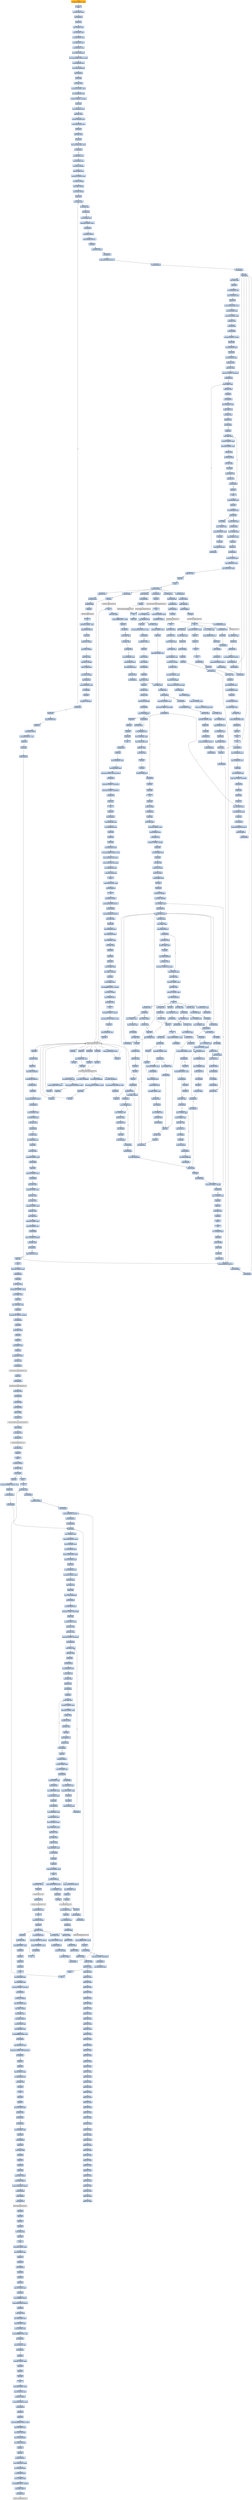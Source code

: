 digraph G {
node[shape=rectangle,style=filled,fillcolor=lightsteelblue,color=lightsteelblue]
bgcolor="transparent"
a0x2aa0c4basubl_0x30UINT8_esp[label="start\nsubl $0x30<UINT8>, %esp",fillcolor="orange",color="lightgrey"];
a0x2aa0c4bdpusha_[label="0x2aa0c4bd\npusha "];
a0x2aa0c4beleal_0x4cesp__ebp[label="0x2aa0c4be\nleal 0x4c(%esp), %ebp"];
a0x2aa0c4c2call_0x2aa0c47a[label="0x2aa0c4c2\ncall 0x2aa0c47a"];
a0x2aa0c47apushl_esi[label="0x2aa0c47a\npushl %esi"];
a0x2aa0c47bmovl_fs_0x30_eax[label="0x2aa0c47b\nmovl %fs:0x30, %eax"];
a0x2aa0c481movl_0xceax__eax[label="0x2aa0c481\nmovl 0xc(%eax), %eax"];
a0x2aa0c484movl_0x1ceax__esi[label="0x2aa0c484\nmovl 0x1c(%eax), %esi"];
a0x2aa0c487lodsl_ds_esi__eax[label="0x2aa0c487\nlodsl %ds:(%esi), %eax"];
a0x2aa0c488movl_0x8eax__eax[label="0x2aa0c488\nmovl 0x8(%eax), %eax"];
a0x2aa0c48bmovl_eax_0x2aa0c820[label="0x2aa0c48b\nmovl %eax, 0x2aa0c820"];
a0x2aa0c490movl_0x2aa0c4baUINT32_eax[label="0x2aa0c490\nmovl $0x2aa0c4ba<UINT32>, %eax"];
a0x2aa0c495subl_0x2aa0ca08_eax[label="0x2aa0c495\nsubl 0x2aa0ca08, %eax"];
a0x2aa0c49bmovl_eax_0x2aa0c824[label="0x2aa0c49b\nmovl %eax, 0x2aa0c824"];
a0x2aa0c4a0call_0x2aa0c1e5[label="0x2aa0c4a0\ncall 0x2aa0c1e5"];
a0x2aa0c1e5pushl_ebp[label="0x2aa0c1e5\npushl %ebp"];
a0x2aa0c1e6movl_esp_ebp[label="0x2aa0c1e6\nmovl %esp, %ebp"];
a0x2aa0c1e8subl_0x30UINT8_esp[label="0x2aa0c1e8\nsubl $0x30<UINT8>, %esp"];
a0x2aa0c1ebmovl_0x2aa0c824_eax[label="0x2aa0c1eb\nmovl 0x2aa0c824, %eax"];
a0x2aa0c1f0andl_0x0UINT8__28ebp_[label="0x2aa0c1f0\nandl $0x0<UINT8>, -28(%ebp)"];
a0x2aa0c1f4pushl_ebx[label="0x2aa0c1f4\npushl %ebx"];
a0x2aa0c1f5movl_0x3ceax__ebx[label="0x2aa0c1f5\nmovl 0x3c(%eax), %ebx"];
a0x2aa0c1f8addl_eax_ebx[label="0x2aa0c1f8\naddl %eax, %ebx"];
a0x2aa0c1famovzwl_0x6ebx__ecx[label="0x2aa0c1fa\nmovzwl 0x6(%ebx), %ecx"];
a0x2aa0c1femovzwl_0x14ebx__eax[label="0x2aa0c1fe\nmovzwl 0x14(%ebx), %eax"];
a0x2aa0c202decl_ecx[label="0x2aa0c202\ndecl %ecx"];
a0x2aa0c203testl_ecx_ecx[label="0x2aa0c203\ntestl %ecx, %ecx"];
a0x2aa0c205pushl_esi[label="0x2aa0c205\npushl %esi"];
a0x2aa0c206leal_0x18eaxebx__eax[label="0x2aa0c206\nleal 0x18(%eax,%ebx), %eax"];
a0x2aa0c20ajle_0x2aa0c331[label="0x2aa0c20a\njle 0x2aa0c331"];
a0x2aa0c210leal_0x8eax__ecx[label="0x2aa0c210\nleal 0x8(%eax), %ecx"];
a0x2aa0c213leal_0x10eax__esi[label="0x2aa0c213\nleal 0x10(%eax), %esi"];
a0x2aa0c216movl_ecx__20ebp_[label="0x2aa0c216\nmovl %ecx, -20(%ebp)"];
a0x2aa0c219leal_0xceax__ecx[label="0x2aa0c219\nleal 0xc(%eax), %ecx"];
a0x2aa0c21caddl_0x14UINT8_eax[label="0x2aa0c21c\naddl $0x14<UINT8>, %eax"];
a0x2aa0c21fmovl_esi__12ebp_[label="0x2aa0c21f\nmovl %esi, -12(%ebp)"];
a0x2aa0c222movl_ecx__4ebp_[label="0x2aa0c222\nmovl %ecx, -4(%ebp)"];
a0x2aa0c225movl_eax__8ebp_[label="0x2aa0c225\nmovl %eax, -8(%ebp)"];
a0x2aa0c228pushl_edi[label="0x2aa0c228\npushl %edi"];
a0x2aa0c229movl_esi__eax[label="0x2aa0c229\nmovl (%esi), %eax"];
a0x2aa0c22btestl_eax_eax[label="0x2aa0c22b\ntestl %eax, %eax"];
a0x2aa0c22dje_0x2aa0c30e[label="0x2aa0c22d\nje 0x2aa0c30e"];
a0x2aa0c233movl__8ebp__ecx[label="0x2aa0c233\nmovl -8(%ebp), %ecx"];
a0x2aa0c236cmpl_0x0UINT8_ecx_[label="0x2aa0c236\ncmpl $0x0<UINT8>, (%ecx)"];
a0x2aa0c239je_0x2aa0c30e[label="0x2aa0c239\nje 0x2aa0c30e"];
a0x2aa0c23fpushl_0x4UINT8[label="0x2aa0c23f\npushl $0x4<UINT8>"];
a0x2aa0c241pushl_0x3000UINT32[label="0x2aa0c241\npushl $0x3000<UINT32>"];
a0x2aa0c246pushl_eax[label="0x2aa0c246\npushl %eax"];
a0x2aa0c247pushl_0x0UINT8[label="0x2aa0c247\npushl $0x0<UINT8>"];
a0x2aa0c249call_0x2aa0c137[label="0x2aa0c249\ncall 0x2aa0c137"];
a0x2aa0c137pushl_0x697a6afeUINT32[label="0x2aa0c137\npushl $0x697a6afe<UINT32>"];
a0x2aa0c13cpushl_0x2aa0c820[label="0x2aa0c13c\npushl 0x2aa0c820"];
a0x2aa0c142call_0x2aa0c69e[label="0x2aa0c142\ncall 0x2aa0c69e"];
a0x2aa0c69epushl_ebp[label="0x2aa0c69e\npushl %ebp"];
a0x2aa0c69fmovl_esp_ebp[label="0x2aa0c69f\nmovl %esp, %ebp"];
a0x2aa0c6a1pushl_ecx[label="0x2aa0c6a1\npushl %ecx"];
a0x2aa0c6a2movl_0x8ebp__ecx[label="0x2aa0c6a2\nmovl 0x8(%ebp), %ecx"];
a0x2aa0c6a5movl_0x3cecx__eax[label="0x2aa0c6a5\nmovl 0x3c(%ecx), %eax"];
a0x2aa0c6a8pushl_esi[label="0x2aa0c6a8\npushl %esi"];
a0x2aa0c6a9movl_0x78eaxecx__esi[label="0x2aa0c6a9\nmovl 0x78(%eax,%ecx), %esi"];
a0x2aa0c6admovl_0xcebp__eax[label="0x2aa0c6ad\nmovl 0xc(%ebp), %eax"];
a0x2aa0c6b0shrl_0x10UINT8_eax[label="0x2aa0c6b0\nshrl $0x10<UINT8>, %eax"];
a0x2aa0c6b3addl_ecx_esi[label="0x2aa0c6b3\naddl %ecx, %esi"];
a0x2aa0c6b5testw_ax_ax[label="0x2aa0c6b5\ntestw %ax, %ax"];
a0x2aa0c6b8jne_0x2aa0c6d1[label="0x2aa0c6b8\njne 0x2aa0c6d1"];
a0x2aa0c6d1andl_0x0UINT8__4ebp_[label="0x2aa0c6d1\nandl $0x0<UINT8>, -4(%ebp)"];
a0x2aa0c6d5pushl_ebx[label="0x2aa0c6d5\npushl %ebx"];
a0x2aa0c6d6movl_0x24esi__ebx[label="0x2aa0c6d6\nmovl 0x24(%esi), %ebx"];
a0x2aa0c6d9pushl_edi[label="0x2aa0c6d9\npushl %edi"];
a0x2aa0c6damovl_0x20esi__edi[label="0x2aa0c6da\nmovl 0x20(%esi), %edi"];
a0x2aa0c6ddaddl_ecx_edi[label="0x2aa0c6dd\naddl %ecx, %edi"];
a0x2aa0c6dfaddl_ecx_ebx[label="0x2aa0c6df\naddl %ecx, %ebx"];
a0x2aa0c6e1cmpl_0x0UINT8_0x18esi_[label="0x2aa0c6e1\ncmpl $0x0<UINT8>, 0x18(%esi)"];
a0x2aa0c6e5jbe_0x2aa0c70a[label="0x2aa0c6e5\njbe 0x2aa0c70a"];
a0x2aa0c6e7movl_edi__eax[label="0x2aa0c6e7\nmovl (%edi), %eax"];
a0x2aa0c6e9addl_ecx_eax[label="0x2aa0c6e9\naddl %ecx, %eax"];
a0x2aa0c6ebpushl_eax[label="0x2aa0c6eb\npushl %eax"];
a0x2aa0c6eccall_0x2aa0c679[label="0x2aa0c6ec\ncall 0x2aa0c679"];
a0x2aa0c679movl_0x4esp__edx[label="0x2aa0c679\nmovl 0x4(%esp), %edx"];
a0x2aa0c67dmovb_edx__cl[label="0x2aa0c67d\nmovb (%edx), %cl"];
a0x2aa0c67fxorl_eax_eax[label="0x2aa0c67f\nxorl %eax, %eax"];
a0x2aa0c681testb_cl_cl[label="0x2aa0c681\ntestb %cl, %cl"];
a0x2aa0c683je_0x2aa0c69d[label="0x2aa0c683\nje 0x2aa0c69d"];
a0x2aa0c685pushl_esi[label="0x2aa0c685\npushl %esi"];
a0x2aa0c686movl_eax_esi[label="0x2aa0c686\nmovl %eax, %esi"];
a0x2aa0c688shll_0x7UINT8_eax[label="0x2aa0c688\nshll $0x7<UINT8>, %eax"];
a0x2aa0c68bshrl_0x19UINT8_esi[label="0x2aa0c68b\nshrl $0x19<UINT8>, %esi"];
a0x2aa0c68eorl_eax_esi[label="0x2aa0c68e\norl %eax, %esi"];
a0x2aa0c690movsbl_cl_eax[label="0x2aa0c690\nmovsbl %cl, %eax"];
a0x2aa0c693xorl_esi_eax[label="0x2aa0c693\nxorl %esi, %eax"];
a0x2aa0c695incl_edx[label="0x2aa0c695\nincl %edx"];
a0x2aa0c696movb_edx__cl[label="0x2aa0c696\nmovb (%edx), %cl"];
a0x2aa0c698testb_cl_cl[label="0x2aa0c698\ntestb %cl, %cl"];
a0x2aa0c69ajne_0x2aa0c686[label="0x2aa0c69a\njne 0x2aa0c686"];
a0x2aa0c69cpopl_esi[label="0x2aa0c69c\npopl %esi"];
a0x2aa0c69dret[label="0x2aa0c69d\nret"];
a0x2aa0c6f1cmpl_0xcebp__eax[label="0x2aa0c6f1\ncmpl 0xc(%ebp), %eax"];
a0x2aa0c6f4popl_ecx[label="0x2aa0c6f4\npopl %ecx"];
a0x2aa0c6f5movl_0x8ebp__ecx[label="0x2aa0c6f5\nmovl 0x8(%ebp), %ecx"];
a0x2aa0c6f8je_0x2aa0c71b[label="0x2aa0c6f8\nje 0x2aa0c71b"];
a0x2aa0c6faincl__4ebp_[label="0x2aa0c6fa\nincl -4(%ebp)"];
a0x2aa0c6fdmovl__4ebp__eax[label="0x2aa0c6fd\nmovl -4(%ebp), %eax"];
a0x2aa0c700addl_0x4UINT8_edi[label="0x2aa0c700\naddl $0x4<UINT8>, %edi"];
a0x2aa0c703incl_ebx[label="0x2aa0c703\nincl %ebx"];
a0x2aa0c704incl_ebx[label="0x2aa0c704\nincl %ebx"];
a0x2aa0c705cmpl_0x18esi__eax[label="0x2aa0c705\ncmpl 0x18(%esi), %eax"];
a0x2aa0c708jb_0x2aa0c6e7[label="0x2aa0c708\njb 0x2aa0c6e7"];
a0x2aa0c71bmovzwl_ebx__eax[label="0x2aa0c71b\nmovzwl (%ebx), %eax"];
a0x2aa0c71ejmp_0x2aa0c70d[label="0x2aa0c71e\njmp 0x2aa0c70d"];
a0x2aa0c70dmovl__4ebp__edx[label="0x2aa0c70d\nmovl -4(%ebp), %edx"];
a0x2aa0c710cmpl_0x18esi__edx[label="0x2aa0c710\ncmpl 0x18(%esi), %edx"];
a0x2aa0c713popl_edi[label="0x2aa0c713\npopl %edi"];
a0x2aa0c714popl_ebx[label="0x2aa0c714\npopl %ebx"];
a0x2aa0c715jne_0x2aa0c6c1[label="0x2aa0c715\njne 0x2aa0c6c1"];
a0x2aa0c6c1movl_0x1cesi__edx[label="0x2aa0c6c1\nmovl 0x1c(%esi), %edx"];
a0x2aa0c6c4leal_edxeax4__eax[label="0x2aa0c6c4\nleal (%edx,%eax,4), %eax"];
a0x2aa0c6c7movl_eaxecx__eax[label="0x2aa0c6c7\nmovl (%eax,%ecx), %eax"];
a0x2aa0c6caaddl_ecx_eax[label="0x2aa0c6ca\naddl %ecx, %eax"];
a0x2aa0c6ccpopl_esi[label="0x2aa0c6cc\npopl %esi"];
a0x2aa0c6cdleave_[label="0x2aa0c6cd\nleave "];
a0x2aa0c6ceret_0x8UINT16[label="0x2aa0c6ce\nret $0x8<UINT16>"];
a0x2aa0c147pushl_0x10esp_[label="0x2aa0c147\npushl 0x10(%esp)"];
a0x2aa0c14bpushl_0x10esp_[label="0x2aa0c14b\npushl 0x10(%esp)"];
a0x2aa0c14fpushl_0x10esp_[label="0x2aa0c14f\npushl 0x10(%esp)"];
a0x2aa0c153pushl_0x10esp_[label="0x2aa0c153\npushl 0x10(%esp)"];
a0x2aa0c157call_eax[label="0x2aa0c157\ncall %eax"];
VirtualAlloc_kernel32_dll[label="VirtualAlloc@kernel32.dll",fillcolor="lightgrey",color="lightgrey"];
a0x2aa0c159ret[label="0x2aa0c159\nret"];
a0x2aa0c24emovl_esi__ecx[label="0x2aa0c24e\nmovl (%esi), %ecx"];
a0x2aa0c250movl_eax_edi[label="0x2aa0c250\nmovl %eax, %edi"];
a0x2aa0c252movl__4ebp__eax[label="0x2aa0c252\nmovl -4(%ebp), %eax"];
a0x2aa0c255movl_eax__esi[label="0x2aa0c255\nmovl (%eax), %esi"];
a0x2aa0c257addl_0x2aa0c824_esi[label="0x2aa0c257\naddl 0x2aa0c824, %esi"];
a0x2aa0c25dmovl_ecx__32ebp_[label="0x2aa0c25d\nmovl %ecx, -32(%ebp)"];
a0x2aa0c260movl_ecx_eax[label="0x2aa0c260\nmovl %ecx, %eax"];
a0x2aa0c262shrl_0x2UINT8_ecx[label="0x2aa0c262\nshrl $0x2<UINT8>, %ecx"];
a0x2aa0c265movl_edi__24ebp_[label="0x2aa0c265\nmovl %edi, -24(%ebp)"];
a0x2aa0c268repz_movsl_ds_esi__es_edi_[label="0x2aa0c268\nrepz movsl %ds:(%esi), %es:(%edi)"];
a0x2aa0c26amovl_eax_ecx[label="0x2aa0c26a\nmovl %eax, %ecx"];
a0x2aa0c26cmovl__4ebp__eax[label="0x2aa0c26c\nmovl -4(%ebp), %eax"];
a0x2aa0c26fandl_0x3UINT8_ecx[label="0x2aa0c26f\nandl $0x3<UINT8>, %ecx"];
a0x2aa0c272repz_movsb_ds_esi__es_edi_[label="0x2aa0c272\nrepz movsb %ds:(%esi), %es:(%edi)"];
a0x2aa0c274movl_eax__esi[label="0x2aa0c274\nmovl (%eax), %esi"];
a0x2aa0c276movl__20ebp__edi[label="0x2aa0c276\nmovl -20(%ebp), %edi"];
a0x2aa0c279addl_0x2aa0c824_esi[label="0x2aa0c279\naddl 0x2aa0c824, %esi"];
a0x2aa0c27fleal__16ebp__eax[label="0x2aa0c27f\nleal -16(%ebp), %eax"];
a0x2aa0c282pushl_eax[label="0x2aa0c282\npushl %eax"];
a0x2aa0c283pushl_0x4UINT8[label="0x2aa0c283\npushl $0x4<UINT8>"];
a0x2aa0c285pushl_edi_[label="0x2aa0c285\npushl (%edi)"];
a0x2aa0c287pushl_esi[label="0x2aa0c287\npushl %esi"];
a0x2aa0c288call_0x2aa0c190[label="0x2aa0c288\ncall 0x2aa0c190"];
a0x2aa0c190pushl_0xa9de6f5aUINT32[label="0x2aa0c190\npushl $0xa9de6f5a<UINT32>"];
a0x2aa0c195pushl_0x2aa0c820[label="0x2aa0c195\npushl 0x2aa0c820"];
a0x2aa0c19bcall_0x2aa0c69e[label="0x2aa0c19b\ncall 0x2aa0c69e"];
a0x2aa0c1a0pushl_0x10esp_[label="0x2aa0c1a0\npushl 0x10(%esp)"];
a0x2aa0c1a4pushl_0x10esp_[label="0x2aa0c1a4\npushl 0x10(%esp)"];
a0x2aa0c1a8pushl_0x10esp_[label="0x2aa0c1a8\npushl 0x10(%esp)"];
a0x2aa0c1acpushl_0x10esp_[label="0x2aa0c1ac\npushl 0x10(%esp)"];
a0x2aa0c1b0call_eax[label="0x2aa0c1b0\ncall %eax"];
VirtualProtect_kernel32_dll[label="VirtualProtect@kernel32.dll",fillcolor="lightgrey",color="lightgrey"];
a0x2aa0c1b2ret[label="0x2aa0c1b2\nret"];
a0x2aa0c28dleal__48ebp__eax[label="0x2aa0c28d\nleal -48(%ebp), %eax"];
a0x2aa0c290pushl_eax[label="0x2aa0c290\npushl %eax"];
a0x2aa0c291call_0x2aa0c15a[label="0x2aa0c291\ncall 0x2aa0c15a"];
a0x2aa0c15apushl_0x6951e92aUINT32[label="0x2aa0c15a\npushl $0x6951e92a<UINT32>"];
a0x2aa0c15fpushl_0x2aa0c820[label="0x2aa0c15f\npushl 0x2aa0c820"];
a0x2aa0c165call_0x2aa0c69e[label="0x2aa0c165\ncall 0x2aa0c69e"];
a0x2aa0c16apushl_0x4esp_[label="0x2aa0c16a\npushl 0x4(%esp)"];
a0x2aa0c16ecall_eax[label="0x2aa0c16e\ncall %eax"];
GetSystemTimeAsFileTime_kernel32_dll[label="GetSystemTimeAsFileTime@kernel32.dll",fillcolor="lightgrey",color="lightgrey"];
a0x2aa0c170ret[label="0x2aa0c170\nret"];
a0x2aa0c296addl_0x24UINT8_esp[label="0x2aa0c296\naddl $0x24<UINT8>, %esp"];
a0x2aa0c299pushl_0x64UINT8[label="0x2aa0c299\npushl $0x64<UINT8>"];
a0x2aa0c29bcall_Sleep_kernel32_dll[label="0x2aa0c29b\ncall Sleep@kernel32.dll"];
Sleep_kernel32_dll[label="Sleep@kernel32.dll",fillcolor="lightgrey",color="lightgrey"];
a0x2aa0c2a1leal__40ebp__eax[label="0x2aa0c2a1\nleal -40(%ebp), %eax"];
a0x2aa0c2a4pushl_eax[label="0x2aa0c2a4\npushl %eax"];
a0x2aa0c2a5call_0x2aa0c15a[label="0x2aa0c2a5\ncall 0x2aa0c15a"];
a0x2aa0c2aamovl__40ebp__eax[label="0x2aa0c2aa\nmovl -40(%ebp), %eax"];
a0x2aa0c2adsubl__48ebp__eax[label="0x2aa0c2ad\nsubl -48(%ebp), %eax"];
a0x2aa0c2b0popl_ecx[label="0x2aa0c2b0\npopl %ecx"];
a0x2aa0c2b1movl_0x2aa0c818UINT32_eax[label="0x2aa0c2b1\nmovl $0x2aa0c818<UINT32>, %eax"];
a0x2aa0c2b6jne_0x2aa0c2bd[label="0x2aa0c2b6\njne 0x2aa0c2bd"];
a0x2aa0c2bdpushl_0x5UINT8[label="0x2aa0c2bd\npushl $0x5<UINT8>"];
a0x2aa0c2bfpushl_eax[label="0x2aa0c2bf\npushl %eax"];
a0x2aa0c2c0pushl__32ebp_[label="0x2aa0c2c0\npushl -32(%ebp)"];
a0x2aa0c2c3pushl__24ebp_[label="0x2aa0c2c3\npushl -24(%ebp)"];
a0x2aa0c2c6call_0x2aa0c000[label="0x2aa0c2c6\ncall 0x2aa0c000"];
a0x2aa0c000pushl_ebp[label="0x2aa0c000\npushl %ebp"];
a0x2aa0c001movl_esp_ebp[label="0x2aa0c001\nmovl %esp, %ebp"];
a0x2aa0c003pushl_esi[label="0x2aa0c003\npushl %esi"];
a0x2aa0c004xorl_ecx_ecx[label="0x2aa0c004\nxorl %ecx, %ecx"];
a0x2aa0c006xorl_esi_esi[label="0x2aa0c006\nxorl %esi, %esi"];
a0x2aa0c008cmpl_ecx_0xcebp_[label="0x2aa0c008\ncmpl %ecx, 0xc(%ebp)"];
a0x2aa0c00bjle_0x2aa0c028[label="0x2aa0c00b\njle 0x2aa0c028"];
a0x2aa0c00dcmpl_0x14ebp__ecx[label="0x2aa0c00d\ncmpl 0x14(%ebp), %ecx"];
a0x2aa0c010jl_0x2aa0c014[label="0x2aa0c010\njl 0x2aa0c014"];
a0x2aa0c014movl_0x8ebp__eax[label="0x2aa0c014\nmovl 0x8(%ebp), %eax"];
a0x2aa0c017movl_0x10ebp__edx[label="0x2aa0c017\nmovl 0x10(%ebp), %edx"];
a0x2aa0c01amovb_ecxedx__dl[label="0x2aa0c01a\nmovb (%ecx,%edx), %dl"];
a0x2aa0c01daddl_esi_eax[label="0x2aa0c01d\naddl %esi, %eax"];
a0x2aa0c01fxorb_dl_eax_[label="0x2aa0c01f\nxorb %dl, (%eax)"];
a0x2aa0c021incl_ecx[label="0x2aa0c021\nincl %ecx"];
a0x2aa0c022incl_esi[label="0x2aa0c022\nincl %esi"];
a0x2aa0c023cmpl_0xcebp__esi[label="0x2aa0c023\ncmpl 0xc(%ebp), %esi"];
a0x2aa0c026jl_0x2aa0c00d[label="0x2aa0c026\njl 0x2aa0c00d"];
a0x2aa0c012xorl_ecx_ecx[label="0x2aa0c012\nxorl %ecx, %ecx"];
a0x2aa0c028popl_esi[label="0x2aa0c028\npopl %esi"];
a0x2aa0c029popl_ebp[label="0x2aa0c029\npopl %ebp"];
a0x2aa0c02aret[label="0x2aa0c02a\nret"];
a0x2aa0c2cbpushl_esi[label="0x2aa0c2cb\npushl %esi"];
a0x2aa0c2ccpushl__24ebp_[label="0x2aa0c2cc\npushl -24(%ebp)"];
a0x2aa0c2cfcall_0x2aa0c511[label="0x2aa0c2cf\ncall 0x2aa0c511"];
a0x2aa0c511pushl_ebp[label="0x2aa0c511\npushl %ebp"];
a0x2aa0c512movl_esp_ebp[label="0x2aa0c512\nmovl %esp, %ebp"];
a0x2aa0c514subl_0x14UINT8_esp[label="0x2aa0c514\nsubl $0x14<UINT8>, %esp"];
a0x2aa0c517movl_0x8ebp__eax[label="0x2aa0c517\nmovl 0x8(%ebp), %eax"];
a0x2aa0c51amovb_eax__cl[label="0x2aa0c51a\nmovb (%eax), %cl"];
a0x2aa0c51candl_0x0UINT8__8ebp_[label="0x2aa0c51c\nandl $0x0<UINT8>, -8(%ebp)"];
a0x2aa0c520pushl_ebx[label="0x2aa0c520\npushl %ebx"];
a0x2aa0c521movl_0xcebp__ebx[label="0x2aa0c521\nmovl 0xc(%ebp), %ebx"];
a0x2aa0c524pushl_esi[label="0x2aa0c524\npushl %esi"];
a0x2aa0c525xorl_esi_esi[label="0x2aa0c525\nxorl %esi, %esi"];
a0x2aa0c527andl_esi__4ebp_[label="0x2aa0c527\nandl %esi, -4(%ebp)"];
a0x2aa0c52amovb_cl_ebx_[label="0x2aa0c52a\nmovb %cl, (%ebx)"];
a0x2aa0c52cleal_0x1ebx__ecx[label="0x2aa0c52c\nleal 0x1(%ebx), %ecx"];
a0x2aa0c52fincl_eax[label="0x2aa0c52f\nincl %eax"];
a0x2aa0c530pushl_edi[label="0x2aa0c530\npushl %edi"];
a0x2aa0c531movl_ecx__16ebp_[label="0x2aa0c531\nmovl %ecx, -16(%ebp)"];
a0x2aa0c534movl_eax__20ebp_[label="0x2aa0c534\nmovl %eax, -20(%ebp)"];
a0x2aa0c537leal__20ebp__ecx[label="0x2aa0c537\nleal -20(%ebp), %ecx"];
a0x2aa0c53acall_0x2aa0c4c8[label="0x2aa0c53a\ncall 0x2aa0c4c8"];
a0x2aa0c4c8movl_0xcecx__eax[label="0x2aa0c4c8\nmovl 0xc(%ecx), %eax"];
a0x2aa0c4cbtestl_eax_eax[label="0x2aa0c4cb\ntestl %eax, %eax"];
a0x2aa0c4cdleal__1eax__edx[label="0x2aa0c4cd\nleal -1(%eax), %edx"];
a0x2aa0c4d0movl_edx_0xcecx_[label="0x2aa0c4d0\nmovl %edx, 0xc(%ecx)"];
a0x2aa0c4d3jne_0x2aa0c4e7[label="0x2aa0c4d3\njne 0x2aa0c4e7"];
a0x2aa0c4d5movl_ecx__eax[label="0x2aa0c4d5\nmovl (%ecx), %eax"];
a0x2aa0c4d7movzbl_eax__edx[label="0x2aa0c4d7\nmovzbl (%eax), %edx"];
a0x2aa0c4daincl_eax[label="0x2aa0c4da\nincl %eax"];
a0x2aa0c4dbmovl_edx_0x8ecx_[label="0x2aa0c4db\nmovl %edx, 0x8(%ecx)"];
a0x2aa0c4demovl_eax_ecx_[label="0x2aa0c4de\nmovl %eax, (%ecx)"];
a0x2aa0c4e0movl_0x7UINT32_0xcecx_[label="0x2aa0c4e0\nmovl $0x7<UINT32>, 0xc(%ecx)"];
a0x2aa0c4e7movl_0x8ecx__edx[label="0x2aa0c4e7\nmovl 0x8(%ecx), %edx"];
a0x2aa0c4eamovl_edx_eax[label="0x2aa0c4ea\nmovl %edx, %eax"];
a0x2aa0c4ecshrl_0x7UINT8_eax[label="0x2aa0c4ec\nshrl $0x7<UINT8>, %eax"];
a0x2aa0c4efaddl_edx_edx[label="0x2aa0c4ef\naddl %edx, %edx"];
a0x2aa0c4f1andl_0x1UINT8_eax[label="0x2aa0c4f1\nandl $0x1<UINT8>, %eax"];
a0x2aa0c4f4movl_edx_0x8ecx_[label="0x2aa0c4f4\nmovl %edx, 0x8(%ecx)"];
a0x2aa0c4f7ret[label="0x2aa0c4f7\nret"];
a0x2aa0c53ftestl_eax_eax[label="0x2aa0c53f\ntestl %eax, %eax"];
a0x2aa0c541je_0x2aa0c653[label="0x2aa0c541\nje 0x2aa0c653"];
a0x2aa0c653movl__20ebp__eax[label="0x2aa0c653\nmovl -20(%ebp), %eax"];
a0x2aa0c656movl__16ebp__ecx[label="0x2aa0c656\nmovl -16(%ebp), %ecx"];
a0x2aa0c659movb_eax__al[label="0x2aa0c659\nmovb (%eax), %al"];
a0x2aa0c65bincl__16ebp_[label="0x2aa0c65b\nincl -16(%ebp)"];
a0x2aa0c65eincl__20ebp_[label="0x2aa0c65e\nincl -20(%ebp)"];
a0x2aa0c661movb_al_ecx_[label="0x2aa0c661\nmovb %al, (%ecx)"];
a0x2aa0c663xorl_esi_esi[label="0x2aa0c663\nxorl %esi, %esi"];
a0x2aa0c665cmpl_0x0UINT8__4ebp_[label="0x2aa0c665\ncmpl $0x0<UINT8>, -4(%ebp)"];
a0x2aa0c669je_0x2aa0c537[label="0x2aa0c669\nje 0x2aa0c537"];
a0x2aa0c547leal__20ebp__ecx[label="0x2aa0c547\nleal -20(%ebp), %ecx"];
a0x2aa0c54acall_0x2aa0c4c8[label="0x2aa0c54a\ncall 0x2aa0c4c8"];
a0x2aa0c54ftestl_eax_eax[label="0x2aa0c54f\ntestl %eax, %eax"];
a0x2aa0c551leal__20ebp__ecx[label="0x2aa0c551\nleal -20(%ebp), %ecx"];
a0x2aa0c554je_0x2aa0c5cb[label="0x2aa0c554\nje 0x2aa0c5cb"];
a0x2aa0c556call_0x2aa0c4c8[label="0x2aa0c556\ncall 0x2aa0c4c8"];
a0x2aa0c55btestl_eax_eax[label="0x2aa0c55b\ntestl %eax, %eax"];
a0x2aa0c55dje_0x2aa0c58f[label="0x2aa0c55d\nje 0x2aa0c58f"];
a0x2aa0c55fpushl_0x4UINT8[label="0x2aa0c55f\npushl $0x4<UINT8>"];
a0x2aa0c561xorl_esi_esi[label="0x2aa0c561\nxorl %esi, %esi"];
a0x2aa0c563popl_edi[label="0x2aa0c563\npopl %edi"];
a0x2aa0c564leal__20ebp__ecx[label="0x2aa0c564\nleal -20(%ebp), %ecx"];
a0x2aa0c567call_0x2aa0c4c8[label="0x2aa0c567\ncall 0x2aa0c4c8"];
a0x2aa0c56cdecl_edi[label="0x2aa0c56c\ndecl %edi"];
a0x2aa0c56dleal_eaxesi2__esi[label="0x2aa0c56d\nleal (%eax,%esi,2), %esi"];
a0x2aa0c570jne_0x2aa0c564[label="0x2aa0c570\njne 0x2aa0c564"];
a0x2aa0c572testl_esi_esi[label="0x2aa0c572\ntestl %esi, %esi"];
a0x2aa0c574movl__16ebp__eax[label="0x2aa0c574\nmovl -16(%ebp), %eax"];
a0x2aa0c577je_0x2aa0c584[label="0x2aa0c577\nje 0x2aa0c584"];
a0x2aa0c579movl__16ebp__ecx[label="0x2aa0c579\nmovl -16(%ebp), %ecx"];
a0x2aa0c57csubl_esi_eax[label="0x2aa0c57c\nsubl %esi, %eax"];
a0x2aa0c57emovb_eax__al[label="0x2aa0c57e\nmovb (%eax), %al"];
a0x2aa0c580movb_al_ecx_[label="0x2aa0c580\nmovb %al, (%ecx)"];
a0x2aa0c582jmp_0x2aa0c587[label="0x2aa0c582\njmp 0x2aa0c587"];
a0x2aa0c587incl__16ebp_[label="0x2aa0c587\nincl -16(%ebp)"];
a0x2aa0c58ajmp_0x2aa0c663[label="0x2aa0c58a\njmp 0x2aa0c663"];
a0x2aa0c584andb_0x0UINT8_eax_[label="0x2aa0c584\nandb $0x0<UINT8>, (%eax)"];
a0x2aa0c58fmovl__20ebp__eax[label="0x2aa0c58f\nmovl -20(%ebp), %eax"];
a0x2aa0c592movzbl_eax__ecx[label="0x2aa0c592\nmovzbl (%eax), %ecx"];
a0x2aa0c595incl__20ebp_[label="0x2aa0c595\nincl -20(%ebp)"];
a0x2aa0c598xorl_edx_edx[label="0x2aa0c598\nxorl %edx, %edx"];
a0x2aa0c59aincl_edx[label="0x2aa0c59a\nincl %edx"];
a0x2aa0c59bmovl_ecx_eax[label="0x2aa0c59b\nmovl %ecx, %eax"];
a0x2aa0c59dandl_edx_eax[label="0x2aa0c59d\nandl %edx, %eax"];
a0x2aa0c59fincl_eax[label="0x2aa0c59f\nincl %eax"];
a0x2aa0c5a0incl_eax[label="0x2aa0c5a0\nincl %eax"];
a0x2aa0c5a1shrl_ecx[label="0x2aa0c5a1\nshrl %ecx"];
a0x2aa0c5a3je_0x2aa0c5bd[label="0x2aa0c5a3\nje 0x2aa0c5bd"];
a0x2aa0c5a5testl_eax_eax[label="0x2aa0c5a5\ntestl %eax, %eax"];
a0x2aa0c5a7je_0x2aa0c5c0[label="0x2aa0c5a7\nje 0x2aa0c5c0"];
a0x2aa0c5a9movl__16ebp__edx[label="0x2aa0c5a9\nmovl -16(%ebp), %edx"];
a0x2aa0c5acmovl__16ebp__esi[label="0x2aa0c5ac\nmovl -16(%ebp), %esi"];
a0x2aa0c5afsubl_ecx_edx[label="0x2aa0c5af\nsubl %ecx, %edx"];
a0x2aa0c5b1movb_edx__dl[label="0x2aa0c5b1\nmovb (%edx), %dl"];
a0x2aa0c5b3incl__16ebp_[label="0x2aa0c5b3\nincl -16(%ebp)"];
a0x2aa0c5b6decl_eax[label="0x2aa0c5b6\ndecl %eax"];
a0x2aa0c5b7movb_dl_esi_[label="0x2aa0c5b7\nmovb %dl, (%esi)"];
a0x2aa0c5b9jne_0x2aa0c5a9[label="0x2aa0c5b9\njne 0x2aa0c5a9"];
a0x2aa0c5bbjmp_0x2aa0c5c0[label="0x2aa0c5bb\njmp 0x2aa0c5c0"];
a0x2aa0c5c0movl_ecx_0x8ebp_[label="0x2aa0c5c0\nmovl %ecx, 0x8(%ebp)"];
a0x2aa0c5c3xorl_esi_esi[label="0x2aa0c5c3\nxorl %esi, %esi"];
a0x2aa0c5c5incl_esi[label="0x2aa0c5c5\nincl %esi"];
a0x2aa0c5c6jmp_0x2aa0c665[label="0x2aa0c5c6\njmp 0x2aa0c665"];
a0x2aa0c5cbcall_0x2aa0c4f8[label="0x2aa0c5cb\ncall 0x2aa0c4f8"];
a0x2aa0c4f8pushl_esi[label="0x2aa0c4f8\npushl %esi"];
a0x2aa0c4f9xorl_esi_esi[label="0x2aa0c4f9\nxorl %esi, %esi"];
a0x2aa0c4fbincl_esi[label="0x2aa0c4fb\nincl %esi"];
a0x2aa0c4fccall_0x2aa0c4c8[label="0x2aa0c4fc\ncall 0x2aa0c4c8"];
a0x2aa0c501leal_eaxesi2__esi[label="0x2aa0c501\nleal (%eax,%esi,2), %esi"];
a0x2aa0c504call_0x2aa0c4c8[label="0x2aa0c504\ncall 0x2aa0c4c8"];
a0x2aa0c509testl_eax_eax[label="0x2aa0c509\ntestl %eax, %eax"];
a0x2aa0c50bjne_0x2aa0c4fc[label="0x2aa0c50b\njne 0x2aa0c4fc"];
a0x2aa0c50dmovl_esi_eax[label="0x2aa0c50d\nmovl %esi, %eax"];
a0x2aa0c50fpopl_esi[label="0x2aa0c50f\npopl %esi"];
a0x2aa0c510ret[label="0x2aa0c510\nret"];
a0x2aa0c5d0testl_esi_esi[label="0x2aa0c5d0\ntestl %esi, %esi"];
a0x2aa0c5d2jne_0x2aa0c5ff[label="0x2aa0c5d2\njne 0x2aa0c5ff"];
a0x2aa0c5d4cmpl_0x2UINT8_eax[label="0x2aa0c5d4\ncmpl $0x2<UINT8>, %eax"];
a0x2aa0c5d7jne_0x2aa0c5fa[label="0x2aa0c5d7\njne 0x2aa0c5fa"];
a0x2aa0c5fasubl_0x3UINT8_eax[label="0x2aa0c5fa\nsubl $0x3<UINT8>, %eax"];
a0x2aa0c5fdjmp_0x2aa0c601[label="0x2aa0c5fd\njmp 0x2aa0c601"];
a0x2aa0c601movl__20ebp__ecx[label="0x2aa0c601\nmovl -20(%ebp), %ecx"];
a0x2aa0c604movzbl_ecx__ecx[label="0x2aa0c604\nmovzbl (%ecx), %ecx"];
a0x2aa0c607shll_0x8UINT8_eax[label="0x2aa0c607\nshll $0x8<UINT8>, %eax"];
a0x2aa0c60aaddl_ecx_eax[label="0x2aa0c60a\naddl %ecx, %eax"];
a0x2aa0c60cincl__20ebp_[label="0x2aa0c60c\nincl -20(%ebp)"];
a0x2aa0c60fleal__20ebp__ecx[label="0x2aa0c60f\nleal -20(%ebp), %ecx"];
a0x2aa0c612movl_eax_esi[label="0x2aa0c612\nmovl %eax, %esi"];
a0x2aa0c614call_0x2aa0c4f8[label="0x2aa0c614\ncall 0x2aa0c4f8"];
a0x2aa0c619cmpl_0x7d00UINT32_esi[label="0x2aa0c619\ncmpl $0x7d00<UINT32>, %esi"];
a0x2aa0c61fjb_0x2aa0c622[label="0x2aa0c61f\njb 0x2aa0c622"];
a0x2aa0c622cmpl_0x500UINT32_esi[label="0x2aa0c622\ncmpl $0x500<UINT32>, %esi"];
a0x2aa0c628jb_0x2aa0c62b[label="0x2aa0c628\njb 0x2aa0c62b"];
a0x2aa0c62bcmpl_0x80UINT32_esi[label="0x2aa0c62b\ncmpl $0x80<UINT32>, %esi"];
a0x2aa0c631jae_0x2aa0c635[label="0x2aa0c631\njae 0x2aa0c635"];
a0x2aa0c633incl_eax[label="0x2aa0c633\nincl %eax"];
a0x2aa0c634incl_eax[label="0x2aa0c634\nincl %eax"];
a0x2aa0c635testl_eax_eax[label="0x2aa0c635\ntestl %eax, %eax"];
a0x2aa0c637je_0x2aa0c64b[label="0x2aa0c637\nje 0x2aa0c64b"];
a0x2aa0c639movl__16ebp__ecx[label="0x2aa0c639\nmovl -16(%ebp), %ecx"];
a0x2aa0c63cmovl__16ebp__edx[label="0x2aa0c63c\nmovl -16(%ebp), %edx"];
a0x2aa0c63fsubl_esi_ecx[label="0x2aa0c63f\nsubl %esi, %ecx"];
a0x2aa0c641movb_ecx__cl[label="0x2aa0c641\nmovb (%ecx), %cl"];
a0x2aa0c643incl__16ebp_[label="0x2aa0c643\nincl -16(%ebp)"];
a0x2aa0c646decl_eax[label="0x2aa0c646\ndecl %eax"];
a0x2aa0c647movb_cl_edx_[label="0x2aa0c647\nmovb %cl, (%edx)"];
a0x2aa0c649jne_0x2aa0c639[label="0x2aa0c649\njne 0x2aa0c639"];
a0x2aa0c64bmovl_esi_0x8ebp_[label="0x2aa0c64b\nmovl %esi, 0x8(%ebp)"];
a0x2aa0c64ejmp_0x2aa0c5c3[label="0x2aa0c64e\njmp 0x2aa0c5c3"];
a0x2aa0c5ffdecl_eax[label="0x2aa0c5ff\ndecl %eax"];
a0x2aa0c600decl_eax[label="0x2aa0c600\ndecl %eax"];
a0x2aa0c5d9leal__20ebp__ecx[label="0x2aa0c5d9\nleal -20(%ebp), %ecx"];
a0x2aa0c5dccall_0x2aa0c4f8[label="0x2aa0c5dc\ncall 0x2aa0c4f8"];
a0x2aa0c5e1testl_eax_eax[label="0x2aa0c5e1\ntestl %eax, %eax"];
a0x2aa0c5e3je_0x2aa0c5c3[label="0x2aa0c5e3\nje 0x2aa0c5c3"];
a0x2aa0c5e5movl__16ebp__ecx[label="0x2aa0c5e5\nmovl -16(%ebp), %ecx"];
a0x2aa0c5e8subl_0x8ebp__ecx[label="0x2aa0c5e8\nsubl 0x8(%ebp), %ecx"];
a0x2aa0c5ebmovl__16ebp__edx[label="0x2aa0c5eb\nmovl -16(%ebp), %edx"];
a0x2aa0c5eemovb_ecx__cl[label="0x2aa0c5ee\nmovb (%ecx), %cl"];
a0x2aa0c5f0incl__16ebp_[label="0x2aa0c5f0\nincl -16(%ebp)"];
a0x2aa0c5f3decl_eax[label="0x2aa0c5f3\ndecl %eax"];
a0x2aa0c5f4movb_cl_edx_[label="0x2aa0c5f4\nmovb %cl, (%edx)"];
a0x2aa0c5f6jne_0x2aa0c5e5[label="0x2aa0c5f6\njne 0x2aa0c5e5"];
a0x2aa0c5f8jmp_0x2aa0c5c3[label="0x2aa0c5f8\njmp 0x2aa0c5c3"];
a0x2aa0c62aincl_eax[label="0x2aa0c62a\nincl %eax"];
a0x2aa0c5bdmovl_edx__4ebp_[label="0x2aa0c5bd\nmovl %edx, -4(%ebp)"];
a0x2aa0c66fmovl__16ebp__eax[label="0x2aa0c66f\nmovl -16(%ebp), %eax"];
a0x2aa0c672popl_edi[label="0x2aa0c672\npopl %edi"];
a0x2aa0c673popl_esi[label="0x2aa0c673\npopl %esi"];
a0x2aa0c674subl_ebx_eax[label="0x2aa0c674\nsubl %ebx, %eax"];
a0x2aa0c676popl_ebx[label="0x2aa0c676\npopl %ebx"];
a0x2aa0c677leave_[label="0x2aa0c677\nleave "];
a0x2aa0c678ret[label="0x2aa0c678\nret"];
a0x2aa0c2d4leal__16ebp__eax[label="0x2aa0c2d4\nleal -16(%ebp), %eax"];
a0x2aa0c2d7pushl_eax[label="0x2aa0c2d7\npushl %eax"];
a0x2aa0c2d8pushl__16ebp_[label="0x2aa0c2d8\npushl -16(%ebp)"];
a0x2aa0c2dbpushl_edi_[label="0x2aa0c2db\npushl (%edi)"];
a0x2aa0c2ddpushl_esi[label="0x2aa0c2dd\npushl %esi"];
a0x2aa0c2decall_0x2aa0c190[label="0x2aa0c2de\ncall 0x2aa0c190"];
a0x2aa0c2e3movl__12ebp__eax[label="0x2aa0c2e3\nmovl -12(%ebp), %eax"];
a0x2aa0c2e6pushl_0x4000UINT32[label="0x2aa0c2e6\npushl $0x4000<UINT32>"];
a0x2aa0c2ebpushl_eax_[label="0x2aa0c2eb\npushl (%eax)"];
a0x2aa0c2edpushl__24ebp_[label="0x2aa0c2ed\npushl -24(%ebp)"];
a0x2aa0c2f0call_0x2aa0c171[label="0x2aa0c2f0\ncall 0x2aa0c171"];
a0x2aa0c171pushl_0x3a35705fUINT32[label="0x2aa0c171\npushl $0x3a35705f<UINT32>"];
a0x2aa0c176pushl_0x2aa0c820[label="0x2aa0c176\npushl 0x2aa0c820"];
a0x2aa0c17ccall_0x2aa0c69e[label="0x2aa0c17c\ncall 0x2aa0c69e"];
a0x2aa0c181pushl_0xcesp_[label="0x2aa0c181\npushl 0xc(%esp)"];
a0x2aa0c185pushl_0xcesp_[label="0x2aa0c185\npushl 0xc(%esp)"];
a0x2aa0c189pushl_0xcesp_[label="0x2aa0c189\npushl 0xc(%esp)"];
a0x2aa0c18dcall_eax[label="0x2aa0c18d\ncall %eax"];
VirtualFree_kernel32_dll[label="VirtualFree@kernel32.dll",fillcolor="lightgrey",color="lightgrey"];
a0x2aa0c18fret[label="0x2aa0c18f\nret"];
a0x2aa0c2f5addl_0x34UINT8_esp[label="0x2aa0c2f5\naddl $0x34<UINT8>, %esp"];
a0x2aa0c2f8pushl_0x28UINT8[label="0x2aa0c2f8\npushl $0x28<UINT8>"];
a0x2aa0c2fapopl_eax[label="0x2aa0c2fa\npopl %eax"];
a0x2aa0c2fbaddl_eax__8ebp_[label="0x2aa0c2fb\naddl %eax, -8(%ebp)"];
a0x2aa0c2feaddl_eax__4ebp_[label="0x2aa0c2fe\naddl %eax, -4(%ebp)"];
a0x2aa0c301addl_eax_edi[label="0x2aa0c301\naddl %eax, %edi"];
a0x2aa0c303addl_eax__12ebp_[label="0x2aa0c303\naddl %eax, -12(%ebp)"];
a0x2aa0c306movl__12ebp__esi[label="0x2aa0c306\nmovl -12(%ebp), %esi"];
a0x2aa0c309movl_edi__20ebp_[label="0x2aa0c309\nmovl %edi, -20(%ebp)"];
a0x2aa0c30cjmp_0x2aa0c31f[label="0x2aa0c30c\njmp 0x2aa0c31f"];
a0x2aa0c31fmovzwl_0x6ebx__eax[label="0x2aa0c31f\nmovzwl 0x6(%ebx), %eax"];
a0x2aa0c323incl__28ebp_[label="0x2aa0c323\nincl -28(%ebp)"];
a0x2aa0c326decl_eax[label="0x2aa0c326\ndecl %eax"];
a0x2aa0c327cmpl_eax__28ebp_[label="0x2aa0c327\ncmpl %eax, -28(%ebp)"];
a0x2aa0c32ajl_0x2aa0c229[label="0x2aa0c32a\njl 0x2aa0c229"];
a0x2aa0c330popl_edi[label="0x2aa0c330\npopl %edi"];
a0x2aa0c331leal__16ebp__eax[label="0x2aa0c331\nleal -16(%ebp), %eax"];
a0x2aa0c334pushl_eax[label="0x2aa0c334\npushl %eax"];
a0x2aa0c335pushl_0x4UINT8[label="0x2aa0c335\npushl $0x4<UINT8>"];
a0x2aa0c337movl_0xf8UINT32_esi[label="0x2aa0c337\nmovl $0xf8<UINT32>, %esi"];
a0x2aa0c33cpushl_esi[label="0x2aa0c33c\npushl %esi"];
a0x2aa0c33dpushl_ebx[label="0x2aa0c33d\npushl %ebx"];
a0x2aa0c33ecall_0x2aa0c190[label="0x2aa0c33e\ncall 0x2aa0c190"];
a0x2aa0c343decw_0x6ebx_[label="0x2aa0c343\ndecw 0x6(%ebx)"];
a0x2aa0c347leal__16ebp__eax[label="0x2aa0c347\nleal -16(%ebp), %eax"];
a0x2aa0c34apushl_eax[label="0x2aa0c34a\npushl %eax"];
a0x2aa0c34bpushl__16ebp_[label="0x2aa0c34b\npushl -16(%ebp)"];
a0x2aa0c34epushl_esi[label="0x2aa0c34e\npushl %esi"];
a0x2aa0c34fpushl_ebx[label="0x2aa0c34f\npushl %ebx"];
a0x2aa0c350call_0x2aa0c190[label="0x2aa0c350\ncall 0x2aa0c190"];
a0x2aa0c355addl_0x20UINT8_esp[label="0x2aa0c355\naddl $0x20<UINT8>, %esp"];
a0x2aa0c358popl_esi[label="0x2aa0c358\npopl %esi"];
a0x2aa0c359popl_ebx[label="0x2aa0c359\npopl %ebx"];
a0x2aa0c35aleave_[label="0x2aa0c35a\nleave "];
a0x2aa0c35bret[label="0x2aa0c35b\nret"];
a0x2aa0c4a5call_0x2aa0c07e[label="0x2aa0c4a5\ncall 0x2aa0c07e"];
a0x2aa0c07epushl_ebp[label="0x2aa0c07e\npushl %ebp"];
a0x2aa0c07fmovl_esp_ebp[label="0x2aa0c07f\nmovl %esp, %ebp"];
a0x2aa0c081pushl_ecx[label="0x2aa0c081\npushl %ecx"];
a0x2aa0c082movl_0x2aa0c824_eax[label="0x2aa0c082\nmovl 0x2aa0c824, %eax"];
a0x2aa0c087movl_0x2aa0ca30_ecx[label="0x2aa0c087\nmovl 0x2aa0ca30, %ecx"];
a0x2aa0c08dpushl_esi[label="0x2aa0c08d\npushl %esi"];
a0x2aa0c08eleal_ecxeax__edx[label="0x2aa0c08e\nleal (%ecx,%eax), %edx"];
a0x2aa0c091movl_0x3ceax__ecx[label="0x2aa0c091\nmovl 0x3c(%eax), %ecx"];
a0x2aa0c094movl_eax_esi[label="0x2aa0c094\nmovl %eax, %esi"];
a0x2aa0c096subl_0x34ecxeax__esi[label="0x2aa0c096\nsubl 0x34(%ecx,%eax), %esi"];
a0x2aa0c09aje_0x2aa0c101[label="0x2aa0c09a\nje 0x2aa0c101"];
a0x2aa0c101popl_esi[label="0x2aa0c101\npopl %esi"];
a0x2aa0c102leave_[label="0x2aa0c102\nleave "];
a0x2aa0c103ret[label="0x2aa0c103\nret"];
a0x2aa0c4aacall_0x2aa0c35c[label="0x2aa0c4aa\ncall 0x2aa0c35c"];
a0x2aa0c35cmovl_0x2aa0ca04_eax[label="0x2aa0c35c\nmovl 0x2aa0ca04, %eax"];
a0x2aa0c361movl_0x2aa0c824_ecx[label="0x2aa0c361\nmovl 0x2aa0c824, %ecx"];
a0x2aa0c367pushl_edi[label="0x2aa0c367\npushl %edi"];
a0x2aa0c368leal_eaxecx__edi[label="0x2aa0c368\nleal (%eax,%ecx), %edi"];
a0x2aa0c36bcmpl_0x0UINT8_0x10edi_[label="0x2aa0c36b\ncmpl $0x0<UINT8>, 0x10(%edi)"];
a0x2aa0c36fje_0x2aa0c3de[label="0x2aa0c36f\nje 0x2aa0c3de"];
a0x2aa0c371pushl_ebx[label="0x2aa0c371\npushl %ebx"];
a0x2aa0c372pushl_ebp[label="0x2aa0c372\npushl %ebp"];
a0x2aa0c373pushl_esi[label="0x2aa0c373\npushl %esi"];
a0x2aa0c374movl_0xcedi__eax[label="0x2aa0c374\nmovl 0xc(%edi), %eax"];
a0x2aa0c377addl_0x2aa0c824_eax[label="0x2aa0c377\naddl 0x2aa0c824, %eax"];
a0x2aa0c37dpushl_eax[label="0x2aa0c37d\npushl %eax"];
a0x2aa0c37ecall_0x2aa0c1b3[label="0x2aa0c37e\ncall 0x2aa0c1b3"];
a0x2aa0c1b3pushl_0xc8ac8026UINT32[label="0x2aa0c1b3\npushl $0xc8ac8026<UINT32>"];
a0x2aa0c1b8pushl_0x2aa0c820[label="0x2aa0c1b8\npushl 0x2aa0c820"];
a0x2aa0c1becall_0x2aa0c69e[label="0x2aa0c1be\ncall 0x2aa0c69e"];
a0x2aa0c1c3pushl_0x4esp_[label="0x2aa0c1c3\npushl 0x4(%esp)"];
a0x2aa0c1c7call_eax[label="0x2aa0c1c7\ncall %eax"];
LoadLibraryA_kernel32_dll[label="LoadLibraryA@kernel32.dll",fillcolor="lightgrey",color="lightgrey"];
a0x2aa0c1c9ret[label="0x2aa0c1c9\nret"];
a0x2aa0c383movl_eax_ebp[label="0x2aa0c383\nmovl %eax, %ebp"];
a0x2aa0c385cmpl_0xffffffffUINT8_ebp[label="0x2aa0c385\ncmpl $0xffffffff<UINT8>, %ebp"];
a0x2aa0c388popl_ecx[label="0x2aa0c388\npopl %ecx"];
a0x2aa0c389je_0x2aa0c3d2[label="0x2aa0c389\nje 0x2aa0c3d2"];
a0x2aa0c38bmovl_edi__eax[label="0x2aa0c38b\nmovl (%edi), %eax"];
a0x2aa0c38dtestl_eax_eax[label="0x2aa0c38d\ntestl %eax, %eax"];
a0x2aa0c38fjne_0x2aa0c394[label="0x2aa0c38f\njne 0x2aa0c394"];
a0x2aa0c394movl_0x2aa0c824_ecx[label="0x2aa0c394\nmovl 0x2aa0c824, %ecx"];
a0x2aa0c39amovl_0x10edi__esi[label="0x2aa0c39a\nmovl 0x10(%edi), %esi"];
a0x2aa0c39dleal_eaxecx__ebx[label="0x2aa0c39d\nleal (%eax,%ecx), %ebx"];
a0x2aa0c3a0addl_ecx_esi[label="0x2aa0c3a0\naddl %ecx, %esi"];
a0x2aa0c3a2jmp_0x2aa0c3cc[label="0x2aa0c3a2\njmp 0x2aa0c3cc"];
a0x2aa0c3ccmovl_ebx__eax[label="0x2aa0c3cc\nmovl (%ebx), %eax"];
a0x2aa0c3cetestl_eax_eax[label="0x2aa0c3ce\ntestl %eax, %eax"];
a0x2aa0c3d0jne_0x2aa0c3a4[label="0x2aa0c3d0\njne 0x2aa0c3a4"];
a0x2aa0c3a4jns_0x2aa0c3b0[label="0x2aa0c3a4\njns 0x2aa0c3b0"];
a0x2aa0c3b0movl_0x2aa0c824_ecx[label="0x2aa0c3b0\nmovl 0x2aa0c824, %ecx"];
a0x2aa0c3b6addl_ecx_eax[label="0x2aa0c3b6\naddl %ecx, %eax"];
a0x2aa0c3b8addl_0x2UINT8_eax[label="0x2aa0c3b8\naddl $0x2<UINT8>, %eax"];
a0x2aa0c3bbpushl_eax[label="0x2aa0c3bb\npushl %eax"];
a0x2aa0c3bcpushl_ebp[label="0x2aa0c3bc\npushl %ebp"];
a0x2aa0c3bdcall_0x2aa0c1ca[label="0x2aa0c3bd\ncall 0x2aa0c1ca"];
a0x2aa0c1capushl_0x1fc0eaeeUINT32[label="0x2aa0c1ca\npushl $0x1fc0eaee<UINT32>"];
a0x2aa0c1cfpushl_0x2aa0c820[label="0x2aa0c1cf\npushl 0x2aa0c820"];
a0x2aa0c1d5call_0x2aa0c69e[label="0x2aa0c1d5\ncall 0x2aa0c69e"];
a0x2aa0c1dapushl_0x8esp_[label="0x2aa0c1da\npushl 0x8(%esp)"];
a0x2aa0c1depushl_0x8esp_[label="0x2aa0c1de\npushl 0x8(%esp)"];
a0x2aa0c1e2call_eax[label="0x2aa0c1e2\ncall %eax"];
GetProcAddress_kernel32_dll[label="GetProcAddress@kernel32.dll",fillcolor="lightgrey",color="lightgrey"];
a0x2aa0c1e4ret[label="0x2aa0c1e4\nret"];
a0x2aa0c3c2popl_ecx[label="0x2aa0c3c2\npopl %ecx"];
a0x2aa0c3c3movl_eax_esi_[label="0x2aa0c3c3\nmovl %eax, (%esi)"];
a0x2aa0c3c5addl_0x4UINT8_ebx[label="0x2aa0c3c5\naddl $0x4<UINT8>, %ebx"];
a0x2aa0c3c8popl_ecx[label="0x2aa0c3c8\npopl %ecx"];
a0x2aa0c3c9addl_0x4UINT8_esi[label="0x2aa0c3c9\naddl $0x4<UINT8>, %esi"];
GetProcAddress_KERNEL32_dll[label="GetProcAddress@KERNEL32.dll",fillcolor="lightgrey",color="lightgrey"];
a0x2aa0c3d2addl_0x14UINT8_edi[label="0x2aa0c3d2\naddl $0x14<UINT8>, %edi"];
a0x2aa0c3d5cmpl_0x0UINT8_0x10edi_[label="0x2aa0c3d5\ncmpl $0x0<UINT8>, 0x10(%edi)"];
a0x2aa0c3d9jne_0x2aa0c374[label="0x2aa0c3d9\njne 0x2aa0c374"];
LoadLibraryA_KERNEL32_dll[label="LoadLibraryA@KERNEL32.dll",fillcolor="lightgrey",color="lightgrey"];
a0x2aa0c3dbpopl_esi[label="0x2aa0c3db\npopl %esi"];
a0x2aa0c3dcpopl_ebp[label="0x2aa0c3dc\npopl %ebp"];
a0x2aa0c3ddpopl_ebx[label="0x2aa0c3dd\npopl %ebx"];
a0x2aa0c3depopl_edi[label="0x2aa0c3de\npopl %edi"];
a0x2aa0c3dfret[label="0x2aa0c3df\nret"];
a0x2aa0c4afcall_0x2aa0c3e0[label="0x2aa0c4af\ncall 0x2aa0c3e0"];
a0x2aa0c3e0pushl_ecx[label="0x2aa0c3e0\npushl %ecx"];
a0x2aa0c3e1movl_0x2aa0c824_eax[label="0x2aa0c3e1\nmovl 0x2aa0c824, %eax"];
a0x2aa0c3e6movl_0x3ceax__ecx[label="0x2aa0c3e6\nmovl 0x3c(%eax), %ecx"];
a0x2aa0c3e9cmpl_0x0UINT8_0xc0ecxeax_[label="0x2aa0c3e9\ncmpl $0x0<UINT8>, 0xc0(%ecx,%eax)"];
a0x2aa0c3f1je_0x2aa0c451[label="0x2aa0c3f1\nje 0x2aa0c451"];
a0x2aa0c451cmpb_0x0UINT8_0x2aa0c82d[label="0x2aa0c451\ncmpb $0x0<UINT8>, 0x2aa0c82d"];
a0x2aa0c458movb_0x1UINT8_0x2aa0c82c[label="0x2aa0c458\nmovb $0x1<UINT8>, 0x2aa0c82c"];
a0x2aa0c45fje_0x2aa0c478[label="0x2aa0c45f\nje 0x2aa0c478"];
a0x2aa0c478popl_ecx[label="0x2aa0c478\npopl %ecx"];
a0x2aa0c479ret[label="0x2aa0c479\nret"];
a0x2aa0c4b4popl_esi[label="0x2aa0c4b4\npopl %esi"];
a0x2aa0c4b5jmp_0x2aa0c104[label="0x2aa0c4b5\njmp 0x2aa0c104"];
a0x2aa0c104movl_0x2aa0ca08_eax[label="0x2aa0c104\nmovl 0x2aa0ca08, %eax"];
a0x2aa0c109movl_0x2aa0c824_ecx[label="0x2aa0c109\nmovl 0x2aa0c824, %ecx"];
a0x2aa0c10fpushl_ebx[label="0x2aa0c10f\npushl %ebx"];
a0x2aa0c110pushl_esi[label="0x2aa0c110\npushl %esi"];
a0x2aa0c111pushl_edi[label="0x2aa0c111\npushl %edi"];
a0x2aa0c112leal_ecxeax__edi[label="0x2aa0c112\nleal (%ecx,%eax), %edi"];
a0x2aa0c115movl_0x2aa0c808UINT32_esi[label="0x2aa0c115\nmovl $0x2aa0c808<UINT32>, %esi"];
a0x2aa0c11amovsl_ds_esi__es_edi_[label="0x2aa0c11a\nmovsl %ds:(%esi), %es:(%edi)"];
a0x2aa0c11bmovsw_ds_esi__es_edi_[label="0x2aa0c11b\nmovsw %ds:(%esi), %es:(%edi)"];
a0x2aa0c11dmovl_0x2aa0c824_eax[label="0x2aa0c11d\nmovl 0x2aa0c824, %eax"];
a0x2aa0c122addl_eax_0x2aa0ca00[label="0x2aa0c122\naddl %eax, 0x2aa0ca00"];
a0x2aa0c128popa_[label="0x2aa0c128\npopa "];
a0x2aa0c129addl_0x30UINT8_esp[label="0x2aa0c129\naddl $0x30<UINT8>, %esp"];
a0x2aa0c12cpushl_0x2aa0ca00[label="0x2aa0c12c\npushl 0x2aa0ca00"];
a0x2aa0c132ret[label="0x2aa0c132\nret"];
a0x2aa04341pushl_0x1cUINT8[label="0x2aa04341\npushl $0x1c<UINT8>"];
a0x2aa04343pushl_0x2aa07888UINT32[label="0x2aa04343\npushl $0x2aa07888<UINT32>"];
a0x2aa04348call_0x2aa05bd0[label="0x2aa04348\ncall 0x2aa05bd0"];
a0x2aa05bd0pushl_0x2aa061b0UINT32[label="0x2aa05bd0\npushl $0x2aa061b0<UINT32>"];
a0x2aa05bd5movl_fs_0_eax[label="0x2aa05bd5\nmovl %fs:0, %eax"];
a0x2aa05bdbpushl_eax[label="0x2aa05bdb\npushl %eax"];
a0x2aa05bdcmovl_0x10esp__eax[label="0x2aa05bdc\nmovl 0x10(%esp), %eax"];
a0x2aa05be0movl_ebp_0x10esp_[label="0x2aa05be0\nmovl %ebp, 0x10(%esp)"];
a0x2aa05be4leal_0x10esp__ebp[label="0x2aa05be4\nleal 0x10(%esp), %ebp"];
a0x2aa05be8subl_eax_esp[label="0x2aa05be8\nsubl %eax, %esp"];
a0x2aa05beapushl_ebx[label="0x2aa05bea\npushl %ebx"];
a0x2aa05bebpushl_esi[label="0x2aa05beb\npushl %esi"];
a0x2aa05becpushl_edi[label="0x2aa05bec\npushl %edi"];
a0x2aa05bedmovl__8ebp__eax[label="0x2aa05bed\nmovl -8(%ebp), %eax"];
a0x2aa05bf0movl_esp__24ebp_[label="0x2aa05bf0\nmovl %esp, -24(%ebp)"];
a0x2aa05bf3pushl_eax[label="0x2aa05bf3\npushl %eax"];
a0x2aa05bf4movl__4ebp__eax[label="0x2aa05bf4\nmovl -4(%ebp), %eax"];
a0x2aa05bf7movl_0xffffffffUINT32__4ebp_[label="0x2aa05bf7\nmovl $0xffffffff<UINT32>, -4(%ebp)"];
a0x2aa05bfemovl_eax__8ebp_[label="0x2aa05bfe\nmovl %eax, -8(%ebp)"];
a0x2aa05c01leal__16ebp__eax[label="0x2aa05c01\nleal -16(%ebp), %eax"];
a0x2aa05c04movl_eax_fs_0[label="0x2aa05c04\nmovl %eax, %fs:0"];
a0x2aa05c0aret[label="0x2aa05c0a\nret"];
a0x2aa0434dandl_0x0UINT8__4ebp_[label="0x2aa0434d\nandl $0x0<UINT8>, -4(%ebp)"];
a0x2aa04351movl_0x2aa077bcUINT32_edi[label="0x2aa04351\nmovl $0x2aa077bc<UINT32>, %edi"];
a0x2aa04356pushl_edi[label="0x2aa04356\npushl %edi"];
a0x2aa04357movl_0x2aa07094_esi[label="0x2aa04357\nmovl 0x2aa07094, %esi"];
a0x2aa0435dcall_esi[label="0x2aa0435d\ncall %esi"];
a0x2aa0435fpushl_edi[label="0x2aa0435f\npushl %edi"];
a0x2aa04360movl_0x2aa07078_edi[label="0x2aa04360\nmovl 0x2aa07078, %edi"];
a0x2aa04366call_edi[label="0x2aa04366\ncall %edi"];
GetModuleHandleA_KERNEL32_dll[label="GetModuleHandleA@KERNEL32.dll",fillcolor="lightgrey",color="lightgrey"];
a0x2aa04368movl_eax_0x2aa0b160[label="0x2aa04368\nmovl %eax, 0x2aa0b160"];
a0x2aa0436dmovl_0x2aa077b0UINT32_ebx[label="0x2aa0436d\nmovl $0x2aa077b0<UINT32>, %ebx"];
a0x2aa04372pushl_ebx[label="0x2aa04372\npushl %ebx"];
a0x2aa04373call_esi[label="0x2aa04373\ncall %esi"];
a0x2aa04375pushl_ebx[label="0x2aa04375\npushl %ebx"];
a0x2aa04376call_edi[label="0x2aa04376\ncall %edi"];
a0x2aa04378movl_eax_0x2aa0b164[label="0x2aa04378\nmovl %eax, 0x2aa0b164"];
a0x2aa0437dmovl_0x2aa07794UINT32_ebx[label="0x2aa0437d\nmovl $0x2aa07794<UINT32>, %ebx"];
a0x2aa04382pushl_ebx[label="0x2aa04382\npushl %ebx"];
a0x2aa04383call_esi[label="0x2aa04383\ncall %esi"];
a0x2aa04385pushl_ebx[label="0x2aa04385\npushl %ebx"];
a0x2aa04386call_edi[label="0x2aa04386\ncall %edi"];
a0x2aa04388movl_eax_0x2aa0af00[label="0x2aa04388\nmovl %eax, 0x2aa0af00"];
a0x2aa0438dmovl_0x2aa077a0UINT32_ebx[label="0x2aa0438d\nmovl $0x2aa077a0<UINT32>, %ebx"];
a0x2aa04392pushl_ebx[label="0x2aa04392\npushl %ebx"];
a0x2aa04393call_esi[label="0x2aa04393\ncall %esi"];
a0x2aa04395pushl_ebx[label="0x2aa04395\npushl %ebx"];
a0x2aa04396call_edi[label="0x2aa04396\ncall %edi"];
a0x2aa04398movl_eax_0x2aa0adf8[label="0x2aa04398\nmovl %eax, 0x2aa0adf8"];
a0x2aa0439dpushl_0x2aa07788UINT32[label="0x2aa0439d\npushl $0x2aa07788<UINT32>"];
a0x2aa043a2call_esi[label="0x2aa043a2\ncall %esi"];
a0x2aa043a4pushl_0x2aa07878UINT32[label="0x2aa043a4\npushl $0x2aa07878<UINT32>"];
a0x2aa043a9call_esi[label="0x2aa043a9\ncall %esi"];
a0x2aa043abnegl_eax[label="0x2aa043ab\nnegl %eax"];
a0x2aa043adsbbl_eax_eax[label="0x2aa043ad\nsbbl %eax, %eax"];
a0x2aa043afnegl_eax[label="0x2aa043af\nnegl %eax"];
a0x2aa043b1movl_eax_0x2aa0adfc[label="0x2aa043b1\nmovl %eax, 0x2aa0adfc"];
a0x2aa043b6pushl_0x100UINT32[label="0x2aa043b6\npushl $0x100<UINT32>"];
a0x2aa043bbxorl_ebx_ebx[label="0x2aa043bb\nxorl %ebx, %ebx"];
a0x2aa043bdpushl_ebx[label="0x2aa043bd\npushl %ebx"];
a0x2aa043bepushl_0x2aa0ae00UINT32[label="0x2aa043be\npushl $0x2aa0ae00<UINT32>"];
a0x2aa043c3call_0x2aa05b70[label="0x2aa043c3\ncall 0x2aa05b70"];
a0x2aa05b70movl_0xcesp__edx[label="0x2aa05b70\nmovl 0xc(%esp), %edx"];
a0x2aa05b74movl_0x4esp__ecx[label="0x2aa05b74\nmovl 0x4(%esp), %ecx"];
a0x2aa05b78testl_edx_edx[label="0x2aa05b78\ntestl %edx, %edx"];
a0x2aa05b7aje_0x2aa05bcb[label="0x2aa05b7a\nje 0x2aa05bcb"];
a0x2aa05b7cxorl_eax_eax[label="0x2aa05b7c\nxorl %eax, %eax"];
a0x2aa05b7emovb_0x8esp__al[label="0x2aa05b7e\nmovb 0x8(%esp), %al"];
a0x2aa05b82pushl_edi[label="0x2aa05b82\npushl %edi"];
a0x2aa05b83movl_ecx_edi[label="0x2aa05b83\nmovl %ecx, %edi"];
a0x2aa05b85cmpl_0x4UINT8_edx[label="0x2aa05b85\ncmpl $0x4<UINT8>, %edx"];
a0x2aa05b88jb_0x2aa05bbb[label="0x2aa05b88\njb 0x2aa05bbb"];
a0x2aa05b8anegl_ecx[label="0x2aa05b8a\nnegl %ecx"];
a0x2aa05b8candl_0x3UINT8_ecx[label="0x2aa05b8c\nandl $0x3<UINT8>, %ecx"];
a0x2aa05b8fje_0x2aa05b9d[label="0x2aa05b8f\nje 0x2aa05b9d"];
a0x2aa05b9dmovl_eax_ecx[label="0x2aa05b9d\nmovl %eax, %ecx"];
a0x2aa05b9fshll_0x8UINT8_eax[label="0x2aa05b9f\nshll $0x8<UINT8>, %eax"];
a0x2aa05ba2addl_ecx_eax[label="0x2aa05ba2\naddl %ecx, %eax"];
a0x2aa05ba4movl_eax_ecx[label="0x2aa05ba4\nmovl %eax, %ecx"];
a0x2aa05ba6shll_0x10UINT8_eax[label="0x2aa05ba6\nshll $0x10<UINT8>, %eax"];
a0x2aa05ba9addl_ecx_eax[label="0x2aa05ba9\naddl %ecx, %eax"];
a0x2aa05babmovl_edx_ecx[label="0x2aa05bab\nmovl %edx, %ecx"];
a0x2aa05badandl_0x3UINT8_edx[label="0x2aa05bad\nandl $0x3<UINT8>, %edx"];
a0x2aa05bb0shrl_0x2UINT8_ecx[label="0x2aa05bb0\nshrl $0x2<UINT8>, %ecx"];
a0x2aa05bb3je_0x2aa05bbb[label="0x2aa05bb3\nje 0x2aa05bbb"];
a0x2aa05bb5repz_stosl_eax_es_edi_[label="0x2aa05bb5\nrepz stosl %eax, %es:(%edi)"];
a0x2aa05bb7testl_edx_edx[label="0x2aa05bb7\ntestl %edx, %edx"];
a0x2aa05bb9je_0x2aa05bc5[label="0x2aa05bb9\nje 0x2aa05bc5"];
a0x2aa05bc5movl_0x8esp__eax[label="0x2aa05bc5\nmovl 0x8(%esp), %eax"];
a0x2aa05bc9popl_edi[label="0x2aa05bc9\npopl %edi"];
a0x2aa05bcaret[label="0x2aa05bca\nret"];
a0x2aa043c8addl_0xcUINT8_esp[label="0x2aa043c8\naddl $0xc<UINT8>, %esp"];
a0x2aa043cbcall_0x2aa042a6[label="0x2aa043cb\ncall 0x2aa042a6"];
a0x2aa042a6pushl_ebp[label="0x2aa042a6\npushl %ebp"];
a0x2aa042a7movl_esp_ebp[label="0x2aa042a7\nmovl %esp, %ebp"];
a0x2aa042a9subl_0x244UINT32_esp[label="0x2aa042a9\nsubl $0x244<UINT32>, %esp"];
a0x2aa042afleal__4ebp__eax[label="0x2aa042af\nleal -4(%ebp), %eax"];
a0x2aa042b2pushl_eax[label="0x2aa042b2\npushl %eax"];
a0x2aa042b3leal__260ebp__eax[label="0x2aa042b3\nleal -260(%ebp), %eax"];
a0x2aa042b9pushl_eax[label="0x2aa042b9\npushl %eax"];
a0x2aa042bamovl_0x100UINT32__4ebp_[label="0x2aa042ba\nmovl $0x100<UINT32>, -4(%ebp)"];
a0x2aa042c1call_0x2aa0286c[label="0x2aa042c1\ncall 0x2aa0286c"];
a0x2aa0286cpushl_ebp[label="0x2aa0286c\npushl %ebp"];
a0x2aa0286dmovl_esp_ebp[label="0x2aa0286d\nmovl %esp, %ebp"];
a0x2aa0286fpushl_ecx[label="0x2aa0286f\npushl %ecx"];
a0x2aa02870pushl_esi[label="0x2aa02870\npushl %esi"];
a0x2aa02871leal__4ebp__eax[label="0x2aa02871\nleal -4(%ebp), %eax"];
a0x2aa02874pushl_eax[label="0x2aa02874\npushl %eax"];
a0x2aa02875pushl_0x8UINT8[label="0x2aa02875\npushl $0x8<UINT8>"];
a0x2aa02877xorl_esi_esi[label="0x2aa02877\nxorl %esi, %esi"];
a0x2aa02879call_0x2aa0706c[label="0x2aa02879\ncall 0x2aa0706c"];
GetCurrentProcess_KERNEL32_dll[label="GetCurrentProcess@KERNEL32.dll",fillcolor="lightgrey",color="lightgrey"];
a0x2aa0287fpushl_eax[label="0x2aa0287f\npushl %eax"];
a0x2aa02880call_0x2aa07014[label="0x2aa02880\ncall 0x2aa07014"];
OpenProcessToken_ADVAPI32_dll[label="OpenProcessToken@ADVAPI32.dll",fillcolor="lightgrey",color="lightgrey"];
a0x2aa02886testl_eax_eax[label="0x2aa02886\ntestl %eax, %eax"];
a0x2aa02888je_0x2aa028a4[label="0x2aa02888\nje 0x2aa028a4"];
a0x2aa0288apushl_0xcebp_[label="0x2aa0288a\npushl 0xc(%ebp)"];
a0x2aa0288dpushl_0x8ebp_[label="0x2aa0288d\npushl 0x8(%ebp)"];
a0x2aa02890pushl__4ebp_[label="0x2aa02890\npushl -4(%ebp)"];
a0x2aa02893call_0x2aa0714c[label="0x2aa02893\ncall 0x2aa0714c"];
GetUserProfileDirectoryA_USERENV_dll[label="GetUserProfileDirectoryA@USERENV.dll",fillcolor="lightgrey",color="lightgrey"];
a0x2aa02899pushl__4ebp_[label="0x2aa02899\npushl -4(%ebp)"];
a0x2aa0289cmovl_eax_esi[label="0x2aa0289c\nmovl %eax, %esi"];
a0x2aa0289ecall_0x2aa07118[label="0x2aa0289e\ncall 0x2aa07118"];
CloseHandle_KERNEL32_dll[label="CloseHandle@KERNEL32.dll",fillcolor="lightgrey",color="lightgrey"];
a0x2aa028a4movl_esi_eax[label="0x2aa028a4\nmovl %esi, %eax"];
a0x2aa028a6popl_esi[label="0x2aa028a6\npopl %esi"];
a0x2aa028a7leave_[label="0x2aa028a7\nleave "];
a0x2aa028a8ret_0x8UINT16[label="0x2aa028a8\nret $0x8<UINT16>"];
a0x2aa042c6testl_eax_eax[label="0x2aa042c6\ntestl %eax, %eax"];
a0x2aa042c8jne_0x2aa042cc[label="0x2aa042c8\njne 0x2aa042cc"];
a0x2aa042caleave_[label="0x2aa042ca\nleave "];
a0x2aa042ccpushl_esi[label="0x2aa042cc\npushl %esi"];
a0x2aa042cdmovl_0x2ca1b5e6UINT32_esi[label="0x2aa042cd\nmovl $0x2ca1b5e6<UINT32>, %esi"];
a0x2aa042d2pushl_esi[label="0x2aa042d2\npushl %esi"];
a0x2aa042d3pushl_0x2aa0b160[label="0x2aa042d3\npushl 0x2aa0b160"];
a0x2aa042d9call_0x2aa044f4[label="0x2aa042d9\ncall 0x2aa044f4"];
a0x2aa044f4pushl_ebp[label="0x2aa044f4\npushl %ebp"];
a0x2aa044f5leal__112esp__ebp[label="0x2aa044f5\nleal -112(%esp), %ebp"];
a0x2aa044f9subl_0x188UINT32_esp[label="0x2aa044f9\nsubl $0x188<UINT32>, %esp"];
a0x2aa044ffmovl_0x78ebp__ecx[label="0x2aa044ff\nmovl 0x78(%ebp), %ecx"];
a0x2aa04502movl_0x3cecx__eax[label="0x2aa04502\nmovl 0x3c(%ecx), %eax"];
a0x2aa04505leal_0x18eaxecx__edx[label="0x2aa04505\nleal 0x18(%eax,%ecx), %edx"];
a0x2aa04509movl_0x7cebp__eax[label="0x2aa04509\nmovl 0x7c(%ebp), %eax"];
a0x2aa0450cpushl_esi[label="0x2aa0450c\npushl %esi"];
a0x2aa0450dmovl_0x60edx__esi[label="0x2aa0450d\nmovl 0x60(%edx), %esi"];
a0x2aa04510shrl_0x10UINT8_eax[label="0x2aa04510\nshrl $0x10<UINT8>, %eax"];
a0x2aa04513addl_ecx_esi[label="0x2aa04513\naddl %ecx, %esi"];
a0x2aa04515testw_ax_ax[label="0x2aa04515\ntestw %ax, %ax"];
a0x2aa04518pushl_edi[label="0x2aa04518\npushl %edi"];
a0x2aa04519movl_edx_0x68ebp_[label="0x2aa04519\nmovl %edx, 0x68(%ebp)"];
a0x2aa0451cjne_0x2aa04527[label="0x2aa0451c\njne 0x2aa04527"];
a0x2aa04527movl_0x20esi__edi[label="0x2aa04527\nmovl 0x20(%esi), %edi"];
a0x2aa0452aandl_0x0UINT8_0x6cebp_[label="0x2aa0452a\nandl $0x0<UINT8>, 0x6c(%ebp)"];
a0x2aa0452epushl_ebx[label="0x2aa0452e\npushl %ebx"];
a0x2aa0452fmovl_0x24esi__ebx[label="0x2aa0452f\nmovl 0x24(%esi), %ebx"];
a0x2aa04532addl_ecx_edi[label="0x2aa04532\naddl %ecx, %edi"];
a0x2aa04534addl_ecx_ebx[label="0x2aa04534\naddl %ecx, %ebx"];
a0x2aa04536cmpl_0x0UINT8_0x18esi_[label="0x2aa04536\ncmpl $0x0<UINT8>, 0x18(%esi)"];
a0x2aa0453ajbe_0x2aa0455e[label="0x2aa0453a\njbe 0x2aa0455e"];
a0x2aa0453cmovl_edi__eax[label="0x2aa0453c\nmovl (%edi), %eax"];
a0x2aa0453eaddl_ecx_eax[label="0x2aa0453e\naddl %ecx, %eax"];
a0x2aa04540pushl_eax[label="0x2aa04540\npushl %eax"];
a0x2aa04541call_0x2aa044cd[label="0x2aa04541\ncall 0x2aa044cd"];
a0x2aa044cdmovl_0x4esp__edx[label="0x2aa044cd\nmovl 0x4(%esp), %edx"];
a0x2aa044d1movb_edx__cl[label="0x2aa044d1\nmovb (%edx), %cl"];
a0x2aa044d3xorl_eax_eax[label="0x2aa044d3\nxorl %eax, %eax"];
a0x2aa044d5testb_cl_cl[label="0x2aa044d5\ntestb %cl, %cl"];
a0x2aa044d7je_0x2aa044f1[label="0x2aa044d7\nje 0x2aa044f1"];
a0x2aa044d9pushl_esi[label="0x2aa044d9\npushl %esi"];
a0x2aa044damovl_eax_esi[label="0x2aa044da\nmovl %eax, %esi"];
a0x2aa044dcshll_0x7UINT8_eax[label="0x2aa044dc\nshll $0x7<UINT8>, %eax"];
a0x2aa044dfshrl_0x19UINT8_esi[label="0x2aa044df\nshrl $0x19<UINT8>, %esi"];
a0x2aa044e2orl_eax_esi[label="0x2aa044e2\norl %eax, %esi"];
a0x2aa044e4movsbl_cl_eax[label="0x2aa044e4\nmovsbl %cl, %eax"];
a0x2aa044e7xorl_esi_eax[label="0x2aa044e7\nxorl %esi, %eax"];
a0x2aa044e9incl_edx[label="0x2aa044e9\nincl %edx"];
a0x2aa044eamovb_edx__cl[label="0x2aa044ea\nmovb (%edx), %cl"];
a0x2aa044ectestb_cl_cl[label="0x2aa044ec\ntestb %cl, %cl"];
a0x2aa044eejne_0x2aa044da[label="0x2aa044ee\njne 0x2aa044da"];
a0x2aa044f0popl_esi[label="0x2aa044f0\npopl %esi"];
a0x2aa044f1ret_0x4UINT16[label="0x2aa044f1\nret $0x4<UINT16>"];
a0x2aa04546cmpl_0x7cebp__eax[label="0x2aa04546\ncmpl 0x7c(%ebp), %eax"];
a0x2aa04549movl_0x78ebp__ecx[label="0x2aa04549\nmovl 0x78(%ebp), %ecx"];
a0x2aa0454cje_0x2aa0456e[label="0x2aa0454c\nje 0x2aa0456e"];
a0x2aa0454eincl_0x6cebp_[label="0x2aa0454e\nincl 0x6c(%ebp)"];
a0x2aa04551movl_0x6cebp__eax[label="0x2aa04551\nmovl 0x6c(%ebp), %eax"];
a0x2aa04554addl_0x4UINT8_edi[label="0x2aa04554\naddl $0x4<UINT8>, %edi"];
a0x2aa04557incl_ebx[label="0x2aa04557\nincl %ebx"];
a0x2aa04558incl_ebx[label="0x2aa04558\nincl %ebx"];
a0x2aa04559cmpl_0x18esi__eax[label="0x2aa04559\ncmpl 0x18(%esi), %eax"];
a0x2aa0455cjb_0x2aa0453c[label="0x2aa0455c\njb 0x2aa0453c"];
a0x2aa0456emovzwl_ebx__eax[label="0x2aa0456e\nmovzwl (%ebx), %eax"];
a0x2aa04571jmp_0x2aa04561[label="0x2aa04571\njmp 0x2aa04561"];
a0x2aa04561movl_0x6cebp__edx[label="0x2aa04561\nmovl 0x6c(%ebp), %edx"];
a0x2aa04564cmpl_0x18esi__edx[label="0x2aa04564\ncmpl 0x18(%esi), %edx"];
a0x2aa04567popl_ebx[label="0x2aa04567\npopl %ebx"];
a0x2aa04568jne_0x2aa04573[label="0x2aa04568\njne 0x2aa04573"];
a0x2aa04573movl_0x68ebp__edx[label="0x2aa04573\nmovl 0x68(%ebp), %edx"];
a0x2aa04576movl_0x1cesi__edi[label="0x2aa04576\nmovl 0x1c(%esi), %edi"];
a0x2aa04579leal_edieax4__eax[label="0x2aa04579\nleal (%edi,%eax,4), %eax"];
a0x2aa0457cmovl_eaxecx__eax[label="0x2aa0457c\nmovl (%eax,%ecx), %eax"];
a0x2aa0457faddl_ecx_eax[label="0x2aa0457f\naddl %ecx, %eax"];
a0x2aa04581movl_eax_ecx[label="0x2aa04581\nmovl %eax, %ecx"];
a0x2aa04583subl_esi_ecx[label="0x2aa04583\nsubl %esi, %ecx"];
a0x2aa04585cmpl_0x64edx__ecx[label="0x2aa04585\ncmpl 0x64(%edx), %ecx"];
a0x2aa04588jae_0x2aa045ed[label="0x2aa04588\njae 0x2aa045ed"];
a0x2aa045edpopl_edi[label="0x2aa045ed\npopl %edi"];
a0x2aa045eepopl_esi[label="0x2aa045ee\npopl %esi"];
a0x2aa045efaddl_0x70UINT8_ebp[label="0x2aa045ef\naddl $0x70<UINT8>, %ebp"];
a0x2aa045f2leave_[label="0x2aa045f2\nleave "];
a0x2aa045f3ret_0x8UINT16[label="0x2aa045f3\nret $0x8<UINT16>"];
a0x2aa042depushl_0x2aa07830UINT32[label="0x2aa042de\npushl $0x2aa07830<UINT32>"];
a0x2aa042e3leal__260ebp__ecx[label="0x2aa042e3\nleal -260(%ebp), %ecx"];
a0x2aa042e9pushl_ecx[label="0x2aa042e9\npushl %ecx"];
a0x2aa042eacall_eax[label="0x2aa042ea\ncall %eax"];
lstrcatA_KERNEL32_dll[label="lstrcatA@KERNEL32.dll",fillcolor="lightgrey",color="lightgrey"];
a0x2aa042ecpushl_esi[label="0x2aa042ec\npushl %esi"];
a0x2aa042edpushl_0x2aa0b160[label="0x2aa042ed\npushl 0x2aa0b160"];
a0x2aa042f3call_0x2aa044f4[label="0x2aa042f3\ncall 0x2aa044f4"];
a0x2aa042f8pushl_0x2aa07844UINT32[label="0x2aa042f8\npushl $0x2aa07844<UINT32>"];
a0x2aa042fdleal__260ebp__ecx[label="0x2aa042fd\nleal -260(%ebp), %ecx"];
a0x2aa04303pushl_ecx[label="0x2aa04303\npushl %ecx"];
a0x2aa04304call_eax[label="0x2aa04304\ncall %eax"];
a0x2aa04306leal__580ebp__eax[label="0x2aa04306\nleal -580(%ebp), %eax"];
a0x2aa0430cpushl_eax[label="0x2aa0430c\npushl %eax"];
a0x2aa0430dleal__260ebp__eax[label="0x2aa0430d\nleal -260(%ebp), %eax"];
a0x2aa04313pushl_eax[label="0x2aa04313\npushl %eax"];
a0x2aa04314call_0x2aa070b0[label="0x2aa04314\ncall 0x2aa070b0"];
FindFirstFileA_KERNEL32_dll[label="FindFirstFileA@KERNEL32.dll",fillcolor="lightgrey",color="lightgrey"];
a0x2aa0431acmpl_0xffffffffUINT8_eax[label="0x2aa0431a\ncmpl $0xffffffff<UINT8>, %eax"];
a0x2aa0431dpopl_esi[label="0x2aa0431d\npopl %esi"];
a0x2aa0431ejne_0x2aa04329[label="0x2aa0431e\njne 0x2aa04329"];
a0x2aa04320andl_0x0UINT8_0x2aa0b108[label="0x2aa04320\nandl $0x0<UINT8>, 0x2aa0b108"];
a0x2aa04327jmp_0x2aa0433a[label="0x2aa04327\njmp 0x2aa0433a"];
a0x2aa0433amovl_0x2aa0b108_eax[label="0x2aa0433a\nmovl 0x2aa0b108, %eax"];
a0x2aa0433fleave_[label="0x2aa0433f\nleave "];
a0x2aa04340ret[label="0x2aa04340\nret"];
a0x2aa043d0testl_eax_eax[label="0x2aa043d0\ntestl %eax, %eax"];
a0x2aa043d2jne_0x2aa04487[label="0x2aa043d2\njne 0x2aa04487"];
a0x2aa043d8pushl_0x4UINT8[label="0x2aa043d8\npushl $0x4<UINT8>"];
a0x2aa043dacall_0x2aa04279[label="0x2aa043da\ncall 0x2aa04279"];
a0x2aa04279pushl_0x3d9972f5UINT32[label="0x2aa04279\npushl $0x3d9972f5<UINT32>"];
a0x2aa0427epushl_0x2aa0b160[label="0x2aa0427e\npushl 0x2aa0b160"];
a0x2aa04284call_0x2aa044f4[label="0x2aa04284\ncall 0x2aa044f4"];
a0x2aa04289pushl_0x32UINT8[label="0x2aa04289\npushl $0x32<UINT8>"];
a0x2aa0428bcall_eax[label="0x2aa0428b\ncall %eax"];
Sleep_KERNEL32_dll[label="Sleep@KERNEL32.dll",fillcolor="lightgrey",color="lightgrey"];
a0x2aa0428dcall_0x2aa0712c[label="0x2aa0428d\ncall 0x2aa0712c"];
GetTickCount_KERNEL32_dll[label="GetTickCount@KERNEL32.dll",fillcolor="lightgrey",color="lightgrey"];
a0x2aa04293imull_0x4esp__eax[label="0x2aa04293\nimull 0x4(%esp), %eax"];
a0x2aa04298cltd_[label="0x2aa04298\ncltd "];
a0x2aa04299pushl_0x19UINT8[label="0x2aa04299\npushl $0x19<UINT8>"];
a0x2aa0429bpopl_ecx[label="0x2aa0429b\npopl %ecx"];
a0x2aa0429cidivl_ecx_eax[label="0x2aa0429c\nidivl %ecx, %eax"];
a0x2aa0429emovl_edx_eax[label="0x2aa0429e\nmovl %edx, %eax"];
a0x2aa042a0addl_0x61UINT8_eax[label="0x2aa042a0\naddl $0x61<UINT8>, %eax"];
a0x2aa042a3ret_0x4UINT16[label="0x2aa042a3\nret $0x4<UINT16>"];
a0x2aa043dfmovb_al__28ebp_[label="0x2aa043df\nmovb %al, -28(%ebp)"];
a0x2aa043e2pushl_0x3UINT8[label="0x2aa043e2\npushl $0x3<UINT8>"];
a0x2aa043e4call_0x2aa04279[label="0x2aa043e4\ncall 0x2aa04279"];
a0x2aa061b0pushl_ebp[label="0x2aa061b0\npushl %ebp"];
a0x2aa061b1movl_esp_ebp[label="0x2aa061b1\nmovl %esp, %ebp"];
a0x2aa061b3subl_0x8UINT8_esp[label="0x2aa061b3\nsubl $0x8<UINT8>, %esp"];
a0x2aa061b6pushl_ebx[label="0x2aa061b6\npushl %ebx"];
a0x2aa061b7pushl_esi[label="0x2aa061b7\npushl %esi"];
a0x2aa061b8pushl_edi[label="0x2aa061b8\npushl %edi"];
a0x2aa061b9pushl_ebp[label="0x2aa061b9\npushl %ebp"];
a0x2aa061bacld_[label="0x2aa061ba\ncld "];
a0x2aa061bbmovl_0xcebp__ebx[label="0x2aa061bb\nmovl 0xc(%ebp), %ebx"];
a0x2aa061bemovl_0x8ebp__eax[label="0x2aa061be\nmovl 0x8(%ebp), %eax"];
a0x2aa061c1testl_0x6UINT32_0x4eax_[label="0x2aa061c1\ntestl $0x6<UINT32>, 0x4(%eax)"];
a0x2aa061c8jne_0x2aa06250[label="0x2aa061c8\njne 0x2aa06250"];
a0x2aa061cemovl_eax__8ebp_[label="0x2aa061ce\nmovl %eax, -8(%ebp)"];
a0x2aa061d1movl_0x10ebp__eax[label="0x2aa061d1\nmovl 0x10(%ebp), %eax"];
a0x2aa061d4movl_eax__4ebp_[label="0x2aa061d4\nmovl %eax, -4(%ebp)"];
a0x2aa061d7leal__8ebp__eax[label="0x2aa061d7\nleal -8(%ebp), %eax"];
a0x2aa061damovl_eax__4ebx_[label="0x2aa061da\nmovl %eax, -4(%ebx)"];
a0x2aa061ddmovl_0xcebx__esi[label="0x2aa061dd\nmovl 0xc(%ebx), %esi"];
a0x2aa061e0movl_0x8ebx__edi[label="0x2aa061e0\nmovl 0x8(%ebx), %edi"];
a0x2aa061e3cmpl_0xffffffffUINT8_esi[label="0x2aa061e3\ncmpl $0xffffffff<UINT8>, %esi"];
a0x2aa061e6je_0x2aa06249[label="0x2aa061e6\nje 0x2aa06249"];
a0x2aa061e8leal_esiesi2__ecx[label="0x2aa061e8\nleal (%esi,%esi,2), %ecx"];
a0x2aa061ebcmpl_0x0UINT8_0x4ediecx4_[label="0x2aa061eb\ncmpl $0x0<UINT8>, 0x4(%edi,%ecx,4)"];
a0x2aa061f0je_0x2aa06237[label="0x2aa061f0\nje 0x2aa06237"];
a0x2aa061f2pushl_esi[label="0x2aa061f2\npushl %esi"];
a0x2aa061f3pushl_ebp[label="0x2aa061f3\npushl %ebp"];
a0x2aa061f4leal_0x10ebx__ebp[label="0x2aa061f4\nleal 0x10(%ebx), %ebp"];
a0x2aa061f7call_0x4ediecx4_[label="0x2aa061f7\ncall 0x4(%edi,%ecx,4)"];
a0x2aa044b9xorl_eax_eax[label="0x2aa044b9\nxorl %eax, %eax"];
a0x2aa044bbincl_eax[label="0x2aa044bb\nincl %eax"];
a0x2aa044bcret[label="0x2aa044bc\nret"];
a0x2aa061fbpopl_ebp[label="0x2aa061fb\npopl %ebp"];
a0x2aa061fcpopl_esi[label="0x2aa061fc\npopl %esi"];
a0x2aa061fdmovl_0xcebp__ebx[label="0x2aa061fd\nmovl 0xc(%ebp), %ebx"];
a0x2aa06200orl_eax_eax[label="0x2aa06200\norl %eax, %eax"];
a0x2aa06202je_0x2aa06237[label="0x2aa06202\nje 0x2aa06237"];
a0x2aa06204js_0x2aa06242[label="0x2aa06204\njs 0x2aa06242"];
a0x2aa06206movl_0x8ebx__edi[label="0x2aa06206\nmovl 0x8(%ebx), %edi"];
a0x2aa06209pushl_ebx[label="0x2aa06209\npushl %ebx"];
a0x2aa0620acall_0x2aa06288[label="0x2aa0620a\ncall 0x2aa06288"];
a0x2aa06288pushl_ebp[label="0x2aa06288\npushl %ebp"];
a0x2aa06289movl_esp_ebp[label="0x2aa06289\nmovl %esp, %ebp"];
a0x2aa0628bpushl_ebx[label="0x2aa0628b\npushl %ebx"];
a0x2aa0628cpushl_esi[label="0x2aa0628c\npushl %esi"];
a0x2aa0628dpushl_edi[label="0x2aa0628d\npushl %edi"];
a0x2aa0628epushl_ebp[label="0x2aa0628e\npushl %ebp"];
a0x2aa0628fpushl_0x0UINT8[label="0x2aa0628f\npushl $0x0<UINT8>"];
a0x2aa06291pushl_0x0UINT8[label="0x2aa06291\npushl $0x0<UINT8>"];
a0x2aa06293pushl_0x2aa062a0UINT32[label="0x2aa06293\npushl $0x2aa062a0<UINT32>"];
a0x2aa06298pushl_0x8ebp_[label="0x2aa06298\npushl 0x8(%ebp)"];
a0x2aa0629bcall_0x2aa06d5c[label="0x2aa0629b\ncall 0x2aa06d5c"];
a0x2aa06d5cjmp_0x2aa07128[label="0x2aa06d5c\njmp 0x2aa07128"];
RtlUnwind_KERNEL32_dll[label="RtlUnwind@KERNEL32.dll",fillcolor="lightgrey",color="lightgrey"];
a0x2aa062a0popl_ebp[label="0x2aa062a0\npopl %ebp"];
a0x2aa062a1popl_edi[label="0x2aa062a1\npopl %edi"];
a0x2aa062a2popl_esi[label="0x2aa062a2\npopl %esi"];
a0x2aa062a3popl_ebx[label="0x2aa062a3\npopl %ebx"];
a0x2aa062a4movl_ebp_esp[label="0x2aa062a4\nmovl %ebp, %esp"];
a0x2aa062a6popl_ebp[label="0x2aa062a6\npopl %ebp"];
a0x2aa062a7ret[label="0x2aa062a7\nret"];
a0x2aa0620faddl_0x4UINT8_esp[label="0x2aa0620f\naddl $0x4<UINT8>, %esp"];
a0x2aa06212leal_0x10ebx__ebp[label="0x2aa06212\nleal 0x10(%ebx), %ebp"];
a0x2aa06215pushl_esi[label="0x2aa06215\npushl %esi"];
a0x2aa06216pushl_ebx[label="0x2aa06216\npushl %ebx"];
a0x2aa06217call_0x2aa062ca[label="0x2aa06217\ncall 0x2aa062ca"];
a0x2aa062capushl_ebx[label="0x2aa062ca\npushl %ebx"];
a0x2aa062cbpushl_esi[label="0x2aa062cb\npushl %esi"];
a0x2aa062ccpushl_edi[label="0x2aa062cc\npushl %edi"];
a0x2aa062cdmovl_0x10esp__eax[label="0x2aa062cd\nmovl 0x10(%esp), %eax"];
a0x2aa062d1pushl_eax[label="0x2aa062d1\npushl %eax"];
a0x2aa062d2pushl_0xfffffffeUINT8[label="0x2aa062d2\npushl $0xfffffffe<UINT8>"];
a0x2aa062d4pushl_0x2aa062a8UINT32[label="0x2aa062d4\npushl $0x2aa062a8<UINT32>"];
a0x2aa062d9pushl_fs_0[label="0x2aa062d9\npushl %fs:0"];
a0x2aa062e0movl_esp_fs_0[label="0x2aa062e0\nmovl %esp, %fs:0"];
a0x2aa062e7movl_0x20esp__eax[label="0x2aa062e7\nmovl 0x20(%esp), %eax"];
a0x2aa062ebmovl_0x8eax__ebx[label="0x2aa062eb\nmovl 0x8(%eax), %ebx"];
a0x2aa062eemovl_0xceax__esi[label="0x2aa062ee\nmovl 0xc(%eax), %esi"];
a0x2aa062f1cmpl_0xffffffffUINT8_esi[label="0x2aa062f1\ncmpl $0xffffffff<UINT8>, %esi"];
a0x2aa062f4je_0x2aa06324[label="0x2aa062f4\nje 0x2aa06324"];
a0x2aa062f6cmpl_0x24esp__esi[label="0x2aa062f6\ncmpl 0x24(%esp), %esi"];
a0x2aa062faje_0x2aa06324[label="0x2aa062fa\nje 0x2aa06324"];
a0x2aa06324popl_fs_0[label="0x2aa06324\npopl %fs:0"];
a0x2aa0632baddl_0xcUINT8_esp[label="0x2aa0632b\naddl $0xc<UINT8>, %esp"];
a0x2aa0632epopl_edi[label="0x2aa0632e\npopl %edi"];
a0x2aa0632fpopl_esi[label="0x2aa0632f\npopl %esi"];
a0x2aa06330popl_ebx[label="0x2aa06330\npopl %ebx"];
a0x2aa06331ret[label="0x2aa06331\nret"];
a0x2aa0621caddl_0x8UINT8_esp[label="0x2aa0621c\naddl $0x8<UINT8>, %esp"];
a0x2aa0621fleal_esiesi2__ecx[label="0x2aa0621f\nleal (%esi,%esi,2), %ecx"];
a0x2aa06222pushl_0x1UINT8[label="0x2aa06222\npushl $0x1<UINT8>"];
a0x2aa06224movl_0x8ediecx4__eax[label="0x2aa06224\nmovl 0x8(%edi,%ecx,4), %eax"];
a0x2aa06228call_0x2aa0635e[label="0x2aa06228\ncall 0x2aa0635e"];
a0x2aa0635epushl_ebx[label="0x2aa0635e\npushl %ebx"];
a0x2aa0635fpushl_ecx[label="0x2aa0635f\npushl %ecx"];
a0x2aa06360movl_0x2aa0a6b0UINT32_ebx[label="0x2aa06360\nmovl $0x2aa0a6b0<UINT32>, %ebx"];
a0x2aa06365movl_0x8ebp__ecx[label="0x2aa06365\nmovl 0x8(%ebp), %ecx"];
a0x2aa06368movl_ecx_0x8ebx_[label="0x2aa06368\nmovl %ecx, 0x8(%ebx)"];
a0x2aa0636bmovl_eax_0x4ebx_[label="0x2aa0636b\nmovl %eax, 0x4(%ebx)"];
a0x2aa0636emovl_ebp_0xcebx_[label="0x2aa0636e\nmovl %ebp, 0xc(%ebx)"];
a0x2aa06371popl_ecx[label="0x2aa06371\npopl %ecx"];
a0x2aa06372popl_ebx[label="0x2aa06372\npopl %ebx"];
a0x2aa06373ret_0x4UINT16[label="0x2aa06373\nret $0x4<UINT16>"];
a0x2aa0622dmovl_ediecx4__eax[label="0x2aa0622d\nmovl (%edi,%ecx,4), %eax"];
a0x2aa06230movl_eax_0xcebx_[label="0x2aa06230\nmovl %eax, 0xc(%ebx)"];
a0x2aa06233call_0x8ediecx4_[label="0x2aa06233\ncall 0x8(%edi,%ecx,4)"];
a0x2aa044bdmovl__24ebp__esp[label="0x2aa044bd\nmovl -24(%ebp), %esp"];
a0x2aa044c0orl_0xffffffffUINT8__4ebp_[label="0x2aa044c0\norl $0xffffffff<UINT8>, -4(%ebp)"];
a0x2aa044c4pushl_0x0UINT8[label="0x2aa044c4\npushl $0x0<UINT8>"];
a0x2aa044c6call_0x2aa070b4[label="0x2aa044c6\ncall 0x2aa070b4"];
ExitProcess_KERNEL32_dll[label="ExitProcess@KERNEL32.dll",fillcolor="lightgrey",color="lightgrey"];
a0x2aa042cbret[label="0x2aa042cb\nret"];
a0x2aa062a8movl_0x4esp__ecx[label="0x2aa062a8\nmovl 0x4(%esp), %ecx"];
a0x2aa062actestl_0x6UINT32_0x4ecx_[label="0x2aa062ac\ntestl $0x6<UINT32>, 0x4(%ecx)"];
a0x2aa062b3movl_0x1UINT32_eax[label="0x2aa062b3\nmovl $0x1<UINT32>, %eax"];
a0x2aa062b8je_0x2aa062c9[label="0x2aa062b8\nje 0x2aa062c9"];
a0x2aa062c9ret[label="0x2aa062c9\nret"];
a0x00000003addb_al_eax_[label="0x00000003\naddb %al, (%eax)"];
a0x00000005addb_al_eax_[label="0x00000005\naddb %al, (%eax)"];
a0x00000007addb_al_eax_[label="0x00000007\naddb %al, (%eax)"];
a0x00000009addb_al_eax_[label="0x00000009\naddb %al, (%eax)"];
a0x0000000baddb_al_eax_[label="0x0000000b\naddb %al, (%eax)"];
a0x0000000daddb_al_eax_[label="0x0000000d\naddb %al, (%eax)"];
a0x0000000faddb_al_eax_[label="0x0000000f\naddb %al, (%eax)"];
a0x00000011addb_al_eax_[label="0x00000011\naddb %al, (%eax)"];
a0x00000013addb_al_eax_[label="0x00000013\naddb %al, (%eax)"];
a0x00000015addb_al_eax_[label="0x00000015\naddb %al, (%eax)"];
a0x00000017addb_al_eax_[label="0x00000017\naddb %al, (%eax)"];
a0x00000019addb_al_eax_[label="0x00000019\naddb %al, (%eax)"];
a0x0000001baddb_al_eax_[label="0x0000001b\naddb %al, (%eax)"];
a0x0000001daddb_al_eax_[label="0x0000001d\naddb %al, (%eax)"];
a0x0000001faddb_al_eax_[label="0x0000001f\naddb %al, (%eax)"];
a0x00000021addb_al_eax_[label="0x00000021\naddb %al, (%eax)"];
a0x00000023addb_al_eax_[label="0x00000023\naddb %al, (%eax)"];
a0x00000025addb_al_eax_[label="0x00000025\naddb %al, (%eax)"];
a0x00000027addb_al_eax_[label="0x00000027\naddb %al, (%eax)"];
a0x00000029addb_al_eax_[label="0x00000029\naddb %al, (%eax)"];
a0x0000002baddb_al_eax_[label="0x0000002b\naddb %al, (%eax)"];
a0x0000002daddb_al_eax_[label="0x0000002d\naddb %al, (%eax)"];
a0x0000002faddb_al_eax_[label="0x0000002f\naddb %al, (%eax)"];
a0x00000031addb_al_eax_[label="0x00000031\naddb %al, (%eax)"];
a0x00000033addb_al_eax_[label="0x00000033\naddb %al, (%eax)"];
a0x00000035addb_al_eax_[label="0x00000035\naddb %al, (%eax)"];
a0x00000037addb_al_eax_[label="0x00000037\naddb %al, (%eax)"];
a0x00000039addb_al_eax_[label="0x00000039\naddb %al, (%eax)"];
a0x0000003baddb_al_eax_[label="0x0000003b\naddb %al, (%eax)"];
a0x0000003daddb_al_eax_[label="0x0000003d\naddb %al, (%eax)"];
a0x0000003faddb_al_eax_[label="0x0000003f\naddb %al, (%eax)"];
a0x00000041addb_al_eax_[label="0x00000041\naddb %al, (%eax)"];
a0x00000043addb_al_eax_[label="0x00000043\naddb %al, (%eax)"];
a0x00000045addb_al_eax_[label="0x00000045\naddb %al, (%eax)"];
a0x00000047addb_al_eax_[label="0x00000047\naddb %al, (%eax)"];
a0x00000049addb_al_eax_[label="0x00000049\naddb %al, (%eax)"];
a0x0000004baddb_al_eax_[label="0x0000004b\naddb %al, (%eax)"];
a0x0000004daddb_al_eax_[label="0x0000004d\naddb %al, (%eax)"];
a0x0000004faddb_al_eax_[label="0x0000004f\naddb %al, (%eax)"];
a0x00000051addb_al_eax_[label="0x00000051\naddb %al, (%eax)"];
a0x00000053addb_al_eax_[label="0x00000053\naddb %al, (%eax)"];
a0x00000055addb_al_eax_[label="0x00000055\naddb %al, (%eax)"];
a0x00000057addb_al_eax_[label="0x00000057\naddb %al, (%eax)"];
a0x00000059addb_al_eax_[label="0x00000059\naddb %al, (%eax)"];
a0x0000005baddb_al_eax_[label="0x0000005b\naddb %al, (%eax)"];
a0x0000005daddb_al_eax_[label="0x0000005d\naddb %al, (%eax)"];
a0x0000005faddb_al_eax_[label="0x0000005f\naddb %al, (%eax)"];
a0x00000061addb_al_eax_[label="0x00000061\naddb %al, (%eax)"];
a0x00000063addb_al_eax_[label="0x00000063\naddb %al, (%eax)"];
a0x00000065addb_al_eax_[label="0x00000065\naddb %al, (%eax)"];
a0x00000067addb_al_eax_[label="0x00000067\naddb %al, (%eax)"];
a0x00000069addb_al_eax_[label="0x00000069\naddb %al, (%eax)"];
a0x2aa0c4basubl_0x30UINT8_esp -> a0x2aa0c4bdpusha_ [color="#000000"];
a0x2aa0c4bdpusha_ -> a0x2aa0c4beleal_0x4cesp__ebp [color="#000000"];
a0x2aa0c4beleal_0x4cesp__ebp -> a0x2aa0c4c2call_0x2aa0c47a [color="#000000"];
a0x2aa0c4c2call_0x2aa0c47a -> a0x2aa0c47apushl_esi [color="#000000"];
a0x2aa0c47apushl_esi -> a0x2aa0c47bmovl_fs_0x30_eax [color="#000000"];
a0x2aa0c47bmovl_fs_0x30_eax -> a0x2aa0c481movl_0xceax__eax [color="#000000"];
a0x2aa0c481movl_0xceax__eax -> a0x2aa0c484movl_0x1ceax__esi [color="#000000"];
a0x2aa0c484movl_0x1ceax__esi -> a0x2aa0c487lodsl_ds_esi__eax [color="#000000"];
a0x2aa0c487lodsl_ds_esi__eax -> a0x2aa0c488movl_0x8eax__eax [color="#000000"];
a0x2aa0c488movl_0x8eax__eax -> a0x2aa0c48bmovl_eax_0x2aa0c820 [color="#000000"];
a0x2aa0c48bmovl_eax_0x2aa0c820 -> a0x2aa0c490movl_0x2aa0c4baUINT32_eax [color="#000000"];
a0x2aa0c490movl_0x2aa0c4baUINT32_eax -> a0x2aa0c495subl_0x2aa0ca08_eax [color="#000000"];
a0x2aa0c495subl_0x2aa0ca08_eax -> a0x2aa0c49bmovl_eax_0x2aa0c824 [color="#000000"];
a0x2aa0c49bmovl_eax_0x2aa0c824 -> a0x2aa0c4a0call_0x2aa0c1e5 [color="#000000"];
a0x2aa0c4a0call_0x2aa0c1e5 -> a0x2aa0c1e5pushl_ebp [color="#000000"];
a0x2aa0c1e5pushl_ebp -> a0x2aa0c1e6movl_esp_ebp [color="#000000"];
a0x2aa0c1e6movl_esp_ebp -> a0x2aa0c1e8subl_0x30UINT8_esp [color="#000000"];
a0x2aa0c1e8subl_0x30UINT8_esp -> a0x2aa0c1ebmovl_0x2aa0c824_eax [color="#000000"];
a0x2aa0c1ebmovl_0x2aa0c824_eax -> a0x2aa0c1f0andl_0x0UINT8__28ebp_ [color="#000000"];
a0x2aa0c1f0andl_0x0UINT8__28ebp_ -> a0x2aa0c1f4pushl_ebx [color="#000000"];
a0x2aa0c1f4pushl_ebx -> a0x2aa0c1f5movl_0x3ceax__ebx [color="#000000"];
a0x2aa0c1f5movl_0x3ceax__ebx -> a0x2aa0c1f8addl_eax_ebx [color="#000000"];
a0x2aa0c1f8addl_eax_ebx -> a0x2aa0c1famovzwl_0x6ebx__ecx [color="#000000"];
a0x2aa0c1famovzwl_0x6ebx__ecx -> a0x2aa0c1femovzwl_0x14ebx__eax [color="#000000"];
a0x2aa0c1femovzwl_0x14ebx__eax -> a0x2aa0c202decl_ecx [color="#000000"];
a0x2aa0c202decl_ecx -> a0x2aa0c203testl_ecx_ecx [color="#000000"];
a0x2aa0c203testl_ecx_ecx -> a0x2aa0c205pushl_esi [color="#000000"];
a0x2aa0c205pushl_esi -> a0x2aa0c206leal_0x18eaxebx__eax [color="#000000"];
a0x2aa0c206leal_0x18eaxebx__eax -> a0x2aa0c20ajle_0x2aa0c331 [color="#000000"];
a0x2aa0c20ajle_0x2aa0c331 -> a0x2aa0c210leal_0x8eax__ecx [color="#000000",label="F"];
a0x2aa0c210leal_0x8eax__ecx -> a0x2aa0c213leal_0x10eax__esi [color="#000000"];
a0x2aa0c213leal_0x10eax__esi -> a0x2aa0c216movl_ecx__20ebp_ [color="#000000"];
a0x2aa0c216movl_ecx__20ebp_ -> a0x2aa0c219leal_0xceax__ecx [color="#000000"];
a0x2aa0c219leal_0xceax__ecx -> a0x2aa0c21caddl_0x14UINT8_eax [color="#000000"];
a0x2aa0c21caddl_0x14UINT8_eax -> a0x2aa0c21fmovl_esi__12ebp_ [color="#000000"];
a0x2aa0c21fmovl_esi__12ebp_ -> a0x2aa0c222movl_ecx__4ebp_ [color="#000000"];
a0x2aa0c222movl_ecx__4ebp_ -> a0x2aa0c225movl_eax__8ebp_ [color="#000000"];
a0x2aa0c225movl_eax__8ebp_ -> a0x2aa0c228pushl_edi [color="#000000"];
a0x2aa0c228pushl_edi -> a0x2aa0c229movl_esi__eax [color="#000000"];
a0x2aa0c229movl_esi__eax -> a0x2aa0c22btestl_eax_eax [color="#000000"];
a0x2aa0c22btestl_eax_eax -> a0x2aa0c22dje_0x2aa0c30e [color="#000000"];
a0x2aa0c22dje_0x2aa0c30e -> a0x2aa0c233movl__8ebp__ecx [color="#000000",label="F"];
a0x2aa0c233movl__8ebp__ecx -> a0x2aa0c236cmpl_0x0UINT8_ecx_ [color="#000000"];
a0x2aa0c236cmpl_0x0UINT8_ecx_ -> a0x2aa0c239je_0x2aa0c30e [color="#000000"];
a0x2aa0c239je_0x2aa0c30e -> a0x2aa0c23fpushl_0x4UINT8 [color="#000000",label="F"];
a0x2aa0c23fpushl_0x4UINT8 -> a0x2aa0c241pushl_0x3000UINT32 [color="#000000"];
a0x2aa0c241pushl_0x3000UINT32 -> a0x2aa0c246pushl_eax [color="#000000"];
a0x2aa0c246pushl_eax -> a0x2aa0c247pushl_0x0UINT8 [color="#000000"];
a0x2aa0c247pushl_0x0UINT8 -> a0x2aa0c249call_0x2aa0c137 [color="#000000"];
a0x2aa0c249call_0x2aa0c137 -> a0x2aa0c137pushl_0x697a6afeUINT32 [color="#000000"];
a0x2aa0c137pushl_0x697a6afeUINT32 -> a0x2aa0c13cpushl_0x2aa0c820 [color="#000000"];
a0x2aa0c13cpushl_0x2aa0c820 -> a0x2aa0c142call_0x2aa0c69e [color="#000000"];
a0x2aa0c142call_0x2aa0c69e -> a0x2aa0c69epushl_ebp [color="#000000"];
a0x2aa0c69epushl_ebp -> a0x2aa0c69fmovl_esp_ebp [color="#000000"];
a0x2aa0c69fmovl_esp_ebp -> a0x2aa0c6a1pushl_ecx [color="#000000"];
a0x2aa0c6a1pushl_ecx -> a0x2aa0c6a2movl_0x8ebp__ecx [color="#000000"];
a0x2aa0c6a2movl_0x8ebp__ecx -> a0x2aa0c6a5movl_0x3cecx__eax [color="#000000"];
a0x2aa0c6a5movl_0x3cecx__eax -> a0x2aa0c6a8pushl_esi [color="#000000"];
a0x2aa0c6a8pushl_esi -> a0x2aa0c6a9movl_0x78eaxecx__esi [color="#000000"];
a0x2aa0c6a9movl_0x78eaxecx__esi -> a0x2aa0c6admovl_0xcebp__eax [color="#000000"];
a0x2aa0c6admovl_0xcebp__eax -> a0x2aa0c6b0shrl_0x10UINT8_eax [color="#000000"];
a0x2aa0c6b0shrl_0x10UINT8_eax -> a0x2aa0c6b3addl_ecx_esi [color="#000000"];
a0x2aa0c6b3addl_ecx_esi -> a0x2aa0c6b5testw_ax_ax [color="#000000"];
a0x2aa0c6b5testw_ax_ax -> a0x2aa0c6b8jne_0x2aa0c6d1 [color="#000000"];
a0x2aa0c6b8jne_0x2aa0c6d1 -> a0x2aa0c6d1andl_0x0UINT8__4ebp_ [color="#000000",label="T"];
a0x2aa0c6d1andl_0x0UINT8__4ebp_ -> a0x2aa0c6d5pushl_ebx [color="#000000"];
a0x2aa0c6d5pushl_ebx -> a0x2aa0c6d6movl_0x24esi__ebx [color="#000000"];
a0x2aa0c6d6movl_0x24esi__ebx -> a0x2aa0c6d9pushl_edi [color="#000000"];
a0x2aa0c6d9pushl_edi -> a0x2aa0c6damovl_0x20esi__edi [color="#000000"];
a0x2aa0c6damovl_0x20esi__edi -> a0x2aa0c6ddaddl_ecx_edi [color="#000000"];
a0x2aa0c6ddaddl_ecx_edi -> a0x2aa0c6dfaddl_ecx_ebx [color="#000000"];
a0x2aa0c6dfaddl_ecx_ebx -> a0x2aa0c6e1cmpl_0x0UINT8_0x18esi_ [color="#000000"];
a0x2aa0c6e1cmpl_0x0UINT8_0x18esi_ -> a0x2aa0c6e5jbe_0x2aa0c70a [color="#000000"];
a0x2aa0c6e5jbe_0x2aa0c70a -> a0x2aa0c6e7movl_edi__eax [color="#000000",label="F"];
a0x2aa0c6e7movl_edi__eax -> a0x2aa0c6e9addl_ecx_eax [color="#000000"];
a0x2aa0c6e9addl_ecx_eax -> a0x2aa0c6ebpushl_eax [color="#000000"];
a0x2aa0c6ebpushl_eax -> a0x2aa0c6eccall_0x2aa0c679 [color="#000000"];
a0x2aa0c6eccall_0x2aa0c679 -> a0x2aa0c679movl_0x4esp__edx [color="#000000"];
a0x2aa0c679movl_0x4esp__edx -> a0x2aa0c67dmovb_edx__cl [color="#000000"];
a0x2aa0c67dmovb_edx__cl -> a0x2aa0c67fxorl_eax_eax [color="#000000"];
a0x2aa0c67fxorl_eax_eax -> a0x2aa0c681testb_cl_cl [color="#000000"];
a0x2aa0c681testb_cl_cl -> a0x2aa0c683je_0x2aa0c69d [color="#000000"];
a0x2aa0c683je_0x2aa0c69d -> a0x2aa0c685pushl_esi [color="#000000",label="F"];
a0x2aa0c685pushl_esi -> a0x2aa0c686movl_eax_esi [color="#000000"];
a0x2aa0c686movl_eax_esi -> a0x2aa0c688shll_0x7UINT8_eax [color="#000000"];
a0x2aa0c688shll_0x7UINT8_eax -> a0x2aa0c68bshrl_0x19UINT8_esi [color="#000000"];
a0x2aa0c68bshrl_0x19UINT8_esi -> a0x2aa0c68eorl_eax_esi [color="#000000"];
a0x2aa0c68eorl_eax_esi -> a0x2aa0c690movsbl_cl_eax [color="#000000"];
a0x2aa0c690movsbl_cl_eax -> a0x2aa0c693xorl_esi_eax [color="#000000"];
a0x2aa0c693xorl_esi_eax -> a0x2aa0c695incl_edx [color="#000000"];
a0x2aa0c695incl_edx -> a0x2aa0c696movb_edx__cl [color="#000000"];
a0x2aa0c696movb_edx__cl -> a0x2aa0c698testb_cl_cl [color="#000000"];
a0x2aa0c698testb_cl_cl -> a0x2aa0c69ajne_0x2aa0c686 [color="#000000"];
a0x2aa0c69ajne_0x2aa0c686 -> a0x2aa0c686movl_eax_esi [color="#000000",label="T"];
a0x2aa0c69ajne_0x2aa0c686 -> a0x2aa0c69cpopl_esi [color="#000000",label="F"];
a0x2aa0c69cpopl_esi -> a0x2aa0c69dret [color="#000000"];
a0x2aa0c69dret -> a0x2aa0c6f1cmpl_0xcebp__eax [color="#000000"];
a0x2aa0c6f1cmpl_0xcebp__eax -> a0x2aa0c6f4popl_ecx [color="#000000"];
a0x2aa0c6f4popl_ecx -> a0x2aa0c6f5movl_0x8ebp__ecx [color="#000000"];
a0x2aa0c6f5movl_0x8ebp__ecx -> a0x2aa0c6f8je_0x2aa0c71b [color="#000000"];
a0x2aa0c6f8je_0x2aa0c71b -> a0x2aa0c6faincl__4ebp_ [color="#000000",label="F"];
a0x2aa0c6faincl__4ebp_ -> a0x2aa0c6fdmovl__4ebp__eax [color="#000000"];
a0x2aa0c6fdmovl__4ebp__eax -> a0x2aa0c700addl_0x4UINT8_edi [color="#000000"];
a0x2aa0c700addl_0x4UINT8_edi -> a0x2aa0c703incl_ebx [color="#000000"];
a0x2aa0c703incl_ebx -> a0x2aa0c704incl_ebx [color="#000000"];
a0x2aa0c704incl_ebx -> a0x2aa0c705cmpl_0x18esi__eax [color="#000000"];
a0x2aa0c705cmpl_0x18esi__eax -> a0x2aa0c708jb_0x2aa0c6e7 [color="#000000"];
a0x2aa0c708jb_0x2aa0c6e7 -> a0x2aa0c6e7movl_edi__eax [color="#000000",label="T"];
a0x2aa0c6f8je_0x2aa0c71b -> a0x2aa0c71bmovzwl_ebx__eax [color="#000000",label="T"];
a0x2aa0c71bmovzwl_ebx__eax -> a0x2aa0c71ejmp_0x2aa0c70d [color="#000000"];
a0x2aa0c71ejmp_0x2aa0c70d -> a0x2aa0c70dmovl__4ebp__edx [color="#000000"];
a0x2aa0c70dmovl__4ebp__edx -> a0x2aa0c710cmpl_0x18esi__edx [color="#000000"];
a0x2aa0c710cmpl_0x18esi__edx -> a0x2aa0c713popl_edi [color="#000000"];
a0x2aa0c713popl_edi -> a0x2aa0c714popl_ebx [color="#000000"];
a0x2aa0c714popl_ebx -> a0x2aa0c715jne_0x2aa0c6c1 [color="#000000"];
a0x2aa0c715jne_0x2aa0c6c1 -> a0x2aa0c6c1movl_0x1cesi__edx [color="#000000",label="T"];
a0x2aa0c6c1movl_0x1cesi__edx -> a0x2aa0c6c4leal_edxeax4__eax [color="#000000"];
a0x2aa0c6c4leal_edxeax4__eax -> a0x2aa0c6c7movl_eaxecx__eax [color="#000000"];
a0x2aa0c6c7movl_eaxecx__eax -> a0x2aa0c6caaddl_ecx_eax [color="#000000"];
a0x2aa0c6caaddl_ecx_eax -> a0x2aa0c6ccpopl_esi [color="#000000"];
a0x2aa0c6ccpopl_esi -> a0x2aa0c6cdleave_ [color="#000000"];
a0x2aa0c6cdleave_ -> a0x2aa0c6ceret_0x8UINT16 [color="#000000"];
a0x2aa0c6ceret_0x8UINT16 -> a0x2aa0c147pushl_0x10esp_ [color="#000000"];
a0x2aa0c147pushl_0x10esp_ -> a0x2aa0c14bpushl_0x10esp_ [color="#000000"];
a0x2aa0c14bpushl_0x10esp_ -> a0x2aa0c14fpushl_0x10esp_ [color="#000000"];
a0x2aa0c14fpushl_0x10esp_ -> a0x2aa0c153pushl_0x10esp_ [color="#000000"];
a0x2aa0c153pushl_0x10esp_ -> a0x2aa0c157call_eax [color="#000000"];
a0x2aa0c157call_eax -> VirtualAlloc_kernel32_dll [color="#000000"];
VirtualAlloc_kernel32_dll -> a0x2aa0c159ret [color="#000000"];
a0x2aa0c159ret -> a0x2aa0c24emovl_esi__ecx [color="#000000"];
a0x2aa0c24emovl_esi__ecx -> a0x2aa0c250movl_eax_edi [color="#000000"];
a0x2aa0c250movl_eax_edi -> a0x2aa0c252movl__4ebp__eax [color="#000000"];
a0x2aa0c252movl__4ebp__eax -> a0x2aa0c255movl_eax__esi [color="#000000"];
a0x2aa0c255movl_eax__esi -> a0x2aa0c257addl_0x2aa0c824_esi [color="#000000"];
a0x2aa0c257addl_0x2aa0c824_esi -> a0x2aa0c25dmovl_ecx__32ebp_ [color="#000000"];
a0x2aa0c25dmovl_ecx__32ebp_ -> a0x2aa0c260movl_ecx_eax [color="#000000"];
a0x2aa0c260movl_ecx_eax -> a0x2aa0c262shrl_0x2UINT8_ecx [color="#000000"];
a0x2aa0c262shrl_0x2UINT8_ecx -> a0x2aa0c265movl_edi__24ebp_ [color="#000000"];
a0x2aa0c265movl_edi__24ebp_ -> a0x2aa0c268repz_movsl_ds_esi__es_edi_ [color="#000000"];
a0x2aa0c268repz_movsl_ds_esi__es_edi_ -> a0x2aa0c26amovl_eax_ecx [color="#000000"];
a0x2aa0c26amovl_eax_ecx -> a0x2aa0c26cmovl__4ebp__eax [color="#000000"];
a0x2aa0c26cmovl__4ebp__eax -> a0x2aa0c26fandl_0x3UINT8_ecx [color="#000000"];
a0x2aa0c26fandl_0x3UINT8_ecx -> a0x2aa0c272repz_movsb_ds_esi__es_edi_ [color="#000000"];
a0x2aa0c272repz_movsb_ds_esi__es_edi_ -> a0x2aa0c274movl_eax__esi [color="#000000"];
a0x2aa0c274movl_eax__esi -> a0x2aa0c276movl__20ebp__edi [color="#000000"];
a0x2aa0c276movl__20ebp__edi -> a0x2aa0c279addl_0x2aa0c824_esi [color="#000000"];
a0x2aa0c279addl_0x2aa0c824_esi -> a0x2aa0c27fleal__16ebp__eax [color="#000000"];
a0x2aa0c27fleal__16ebp__eax -> a0x2aa0c282pushl_eax [color="#000000"];
a0x2aa0c282pushl_eax -> a0x2aa0c283pushl_0x4UINT8 [color="#000000"];
a0x2aa0c283pushl_0x4UINT8 -> a0x2aa0c285pushl_edi_ [color="#000000"];
a0x2aa0c285pushl_edi_ -> a0x2aa0c287pushl_esi [color="#000000"];
a0x2aa0c287pushl_esi -> a0x2aa0c288call_0x2aa0c190 [color="#000000"];
a0x2aa0c288call_0x2aa0c190 -> a0x2aa0c190pushl_0xa9de6f5aUINT32 [color="#000000"];
a0x2aa0c190pushl_0xa9de6f5aUINT32 -> a0x2aa0c195pushl_0x2aa0c820 [color="#000000"];
a0x2aa0c195pushl_0x2aa0c820 -> a0x2aa0c19bcall_0x2aa0c69e [color="#000000"];
a0x2aa0c19bcall_0x2aa0c69e -> a0x2aa0c69epushl_ebp [color="#000000"];
a0x2aa0c6ceret_0x8UINT16 -> a0x2aa0c1a0pushl_0x10esp_ [color="#000000"];
a0x2aa0c1a0pushl_0x10esp_ -> a0x2aa0c1a4pushl_0x10esp_ [color="#000000"];
a0x2aa0c1a4pushl_0x10esp_ -> a0x2aa0c1a8pushl_0x10esp_ [color="#000000"];
a0x2aa0c1a8pushl_0x10esp_ -> a0x2aa0c1acpushl_0x10esp_ [color="#000000"];
a0x2aa0c1acpushl_0x10esp_ -> a0x2aa0c1b0call_eax [color="#000000"];
a0x2aa0c1b0call_eax -> VirtualProtect_kernel32_dll [color="#000000"];
VirtualProtect_kernel32_dll -> a0x2aa0c1b2ret [color="#000000"];
a0x2aa0c1b2ret -> a0x2aa0c28dleal__48ebp__eax [color="#000000"];
a0x2aa0c28dleal__48ebp__eax -> a0x2aa0c290pushl_eax [color="#000000"];
a0x2aa0c290pushl_eax -> a0x2aa0c291call_0x2aa0c15a [color="#000000"];
a0x2aa0c291call_0x2aa0c15a -> a0x2aa0c15apushl_0x6951e92aUINT32 [color="#000000"];
a0x2aa0c15apushl_0x6951e92aUINT32 -> a0x2aa0c15fpushl_0x2aa0c820 [color="#000000"];
a0x2aa0c15fpushl_0x2aa0c820 -> a0x2aa0c165call_0x2aa0c69e [color="#000000"];
a0x2aa0c165call_0x2aa0c69e -> a0x2aa0c69epushl_ebp [color="#000000"];
a0x2aa0c6ceret_0x8UINT16 -> a0x2aa0c16apushl_0x4esp_ [color="#000000"];
a0x2aa0c16apushl_0x4esp_ -> a0x2aa0c16ecall_eax [color="#000000"];
a0x2aa0c16ecall_eax -> GetSystemTimeAsFileTime_kernel32_dll [color="#000000"];
GetSystemTimeAsFileTime_kernel32_dll -> a0x2aa0c170ret [color="#000000"];
a0x2aa0c170ret -> a0x2aa0c296addl_0x24UINT8_esp [color="#000000"];
a0x2aa0c296addl_0x24UINT8_esp -> a0x2aa0c299pushl_0x64UINT8 [color="#000000"];
a0x2aa0c299pushl_0x64UINT8 -> a0x2aa0c29bcall_Sleep_kernel32_dll [color="#000000"];
a0x2aa0c29bcall_Sleep_kernel32_dll -> Sleep_kernel32_dll [color="#000000"];
Sleep_kernel32_dll -> a0x2aa0c2a1leal__40ebp__eax [color="#000000"];
a0x2aa0c2a1leal__40ebp__eax -> a0x2aa0c2a4pushl_eax [color="#000000"];
a0x2aa0c2a4pushl_eax -> a0x2aa0c2a5call_0x2aa0c15a [color="#000000"];
a0x2aa0c2a5call_0x2aa0c15a -> a0x2aa0c15apushl_0x6951e92aUINT32 [color="#000000"];
a0x2aa0c170ret -> a0x2aa0c2aamovl__40ebp__eax [color="#000000"];
a0x2aa0c2aamovl__40ebp__eax -> a0x2aa0c2adsubl__48ebp__eax [color="#000000"];
a0x2aa0c2adsubl__48ebp__eax -> a0x2aa0c2b0popl_ecx [color="#000000"];
a0x2aa0c2b0popl_ecx -> a0x2aa0c2b1movl_0x2aa0c818UINT32_eax [color="#000000"];
a0x2aa0c2b1movl_0x2aa0c818UINT32_eax -> a0x2aa0c2b6jne_0x2aa0c2bd [color="#000000"];
a0x2aa0c2b6jne_0x2aa0c2bd -> a0x2aa0c2bdpushl_0x5UINT8 [color="#000000",label="T"];
a0x2aa0c2bdpushl_0x5UINT8 -> a0x2aa0c2bfpushl_eax [color="#000000"];
a0x2aa0c2bfpushl_eax -> a0x2aa0c2c0pushl__32ebp_ [color="#000000"];
a0x2aa0c2c0pushl__32ebp_ -> a0x2aa0c2c3pushl__24ebp_ [color="#000000"];
a0x2aa0c2c3pushl__24ebp_ -> a0x2aa0c2c6call_0x2aa0c000 [color="#000000"];
a0x2aa0c2c6call_0x2aa0c000 -> a0x2aa0c000pushl_ebp [color="#000000"];
a0x2aa0c000pushl_ebp -> a0x2aa0c001movl_esp_ebp [color="#000000"];
a0x2aa0c001movl_esp_ebp -> a0x2aa0c003pushl_esi [color="#000000"];
a0x2aa0c003pushl_esi -> a0x2aa0c004xorl_ecx_ecx [color="#000000"];
a0x2aa0c004xorl_ecx_ecx -> a0x2aa0c006xorl_esi_esi [color="#000000"];
a0x2aa0c006xorl_esi_esi -> a0x2aa0c008cmpl_ecx_0xcebp_ [color="#000000"];
a0x2aa0c008cmpl_ecx_0xcebp_ -> a0x2aa0c00bjle_0x2aa0c028 [color="#000000"];
a0x2aa0c00bjle_0x2aa0c028 -> a0x2aa0c00dcmpl_0x14ebp__ecx [color="#000000",label="F"];
a0x2aa0c00dcmpl_0x14ebp__ecx -> a0x2aa0c010jl_0x2aa0c014 [color="#000000"];
a0x2aa0c010jl_0x2aa0c014 -> a0x2aa0c014movl_0x8ebp__eax [color="#000000",label="T"];
a0x2aa0c014movl_0x8ebp__eax -> a0x2aa0c017movl_0x10ebp__edx [color="#000000"];
a0x2aa0c017movl_0x10ebp__edx -> a0x2aa0c01amovb_ecxedx__dl [color="#000000"];
a0x2aa0c01amovb_ecxedx__dl -> a0x2aa0c01daddl_esi_eax [color="#000000"];
a0x2aa0c01daddl_esi_eax -> a0x2aa0c01fxorb_dl_eax_ [color="#000000"];
a0x2aa0c01fxorb_dl_eax_ -> a0x2aa0c021incl_ecx [color="#000000"];
a0x2aa0c021incl_ecx -> a0x2aa0c022incl_esi [color="#000000"];
a0x2aa0c022incl_esi -> a0x2aa0c023cmpl_0xcebp__esi [color="#000000"];
a0x2aa0c023cmpl_0xcebp__esi -> a0x2aa0c026jl_0x2aa0c00d [color="#000000"];
a0x2aa0c026jl_0x2aa0c00d -> a0x2aa0c00dcmpl_0x14ebp__ecx [color="#000000",label="T"];
a0x2aa0c010jl_0x2aa0c014 -> a0x2aa0c012xorl_ecx_ecx [color="#000000",label="F"];
a0x2aa0c012xorl_ecx_ecx -> a0x2aa0c014movl_0x8ebp__eax [color="#000000"];
a0x2aa0c026jl_0x2aa0c00d -> a0x2aa0c028popl_esi [color="#000000",label="F"];
a0x2aa0c028popl_esi -> a0x2aa0c029popl_ebp [color="#000000"];
a0x2aa0c029popl_ebp -> a0x2aa0c02aret [color="#000000"];
a0x2aa0c02aret -> a0x2aa0c2cbpushl_esi [color="#000000"];
a0x2aa0c2cbpushl_esi -> a0x2aa0c2ccpushl__24ebp_ [color="#000000"];
a0x2aa0c2ccpushl__24ebp_ -> a0x2aa0c2cfcall_0x2aa0c511 [color="#000000"];
a0x2aa0c2cfcall_0x2aa0c511 -> a0x2aa0c511pushl_ebp [color="#000000"];
a0x2aa0c511pushl_ebp -> a0x2aa0c512movl_esp_ebp [color="#000000"];
a0x2aa0c512movl_esp_ebp -> a0x2aa0c514subl_0x14UINT8_esp [color="#000000"];
a0x2aa0c514subl_0x14UINT8_esp -> a0x2aa0c517movl_0x8ebp__eax [color="#000000"];
a0x2aa0c517movl_0x8ebp__eax -> a0x2aa0c51amovb_eax__cl [color="#000000"];
a0x2aa0c51amovb_eax__cl -> a0x2aa0c51candl_0x0UINT8__8ebp_ [color="#000000"];
a0x2aa0c51candl_0x0UINT8__8ebp_ -> a0x2aa0c520pushl_ebx [color="#000000"];
a0x2aa0c520pushl_ebx -> a0x2aa0c521movl_0xcebp__ebx [color="#000000"];
a0x2aa0c521movl_0xcebp__ebx -> a0x2aa0c524pushl_esi [color="#000000"];
a0x2aa0c524pushl_esi -> a0x2aa0c525xorl_esi_esi [color="#000000"];
a0x2aa0c525xorl_esi_esi -> a0x2aa0c527andl_esi__4ebp_ [color="#000000"];
a0x2aa0c527andl_esi__4ebp_ -> a0x2aa0c52amovb_cl_ebx_ [color="#000000"];
a0x2aa0c52amovb_cl_ebx_ -> a0x2aa0c52cleal_0x1ebx__ecx [color="#000000"];
a0x2aa0c52cleal_0x1ebx__ecx -> a0x2aa0c52fincl_eax [color="#000000"];
a0x2aa0c52fincl_eax -> a0x2aa0c530pushl_edi [color="#000000"];
a0x2aa0c530pushl_edi -> a0x2aa0c531movl_ecx__16ebp_ [color="#000000"];
a0x2aa0c531movl_ecx__16ebp_ -> a0x2aa0c534movl_eax__20ebp_ [color="#000000"];
a0x2aa0c534movl_eax__20ebp_ -> a0x2aa0c537leal__20ebp__ecx [color="#000000"];
a0x2aa0c537leal__20ebp__ecx -> a0x2aa0c53acall_0x2aa0c4c8 [color="#000000"];
a0x2aa0c53acall_0x2aa0c4c8 -> a0x2aa0c4c8movl_0xcecx__eax [color="#000000"];
a0x2aa0c4c8movl_0xcecx__eax -> a0x2aa0c4cbtestl_eax_eax [color="#000000"];
a0x2aa0c4cbtestl_eax_eax -> a0x2aa0c4cdleal__1eax__edx [color="#000000"];
a0x2aa0c4cdleal__1eax__edx -> a0x2aa0c4d0movl_edx_0xcecx_ [color="#000000"];
a0x2aa0c4d0movl_edx_0xcecx_ -> a0x2aa0c4d3jne_0x2aa0c4e7 [color="#000000"];
a0x2aa0c4d3jne_0x2aa0c4e7 -> a0x2aa0c4d5movl_ecx__eax [color="#000000",label="F"];
a0x2aa0c4d5movl_ecx__eax -> a0x2aa0c4d7movzbl_eax__edx [color="#000000"];
a0x2aa0c4d7movzbl_eax__edx -> a0x2aa0c4daincl_eax [color="#000000"];
a0x2aa0c4daincl_eax -> a0x2aa0c4dbmovl_edx_0x8ecx_ [color="#000000"];
a0x2aa0c4dbmovl_edx_0x8ecx_ -> a0x2aa0c4demovl_eax_ecx_ [color="#000000"];
a0x2aa0c4demovl_eax_ecx_ -> a0x2aa0c4e0movl_0x7UINT32_0xcecx_ [color="#000000"];
a0x2aa0c4e0movl_0x7UINT32_0xcecx_ -> a0x2aa0c4e7movl_0x8ecx__edx [color="#000000"];
a0x2aa0c4e7movl_0x8ecx__edx -> a0x2aa0c4eamovl_edx_eax [color="#000000"];
a0x2aa0c4eamovl_edx_eax -> a0x2aa0c4ecshrl_0x7UINT8_eax [color="#000000"];
a0x2aa0c4ecshrl_0x7UINT8_eax -> a0x2aa0c4efaddl_edx_edx [color="#000000"];
a0x2aa0c4efaddl_edx_edx -> a0x2aa0c4f1andl_0x1UINT8_eax [color="#000000"];
a0x2aa0c4f1andl_0x1UINT8_eax -> a0x2aa0c4f4movl_edx_0x8ecx_ [color="#000000"];
a0x2aa0c4f4movl_edx_0x8ecx_ -> a0x2aa0c4f7ret [color="#000000"];
a0x2aa0c4f7ret -> a0x2aa0c53ftestl_eax_eax [color="#000000"];
a0x2aa0c53ftestl_eax_eax -> a0x2aa0c541je_0x2aa0c653 [color="#000000"];
a0x2aa0c541je_0x2aa0c653 -> a0x2aa0c653movl__20ebp__eax [color="#000000",label="T"];
a0x2aa0c653movl__20ebp__eax -> a0x2aa0c656movl__16ebp__ecx [color="#000000"];
a0x2aa0c656movl__16ebp__ecx -> a0x2aa0c659movb_eax__al [color="#000000"];
a0x2aa0c659movb_eax__al -> a0x2aa0c65bincl__16ebp_ [color="#000000"];
a0x2aa0c65bincl__16ebp_ -> a0x2aa0c65eincl__20ebp_ [color="#000000"];
a0x2aa0c65eincl__20ebp_ -> a0x2aa0c661movb_al_ecx_ [color="#000000"];
a0x2aa0c661movb_al_ecx_ -> a0x2aa0c663xorl_esi_esi [color="#000000"];
a0x2aa0c663xorl_esi_esi -> a0x2aa0c665cmpl_0x0UINT8__4ebp_ [color="#000000"];
a0x2aa0c665cmpl_0x0UINT8__4ebp_ -> a0x2aa0c669je_0x2aa0c537 [color="#000000"];
a0x2aa0c669je_0x2aa0c537 -> a0x2aa0c537leal__20ebp__ecx [color="#000000",label="T"];
a0x2aa0c4d3jne_0x2aa0c4e7 -> a0x2aa0c4e7movl_0x8ecx__edx [color="#000000",label="T"];
a0x2aa0c541je_0x2aa0c653 -> a0x2aa0c547leal__20ebp__ecx [color="#000000",label="F"];
a0x2aa0c547leal__20ebp__ecx -> a0x2aa0c54acall_0x2aa0c4c8 [color="#000000"];
a0x2aa0c54acall_0x2aa0c4c8 -> a0x2aa0c4c8movl_0xcecx__eax [color="#000000"];
a0x2aa0c4f7ret -> a0x2aa0c54ftestl_eax_eax [color="#000000"];
a0x2aa0c54ftestl_eax_eax -> a0x2aa0c551leal__20ebp__ecx [color="#000000"];
a0x2aa0c551leal__20ebp__ecx -> a0x2aa0c554je_0x2aa0c5cb [color="#000000"];
a0x2aa0c554je_0x2aa0c5cb -> a0x2aa0c556call_0x2aa0c4c8 [color="#000000",label="F"];
a0x2aa0c556call_0x2aa0c4c8 -> a0x2aa0c4c8movl_0xcecx__eax [color="#000000"];
a0x2aa0c4f7ret -> a0x2aa0c55btestl_eax_eax [color="#000000"];
a0x2aa0c55btestl_eax_eax -> a0x2aa0c55dje_0x2aa0c58f [color="#000000"];
a0x2aa0c55dje_0x2aa0c58f -> a0x2aa0c55fpushl_0x4UINT8 [color="#000000",label="F"];
a0x2aa0c55fpushl_0x4UINT8 -> a0x2aa0c561xorl_esi_esi [color="#000000"];
a0x2aa0c561xorl_esi_esi -> a0x2aa0c563popl_edi [color="#000000"];
a0x2aa0c563popl_edi -> a0x2aa0c564leal__20ebp__ecx [color="#000000"];
a0x2aa0c564leal__20ebp__ecx -> a0x2aa0c567call_0x2aa0c4c8 [color="#000000"];
a0x2aa0c567call_0x2aa0c4c8 -> a0x2aa0c4c8movl_0xcecx__eax [color="#000000"];
a0x2aa0c4f7ret -> a0x2aa0c56cdecl_edi [color="#000000"];
a0x2aa0c56cdecl_edi -> a0x2aa0c56dleal_eaxesi2__esi [color="#000000"];
a0x2aa0c56dleal_eaxesi2__esi -> a0x2aa0c570jne_0x2aa0c564 [color="#000000"];
a0x2aa0c570jne_0x2aa0c564 -> a0x2aa0c564leal__20ebp__ecx [color="#000000",label="T"];
a0x2aa0c570jne_0x2aa0c564 -> a0x2aa0c572testl_esi_esi [color="#000000",label="F"];
a0x2aa0c572testl_esi_esi -> a0x2aa0c574movl__16ebp__eax [color="#000000"];
a0x2aa0c574movl__16ebp__eax -> a0x2aa0c577je_0x2aa0c584 [color="#000000"];
a0x2aa0c577je_0x2aa0c584 -> a0x2aa0c579movl__16ebp__ecx [color="#000000",label="F"];
a0x2aa0c579movl__16ebp__ecx -> a0x2aa0c57csubl_esi_eax [color="#000000"];
a0x2aa0c57csubl_esi_eax -> a0x2aa0c57emovb_eax__al [color="#000000"];
a0x2aa0c57emovb_eax__al -> a0x2aa0c580movb_al_ecx_ [color="#000000"];
a0x2aa0c580movb_al_ecx_ -> a0x2aa0c582jmp_0x2aa0c587 [color="#000000"];
a0x2aa0c582jmp_0x2aa0c587 -> a0x2aa0c587incl__16ebp_ [color="#000000"];
a0x2aa0c587incl__16ebp_ -> a0x2aa0c58ajmp_0x2aa0c663 [color="#000000"];
a0x2aa0c58ajmp_0x2aa0c663 -> a0x2aa0c663xorl_esi_esi [color="#000000"];
a0x2aa0c577je_0x2aa0c584 -> a0x2aa0c584andb_0x0UINT8_eax_ [color="#000000",label="T"];
a0x2aa0c584andb_0x0UINT8_eax_ -> a0x2aa0c587incl__16ebp_ [color="#000000"];
a0x2aa0c55dje_0x2aa0c58f -> a0x2aa0c58fmovl__20ebp__eax [color="#000000",label="T"];
a0x2aa0c58fmovl__20ebp__eax -> a0x2aa0c592movzbl_eax__ecx [color="#000000"];
a0x2aa0c592movzbl_eax__ecx -> a0x2aa0c595incl__20ebp_ [color="#000000"];
a0x2aa0c595incl__20ebp_ -> a0x2aa0c598xorl_edx_edx [color="#000000"];
a0x2aa0c598xorl_edx_edx -> a0x2aa0c59aincl_edx [color="#000000"];
a0x2aa0c59aincl_edx -> a0x2aa0c59bmovl_ecx_eax [color="#000000"];
a0x2aa0c59bmovl_ecx_eax -> a0x2aa0c59dandl_edx_eax [color="#000000"];
a0x2aa0c59dandl_edx_eax -> a0x2aa0c59fincl_eax [color="#000000"];
a0x2aa0c59fincl_eax -> a0x2aa0c5a0incl_eax [color="#000000"];
a0x2aa0c5a0incl_eax -> a0x2aa0c5a1shrl_ecx [color="#000000"];
a0x2aa0c5a1shrl_ecx -> a0x2aa0c5a3je_0x2aa0c5bd [color="#000000"];
a0x2aa0c5a3je_0x2aa0c5bd -> a0x2aa0c5a5testl_eax_eax [color="#000000",label="F"];
a0x2aa0c5a5testl_eax_eax -> a0x2aa0c5a7je_0x2aa0c5c0 [color="#000000"];
a0x2aa0c5a7je_0x2aa0c5c0 -> a0x2aa0c5a9movl__16ebp__edx [color="#000000",label="F"];
a0x2aa0c5a9movl__16ebp__edx -> a0x2aa0c5acmovl__16ebp__esi [color="#000000"];
a0x2aa0c5acmovl__16ebp__esi -> a0x2aa0c5afsubl_ecx_edx [color="#000000"];
a0x2aa0c5afsubl_ecx_edx -> a0x2aa0c5b1movb_edx__dl [color="#000000"];
a0x2aa0c5b1movb_edx__dl -> a0x2aa0c5b3incl__16ebp_ [color="#000000"];
a0x2aa0c5b3incl__16ebp_ -> a0x2aa0c5b6decl_eax [color="#000000"];
a0x2aa0c5b6decl_eax -> a0x2aa0c5b7movb_dl_esi_ [color="#000000"];
a0x2aa0c5b7movb_dl_esi_ -> a0x2aa0c5b9jne_0x2aa0c5a9 [color="#000000"];
a0x2aa0c5b9jne_0x2aa0c5a9 -> a0x2aa0c5a9movl__16ebp__edx [color="#000000",label="T"];
a0x2aa0c5b9jne_0x2aa0c5a9 -> a0x2aa0c5bbjmp_0x2aa0c5c0 [color="#000000",label="F"];
a0x2aa0c5bbjmp_0x2aa0c5c0 -> a0x2aa0c5c0movl_ecx_0x8ebp_ [color="#000000"];
a0x2aa0c5c0movl_ecx_0x8ebp_ -> a0x2aa0c5c3xorl_esi_esi [color="#000000"];
a0x2aa0c5c3xorl_esi_esi -> a0x2aa0c5c5incl_esi [color="#000000"];
a0x2aa0c5c5incl_esi -> a0x2aa0c5c6jmp_0x2aa0c665 [color="#000000"];
a0x2aa0c5c6jmp_0x2aa0c665 -> a0x2aa0c665cmpl_0x0UINT8__4ebp_ [color="#000000"];
a0x2aa0c554je_0x2aa0c5cb -> a0x2aa0c5cbcall_0x2aa0c4f8 [color="#000000",label="T"];
a0x2aa0c5cbcall_0x2aa0c4f8 -> a0x2aa0c4f8pushl_esi [color="#000000"];
a0x2aa0c4f8pushl_esi -> a0x2aa0c4f9xorl_esi_esi [color="#000000"];
a0x2aa0c4f9xorl_esi_esi -> a0x2aa0c4fbincl_esi [color="#000000"];
a0x2aa0c4fbincl_esi -> a0x2aa0c4fccall_0x2aa0c4c8 [color="#000000"];
a0x2aa0c4fccall_0x2aa0c4c8 -> a0x2aa0c4c8movl_0xcecx__eax [color="#000000"];
a0x2aa0c4f7ret -> a0x2aa0c501leal_eaxesi2__esi [color="#000000"];
a0x2aa0c501leal_eaxesi2__esi -> a0x2aa0c504call_0x2aa0c4c8 [color="#000000"];
a0x2aa0c504call_0x2aa0c4c8 -> a0x2aa0c4c8movl_0xcecx__eax [color="#000000"];
a0x2aa0c4f7ret -> a0x2aa0c509testl_eax_eax [color="#000000"];
a0x2aa0c509testl_eax_eax -> a0x2aa0c50bjne_0x2aa0c4fc [color="#000000"];
a0x2aa0c50bjne_0x2aa0c4fc -> a0x2aa0c50dmovl_esi_eax [color="#000000",label="F"];
a0x2aa0c50dmovl_esi_eax -> a0x2aa0c50fpopl_esi [color="#000000"];
a0x2aa0c50fpopl_esi -> a0x2aa0c510ret [color="#000000"];
a0x2aa0c510ret -> a0x2aa0c5d0testl_esi_esi [color="#000000"];
a0x2aa0c5d0testl_esi_esi -> a0x2aa0c5d2jne_0x2aa0c5ff [color="#000000"];
a0x2aa0c5d2jne_0x2aa0c5ff -> a0x2aa0c5d4cmpl_0x2UINT8_eax [color="#000000",label="F"];
a0x2aa0c5d4cmpl_0x2UINT8_eax -> a0x2aa0c5d7jne_0x2aa0c5fa [color="#000000"];
a0x2aa0c5d7jne_0x2aa0c5fa -> a0x2aa0c5fasubl_0x3UINT8_eax [color="#000000",label="T"];
a0x2aa0c5fasubl_0x3UINT8_eax -> a0x2aa0c5fdjmp_0x2aa0c601 [color="#000000"];
a0x2aa0c5fdjmp_0x2aa0c601 -> a0x2aa0c601movl__20ebp__ecx [color="#000000"];
a0x2aa0c601movl__20ebp__ecx -> a0x2aa0c604movzbl_ecx__ecx [color="#000000"];
a0x2aa0c604movzbl_ecx__ecx -> a0x2aa0c607shll_0x8UINT8_eax [color="#000000"];
a0x2aa0c607shll_0x8UINT8_eax -> a0x2aa0c60aaddl_ecx_eax [color="#000000"];
a0x2aa0c60aaddl_ecx_eax -> a0x2aa0c60cincl__20ebp_ [color="#000000"];
a0x2aa0c60cincl__20ebp_ -> a0x2aa0c60fleal__20ebp__ecx [color="#000000"];
a0x2aa0c60fleal__20ebp__ecx -> a0x2aa0c612movl_eax_esi [color="#000000"];
a0x2aa0c612movl_eax_esi -> a0x2aa0c614call_0x2aa0c4f8 [color="#000000"];
a0x2aa0c614call_0x2aa0c4f8 -> a0x2aa0c4f8pushl_esi [color="#000000"];
a0x2aa0c50bjne_0x2aa0c4fc -> a0x2aa0c4fccall_0x2aa0c4c8 [color="#000000",label="T"];
a0x2aa0c510ret -> a0x2aa0c619cmpl_0x7d00UINT32_esi [color="#000000"];
a0x2aa0c619cmpl_0x7d00UINT32_esi -> a0x2aa0c61fjb_0x2aa0c622 [color="#000000"];
a0x2aa0c61fjb_0x2aa0c622 -> a0x2aa0c622cmpl_0x500UINT32_esi [color="#000000",label="T"];
a0x2aa0c622cmpl_0x500UINT32_esi -> a0x2aa0c628jb_0x2aa0c62b [color="#000000"];
a0x2aa0c628jb_0x2aa0c62b -> a0x2aa0c62bcmpl_0x80UINT32_esi [color="#000000",label="T"];
a0x2aa0c62bcmpl_0x80UINT32_esi -> a0x2aa0c631jae_0x2aa0c635 [color="#000000"];
a0x2aa0c631jae_0x2aa0c635 -> a0x2aa0c633incl_eax [color="#000000",label="F"];
a0x2aa0c633incl_eax -> a0x2aa0c634incl_eax [color="#000000"];
a0x2aa0c634incl_eax -> a0x2aa0c635testl_eax_eax [color="#000000"];
a0x2aa0c635testl_eax_eax -> a0x2aa0c637je_0x2aa0c64b [color="#000000"];
a0x2aa0c637je_0x2aa0c64b -> a0x2aa0c639movl__16ebp__ecx [color="#000000",label="F"];
a0x2aa0c639movl__16ebp__ecx -> a0x2aa0c63cmovl__16ebp__edx [color="#000000"];
a0x2aa0c63cmovl__16ebp__edx -> a0x2aa0c63fsubl_esi_ecx [color="#000000"];
a0x2aa0c63fsubl_esi_ecx -> a0x2aa0c641movb_ecx__cl [color="#000000"];
a0x2aa0c641movb_ecx__cl -> a0x2aa0c643incl__16ebp_ [color="#000000"];
a0x2aa0c643incl__16ebp_ -> a0x2aa0c646decl_eax [color="#000000"];
a0x2aa0c646decl_eax -> a0x2aa0c647movb_cl_edx_ [color="#000000"];
a0x2aa0c647movb_cl_edx_ -> a0x2aa0c649jne_0x2aa0c639 [color="#000000"];
a0x2aa0c649jne_0x2aa0c639 -> a0x2aa0c639movl__16ebp__ecx [color="#000000",label="T"];
a0x2aa0c649jne_0x2aa0c639 -> a0x2aa0c64bmovl_esi_0x8ebp_ [color="#000000",label="F"];
a0x2aa0c64bmovl_esi_0x8ebp_ -> a0x2aa0c64ejmp_0x2aa0c5c3 [color="#000000"];
a0x2aa0c64ejmp_0x2aa0c5c3 -> a0x2aa0c5c3xorl_esi_esi [color="#000000"];
a0x2aa0c5d2jne_0x2aa0c5ff -> a0x2aa0c5ffdecl_eax [color="#000000",label="T"];
a0x2aa0c5ffdecl_eax -> a0x2aa0c600decl_eax [color="#000000"];
a0x2aa0c600decl_eax -> a0x2aa0c601movl__20ebp__ecx [color="#000000"];
a0x2aa0c5d7jne_0x2aa0c5fa -> a0x2aa0c5d9leal__20ebp__ecx [color="#000000",label="F"];
a0x2aa0c5d9leal__20ebp__ecx -> a0x2aa0c5dccall_0x2aa0c4f8 [color="#000000"];
a0x2aa0c5dccall_0x2aa0c4f8 -> a0x2aa0c4f8pushl_esi [color="#000000"];
a0x2aa0c510ret -> a0x2aa0c5e1testl_eax_eax [color="#000000"];
a0x2aa0c5e1testl_eax_eax -> a0x2aa0c5e3je_0x2aa0c5c3 [color="#000000"];
a0x2aa0c5e3je_0x2aa0c5c3 -> a0x2aa0c5e5movl__16ebp__ecx [color="#000000",label="F"];
a0x2aa0c5e5movl__16ebp__ecx -> a0x2aa0c5e8subl_0x8ebp__ecx [color="#000000"];
a0x2aa0c5e8subl_0x8ebp__ecx -> a0x2aa0c5ebmovl__16ebp__edx [color="#000000"];
a0x2aa0c5ebmovl__16ebp__edx -> a0x2aa0c5eemovb_ecx__cl [color="#000000"];
a0x2aa0c5eemovb_ecx__cl -> a0x2aa0c5f0incl__16ebp_ [color="#000000"];
a0x2aa0c5f0incl__16ebp_ -> a0x2aa0c5f3decl_eax [color="#000000"];
a0x2aa0c5f3decl_eax -> a0x2aa0c5f4movb_cl_edx_ [color="#000000"];
a0x2aa0c5f4movb_cl_edx_ -> a0x2aa0c5f6jne_0x2aa0c5e5 [color="#000000"];
a0x2aa0c5f6jne_0x2aa0c5e5 -> a0x2aa0c5e5movl__16ebp__ecx [color="#000000",label="T"];
a0x2aa0c5f6jne_0x2aa0c5e5 -> a0x2aa0c5f8jmp_0x2aa0c5c3 [color="#000000",label="F"];
a0x2aa0c5f8jmp_0x2aa0c5c3 -> a0x2aa0c5c3xorl_esi_esi [color="#000000"];
a0x2aa0c631jae_0x2aa0c635 -> a0x2aa0c635testl_eax_eax [color="#000000",label="T"];
a0x2aa0c628jb_0x2aa0c62b -> a0x2aa0c62aincl_eax [color="#000000",label="F"];
a0x2aa0c62aincl_eax -> a0x2aa0c62bcmpl_0x80UINT32_esi [color="#000000"];
a0x2aa0c5a3je_0x2aa0c5bd -> a0x2aa0c5bdmovl_edx__4ebp_ [color="#000000",label="T"];
a0x2aa0c5bdmovl_edx__4ebp_ -> a0x2aa0c5c0movl_ecx_0x8ebp_ [color="#000000"];
a0x2aa0c669je_0x2aa0c537 -> a0x2aa0c66fmovl__16ebp__eax [color="#000000",label="F"];
a0x2aa0c66fmovl__16ebp__eax -> a0x2aa0c672popl_edi [color="#000000"];
a0x2aa0c672popl_edi -> a0x2aa0c673popl_esi [color="#000000"];
a0x2aa0c673popl_esi -> a0x2aa0c674subl_ebx_eax [color="#000000"];
a0x2aa0c674subl_ebx_eax -> a0x2aa0c676popl_ebx [color="#000000"];
a0x2aa0c676popl_ebx -> a0x2aa0c677leave_ [color="#000000"];
a0x2aa0c677leave_ -> a0x2aa0c678ret [color="#000000"];
a0x2aa0c678ret -> a0x2aa0c2d4leal__16ebp__eax [color="#000000"];
a0x2aa0c2d4leal__16ebp__eax -> a0x2aa0c2d7pushl_eax [color="#000000"];
a0x2aa0c2d7pushl_eax -> a0x2aa0c2d8pushl__16ebp_ [color="#000000"];
a0x2aa0c2d8pushl__16ebp_ -> a0x2aa0c2dbpushl_edi_ [color="#000000"];
a0x2aa0c2dbpushl_edi_ -> a0x2aa0c2ddpushl_esi [color="#000000"];
a0x2aa0c2ddpushl_esi -> a0x2aa0c2decall_0x2aa0c190 [color="#000000"];
a0x2aa0c2decall_0x2aa0c190 -> a0x2aa0c190pushl_0xa9de6f5aUINT32 [color="#000000"];
a0x2aa0c1b2ret -> a0x2aa0c2e3movl__12ebp__eax [color="#000000"];
a0x2aa0c2e3movl__12ebp__eax -> a0x2aa0c2e6pushl_0x4000UINT32 [color="#000000"];
a0x2aa0c2e6pushl_0x4000UINT32 -> a0x2aa0c2ebpushl_eax_ [color="#000000"];
a0x2aa0c2ebpushl_eax_ -> a0x2aa0c2edpushl__24ebp_ [color="#000000"];
a0x2aa0c2edpushl__24ebp_ -> a0x2aa0c2f0call_0x2aa0c171 [color="#000000"];
a0x2aa0c2f0call_0x2aa0c171 -> a0x2aa0c171pushl_0x3a35705fUINT32 [color="#000000"];
a0x2aa0c171pushl_0x3a35705fUINT32 -> a0x2aa0c176pushl_0x2aa0c820 [color="#000000"];
a0x2aa0c176pushl_0x2aa0c820 -> a0x2aa0c17ccall_0x2aa0c69e [color="#000000"];
a0x2aa0c17ccall_0x2aa0c69e -> a0x2aa0c69epushl_ebp [color="#000000"];
a0x2aa0c6ceret_0x8UINT16 -> a0x2aa0c181pushl_0xcesp_ [color="#000000"];
a0x2aa0c181pushl_0xcesp_ -> a0x2aa0c185pushl_0xcesp_ [color="#000000"];
a0x2aa0c185pushl_0xcesp_ -> a0x2aa0c189pushl_0xcesp_ [color="#000000"];
a0x2aa0c189pushl_0xcesp_ -> a0x2aa0c18dcall_eax [color="#000000"];
a0x2aa0c18dcall_eax -> VirtualFree_kernel32_dll [color="#000000"];
VirtualFree_kernel32_dll -> a0x2aa0c18fret [color="#000000"];
a0x2aa0c18fret -> a0x2aa0c2f5addl_0x34UINT8_esp [color="#000000"];
a0x2aa0c2f5addl_0x34UINT8_esp -> a0x2aa0c2f8pushl_0x28UINT8 [color="#000000"];
a0x2aa0c2f8pushl_0x28UINT8 -> a0x2aa0c2fapopl_eax [color="#000000"];
a0x2aa0c2fapopl_eax -> a0x2aa0c2fbaddl_eax__8ebp_ [color="#000000"];
a0x2aa0c2fbaddl_eax__8ebp_ -> a0x2aa0c2feaddl_eax__4ebp_ [color="#000000"];
a0x2aa0c2feaddl_eax__4ebp_ -> a0x2aa0c301addl_eax_edi [color="#000000"];
a0x2aa0c301addl_eax_edi -> a0x2aa0c303addl_eax__12ebp_ [color="#000000"];
a0x2aa0c303addl_eax__12ebp_ -> a0x2aa0c306movl__12ebp__esi [color="#000000"];
a0x2aa0c306movl__12ebp__esi -> a0x2aa0c309movl_edi__20ebp_ [color="#000000"];
a0x2aa0c309movl_edi__20ebp_ -> a0x2aa0c30cjmp_0x2aa0c31f [color="#000000"];
a0x2aa0c30cjmp_0x2aa0c31f -> a0x2aa0c31fmovzwl_0x6ebx__eax [color="#000000"];
a0x2aa0c31fmovzwl_0x6ebx__eax -> a0x2aa0c323incl__28ebp_ [color="#000000"];
a0x2aa0c323incl__28ebp_ -> a0x2aa0c326decl_eax [color="#000000"];
a0x2aa0c326decl_eax -> a0x2aa0c327cmpl_eax__28ebp_ [color="#000000"];
a0x2aa0c327cmpl_eax__28ebp_ -> a0x2aa0c32ajl_0x2aa0c229 [color="#000000"];
a0x2aa0c32ajl_0x2aa0c229 -> a0x2aa0c229movl_esi__eax [color="#000000",label="T"];
a0x2aa0c32ajl_0x2aa0c229 -> a0x2aa0c330popl_edi [color="#000000",label="F"];
a0x2aa0c330popl_edi -> a0x2aa0c331leal__16ebp__eax [color="#000000"];
a0x2aa0c331leal__16ebp__eax -> a0x2aa0c334pushl_eax [color="#000000"];
a0x2aa0c334pushl_eax -> a0x2aa0c335pushl_0x4UINT8 [color="#000000"];
a0x2aa0c335pushl_0x4UINT8 -> a0x2aa0c337movl_0xf8UINT32_esi [color="#000000"];
a0x2aa0c337movl_0xf8UINT32_esi -> a0x2aa0c33cpushl_esi [color="#000000"];
a0x2aa0c33cpushl_esi -> a0x2aa0c33dpushl_ebx [color="#000000"];
a0x2aa0c33dpushl_ebx -> a0x2aa0c33ecall_0x2aa0c190 [color="#000000"];
a0x2aa0c33ecall_0x2aa0c190 -> a0x2aa0c190pushl_0xa9de6f5aUINT32 [color="#000000"];
a0x2aa0c1b2ret -> a0x2aa0c343decw_0x6ebx_ [color="#000000"];
a0x2aa0c343decw_0x6ebx_ -> a0x2aa0c347leal__16ebp__eax [color="#000000"];
a0x2aa0c347leal__16ebp__eax -> a0x2aa0c34apushl_eax [color="#000000"];
a0x2aa0c34apushl_eax -> a0x2aa0c34bpushl__16ebp_ [color="#000000"];
a0x2aa0c34bpushl__16ebp_ -> a0x2aa0c34epushl_esi [color="#000000"];
a0x2aa0c34epushl_esi -> a0x2aa0c34fpushl_ebx [color="#000000"];
a0x2aa0c34fpushl_ebx -> a0x2aa0c350call_0x2aa0c190 [color="#000000"];
a0x2aa0c350call_0x2aa0c190 -> a0x2aa0c190pushl_0xa9de6f5aUINT32 [color="#000000"];
a0x2aa0c1b2ret -> a0x2aa0c355addl_0x20UINT8_esp [color="#000000"];
a0x2aa0c355addl_0x20UINT8_esp -> a0x2aa0c358popl_esi [color="#000000"];
a0x2aa0c358popl_esi -> a0x2aa0c359popl_ebx [color="#000000"];
a0x2aa0c359popl_ebx -> a0x2aa0c35aleave_ [color="#000000"];
a0x2aa0c35aleave_ -> a0x2aa0c35bret [color="#000000"];
a0x2aa0c35bret -> a0x2aa0c4a5call_0x2aa0c07e [color="#000000"];
a0x2aa0c4a5call_0x2aa0c07e -> a0x2aa0c07epushl_ebp [color="#000000"];
a0x2aa0c07epushl_ebp -> a0x2aa0c07fmovl_esp_ebp [color="#000000"];
a0x2aa0c07fmovl_esp_ebp -> a0x2aa0c081pushl_ecx [color="#000000"];
a0x2aa0c081pushl_ecx -> a0x2aa0c082movl_0x2aa0c824_eax [color="#000000"];
a0x2aa0c082movl_0x2aa0c824_eax -> a0x2aa0c087movl_0x2aa0ca30_ecx [color="#000000"];
a0x2aa0c087movl_0x2aa0ca30_ecx -> a0x2aa0c08dpushl_esi [color="#000000"];
a0x2aa0c08dpushl_esi -> a0x2aa0c08eleal_ecxeax__edx [color="#000000"];
a0x2aa0c08eleal_ecxeax__edx -> a0x2aa0c091movl_0x3ceax__ecx [color="#000000"];
a0x2aa0c091movl_0x3ceax__ecx -> a0x2aa0c094movl_eax_esi [color="#000000"];
a0x2aa0c094movl_eax_esi -> a0x2aa0c096subl_0x34ecxeax__esi [color="#000000"];
a0x2aa0c096subl_0x34ecxeax__esi -> a0x2aa0c09aje_0x2aa0c101 [color="#000000"];
a0x2aa0c09aje_0x2aa0c101 -> a0x2aa0c101popl_esi [color="#000000",label="T"];
a0x2aa0c101popl_esi -> a0x2aa0c102leave_ [color="#000000"];
a0x2aa0c102leave_ -> a0x2aa0c103ret [color="#000000"];
a0x2aa0c103ret -> a0x2aa0c4aacall_0x2aa0c35c [color="#000000"];
a0x2aa0c4aacall_0x2aa0c35c -> a0x2aa0c35cmovl_0x2aa0ca04_eax [color="#000000"];
a0x2aa0c35cmovl_0x2aa0ca04_eax -> a0x2aa0c361movl_0x2aa0c824_ecx [color="#000000"];
a0x2aa0c361movl_0x2aa0c824_ecx -> a0x2aa0c367pushl_edi [color="#000000"];
a0x2aa0c367pushl_edi -> a0x2aa0c368leal_eaxecx__edi [color="#000000"];
a0x2aa0c368leal_eaxecx__edi -> a0x2aa0c36bcmpl_0x0UINT8_0x10edi_ [color="#000000"];
a0x2aa0c36bcmpl_0x0UINT8_0x10edi_ -> a0x2aa0c36fje_0x2aa0c3de [color="#000000"];
a0x2aa0c36fje_0x2aa0c3de -> a0x2aa0c371pushl_ebx [color="#000000",label="F"];
a0x2aa0c371pushl_ebx -> a0x2aa0c372pushl_ebp [color="#000000"];
a0x2aa0c372pushl_ebp -> a0x2aa0c373pushl_esi [color="#000000"];
a0x2aa0c373pushl_esi -> a0x2aa0c374movl_0xcedi__eax [color="#000000"];
a0x2aa0c374movl_0xcedi__eax -> a0x2aa0c377addl_0x2aa0c824_eax [color="#000000"];
a0x2aa0c377addl_0x2aa0c824_eax -> a0x2aa0c37dpushl_eax [color="#000000"];
a0x2aa0c37dpushl_eax -> a0x2aa0c37ecall_0x2aa0c1b3 [color="#000000"];
a0x2aa0c37ecall_0x2aa0c1b3 -> a0x2aa0c1b3pushl_0xc8ac8026UINT32 [color="#000000"];
a0x2aa0c1b3pushl_0xc8ac8026UINT32 -> a0x2aa0c1b8pushl_0x2aa0c820 [color="#000000"];
a0x2aa0c1b8pushl_0x2aa0c820 -> a0x2aa0c1becall_0x2aa0c69e [color="#000000"];
a0x2aa0c1becall_0x2aa0c69e -> a0x2aa0c69epushl_ebp [color="#000000"];
a0x2aa0c6ceret_0x8UINT16 -> a0x2aa0c1c3pushl_0x4esp_ [color="#000000"];
a0x2aa0c1c3pushl_0x4esp_ -> a0x2aa0c1c7call_eax [color="#000000"];
a0x2aa0c1c7call_eax -> LoadLibraryA_kernel32_dll [color="#000000"];
LoadLibraryA_kernel32_dll -> a0x2aa0c1c9ret [color="#000000"];
a0x2aa0c1c9ret -> a0x2aa0c383movl_eax_ebp [color="#000000"];
a0x2aa0c383movl_eax_ebp -> a0x2aa0c385cmpl_0xffffffffUINT8_ebp [color="#000000"];
a0x2aa0c385cmpl_0xffffffffUINT8_ebp -> a0x2aa0c388popl_ecx [color="#000000"];
a0x2aa0c388popl_ecx -> a0x2aa0c389je_0x2aa0c3d2 [color="#000000"];
a0x2aa0c389je_0x2aa0c3d2 -> a0x2aa0c38bmovl_edi__eax [color="#000000",label="F"];
a0x2aa0c38bmovl_edi__eax -> a0x2aa0c38dtestl_eax_eax [color="#000000"];
a0x2aa0c38dtestl_eax_eax -> a0x2aa0c38fjne_0x2aa0c394 [color="#000000"];
a0x2aa0c38fjne_0x2aa0c394 -> a0x2aa0c394movl_0x2aa0c824_ecx [color="#000000",label="T"];
a0x2aa0c394movl_0x2aa0c824_ecx -> a0x2aa0c39amovl_0x10edi__esi [color="#000000"];
a0x2aa0c39amovl_0x10edi__esi -> a0x2aa0c39dleal_eaxecx__ebx [color="#000000"];
a0x2aa0c39dleal_eaxecx__ebx -> a0x2aa0c3a0addl_ecx_esi [color="#000000"];
a0x2aa0c3a0addl_ecx_esi -> a0x2aa0c3a2jmp_0x2aa0c3cc [color="#000000"];
a0x2aa0c3a2jmp_0x2aa0c3cc -> a0x2aa0c3ccmovl_ebx__eax [color="#000000"];
a0x2aa0c3ccmovl_ebx__eax -> a0x2aa0c3cetestl_eax_eax [color="#000000"];
a0x2aa0c3cetestl_eax_eax -> a0x2aa0c3d0jne_0x2aa0c3a4 [color="#000000"];
a0x2aa0c3d0jne_0x2aa0c3a4 -> a0x2aa0c3a4jns_0x2aa0c3b0 [color="#000000",label="T"];
a0x2aa0c3a4jns_0x2aa0c3b0 -> a0x2aa0c3b0movl_0x2aa0c824_ecx [color="#000000",label="T"];
a0x2aa0c3b0movl_0x2aa0c824_ecx -> a0x2aa0c3b6addl_ecx_eax [color="#000000"];
a0x2aa0c3b6addl_ecx_eax -> a0x2aa0c3b8addl_0x2UINT8_eax [color="#000000"];
a0x2aa0c3b8addl_0x2UINT8_eax -> a0x2aa0c3bbpushl_eax [color="#000000"];
a0x2aa0c3bbpushl_eax -> a0x2aa0c3bcpushl_ebp [color="#000000"];
a0x2aa0c3bcpushl_ebp -> a0x2aa0c3bdcall_0x2aa0c1ca [color="#000000"];
a0x2aa0c3bdcall_0x2aa0c1ca -> a0x2aa0c1capushl_0x1fc0eaeeUINT32 [color="#000000"];
a0x2aa0c1capushl_0x1fc0eaeeUINT32 -> a0x2aa0c1cfpushl_0x2aa0c820 [color="#000000"];
a0x2aa0c1cfpushl_0x2aa0c820 -> a0x2aa0c1d5call_0x2aa0c69e [color="#000000"];
a0x2aa0c1d5call_0x2aa0c69e -> a0x2aa0c69epushl_ebp [color="#000000"];
a0x2aa0c6ceret_0x8UINT16 -> a0x2aa0c1dapushl_0x8esp_ [color="#000000"];
a0x2aa0c1dapushl_0x8esp_ -> a0x2aa0c1depushl_0x8esp_ [color="#000000"];
a0x2aa0c1depushl_0x8esp_ -> a0x2aa0c1e2call_eax [color="#000000"];
a0x2aa0c1e2call_eax -> GetProcAddress_kernel32_dll [color="#000000"];
GetProcAddress_kernel32_dll -> a0x2aa0c1e4ret [color="#000000"];
a0x2aa0c1e4ret -> a0x2aa0c3c2popl_ecx [color="#000000"];
a0x2aa0c3c2popl_ecx -> a0x2aa0c3c3movl_eax_esi_ [color="#000000"];
a0x2aa0c3c3movl_eax_esi_ -> a0x2aa0c3c5addl_0x4UINT8_ebx [color="#000000"];
a0x2aa0c3c5addl_0x4UINT8_ebx -> a0x2aa0c3c8popl_ecx [color="#000000"];
a0x2aa0c3c8popl_ecx -> a0x2aa0c3c9addl_0x4UINT8_esi [color="#000000"];
a0x2aa0c3c9addl_0x4UINT8_esi -> a0x2aa0c3ccmovl_ebx__eax [color="#000000"];
a0x2aa0c1e2call_eax -> GetProcAddress_KERNEL32_dll [color="#000000"];
GetProcAddress_KERNEL32_dll -> a0x2aa0c1e4ret [color="#000000"];
a0x2aa0c3d0jne_0x2aa0c3a4 -> a0x2aa0c3d2addl_0x14UINT8_edi [color="#000000",label="F"];
a0x2aa0c3d2addl_0x14UINT8_edi -> a0x2aa0c3d5cmpl_0x0UINT8_0x10edi_ [color="#000000"];
a0x2aa0c3d5cmpl_0x0UINT8_0x10edi_ -> a0x2aa0c3d9jne_0x2aa0c374 [color="#000000"];
a0x2aa0c3d9jne_0x2aa0c374 -> a0x2aa0c374movl_0xcedi__eax [color="#000000",label="T"];
a0x2aa0c1c7call_eax -> LoadLibraryA_KERNEL32_dll [color="#000000"];
LoadLibraryA_KERNEL32_dll -> a0x2aa0c1c9ret [color="#000000"];
a0x2aa0c3d9jne_0x2aa0c374 -> a0x2aa0c3dbpopl_esi [color="#000000",label="F"];
a0x2aa0c3dbpopl_esi -> a0x2aa0c3dcpopl_ebp [color="#000000"];
a0x2aa0c3dcpopl_ebp -> a0x2aa0c3ddpopl_ebx [color="#000000"];
a0x2aa0c3ddpopl_ebx -> a0x2aa0c3depopl_edi [color="#000000"];
a0x2aa0c3depopl_edi -> a0x2aa0c3dfret [color="#000000"];
a0x2aa0c3dfret -> a0x2aa0c4afcall_0x2aa0c3e0 [color="#000000"];
a0x2aa0c4afcall_0x2aa0c3e0 -> a0x2aa0c3e0pushl_ecx [color="#000000"];
a0x2aa0c3e0pushl_ecx -> a0x2aa0c3e1movl_0x2aa0c824_eax [color="#000000"];
a0x2aa0c3e1movl_0x2aa0c824_eax -> a0x2aa0c3e6movl_0x3ceax__ecx [color="#000000"];
a0x2aa0c3e6movl_0x3ceax__ecx -> a0x2aa0c3e9cmpl_0x0UINT8_0xc0ecxeax_ [color="#000000"];
a0x2aa0c3e9cmpl_0x0UINT8_0xc0ecxeax_ -> a0x2aa0c3f1je_0x2aa0c451 [color="#000000"];
a0x2aa0c3f1je_0x2aa0c451 -> a0x2aa0c451cmpb_0x0UINT8_0x2aa0c82d [color="#000000",label="T"];
a0x2aa0c451cmpb_0x0UINT8_0x2aa0c82d -> a0x2aa0c458movb_0x1UINT8_0x2aa0c82c [color="#000000"];
a0x2aa0c458movb_0x1UINT8_0x2aa0c82c -> a0x2aa0c45fje_0x2aa0c478 [color="#000000"];
a0x2aa0c45fje_0x2aa0c478 -> a0x2aa0c478popl_ecx [color="#000000",label="T"];
a0x2aa0c478popl_ecx -> a0x2aa0c479ret [color="#000000"];
a0x2aa0c479ret -> a0x2aa0c4b4popl_esi [color="#000000"];
a0x2aa0c4b4popl_esi -> a0x2aa0c4b5jmp_0x2aa0c104 [color="#000000"];
a0x2aa0c4b5jmp_0x2aa0c104 -> a0x2aa0c104movl_0x2aa0ca08_eax [color="#000000"];
a0x2aa0c104movl_0x2aa0ca08_eax -> a0x2aa0c109movl_0x2aa0c824_ecx [color="#000000"];
a0x2aa0c109movl_0x2aa0c824_ecx -> a0x2aa0c10fpushl_ebx [color="#000000"];
a0x2aa0c10fpushl_ebx -> a0x2aa0c110pushl_esi [color="#000000"];
a0x2aa0c110pushl_esi -> a0x2aa0c111pushl_edi [color="#000000"];
a0x2aa0c111pushl_edi -> a0x2aa0c112leal_ecxeax__edi [color="#000000"];
a0x2aa0c112leal_ecxeax__edi -> a0x2aa0c115movl_0x2aa0c808UINT32_esi [color="#000000"];
a0x2aa0c115movl_0x2aa0c808UINT32_esi -> a0x2aa0c11amovsl_ds_esi__es_edi_ [color="#000000"];
a0x2aa0c11amovsl_ds_esi__es_edi_ -> a0x2aa0c11bmovsw_ds_esi__es_edi_ [color="#000000"];
a0x2aa0c11bmovsw_ds_esi__es_edi_ -> a0x2aa0c11dmovl_0x2aa0c824_eax [color="#000000"];
a0x2aa0c11dmovl_0x2aa0c824_eax -> a0x2aa0c122addl_eax_0x2aa0ca00 [color="#000000"];
a0x2aa0c122addl_eax_0x2aa0ca00 -> a0x2aa0c128popa_ [color="#000000"];
a0x2aa0c128popa_ -> a0x2aa0c129addl_0x30UINT8_esp [color="#000000"];
a0x2aa0c129addl_0x30UINT8_esp -> a0x2aa0c12cpushl_0x2aa0ca00 [color="#000000"];
a0x2aa0c12cpushl_0x2aa0ca00 -> a0x2aa0c132ret [color="#000000"];
a0x2aa0c132ret -> a0x2aa04341pushl_0x1cUINT8 [color="#000000"];
a0x2aa04341pushl_0x1cUINT8 -> a0x2aa04343pushl_0x2aa07888UINT32 [color="#000000"];
a0x2aa04343pushl_0x2aa07888UINT32 -> a0x2aa04348call_0x2aa05bd0 [color="#000000"];
a0x2aa04348call_0x2aa05bd0 -> a0x2aa05bd0pushl_0x2aa061b0UINT32 [color="#000000"];
a0x2aa05bd0pushl_0x2aa061b0UINT32 -> a0x2aa05bd5movl_fs_0_eax [color="#000000"];
a0x2aa05bd5movl_fs_0_eax -> a0x2aa05bdbpushl_eax [color="#000000"];
a0x2aa05bdbpushl_eax -> a0x2aa05bdcmovl_0x10esp__eax [color="#000000"];
a0x2aa05bdcmovl_0x10esp__eax -> a0x2aa05be0movl_ebp_0x10esp_ [color="#000000"];
a0x2aa05be0movl_ebp_0x10esp_ -> a0x2aa05be4leal_0x10esp__ebp [color="#000000"];
a0x2aa05be4leal_0x10esp__ebp -> a0x2aa05be8subl_eax_esp [color="#000000"];
a0x2aa05be8subl_eax_esp -> a0x2aa05beapushl_ebx [color="#000000"];
a0x2aa05beapushl_ebx -> a0x2aa05bebpushl_esi [color="#000000"];
a0x2aa05bebpushl_esi -> a0x2aa05becpushl_edi [color="#000000"];
a0x2aa05becpushl_edi -> a0x2aa05bedmovl__8ebp__eax [color="#000000"];
a0x2aa05bedmovl__8ebp__eax -> a0x2aa05bf0movl_esp__24ebp_ [color="#000000"];
a0x2aa05bf0movl_esp__24ebp_ -> a0x2aa05bf3pushl_eax [color="#000000"];
a0x2aa05bf3pushl_eax -> a0x2aa05bf4movl__4ebp__eax [color="#000000"];
a0x2aa05bf4movl__4ebp__eax -> a0x2aa05bf7movl_0xffffffffUINT32__4ebp_ [color="#000000"];
a0x2aa05bf7movl_0xffffffffUINT32__4ebp_ -> a0x2aa05bfemovl_eax__8ebp_ [color="#000000"];
a0x2aa05bfemovl_eax__8ebp_ -> a0x2aa05c01leal__16ebp__eax [color="#000000"];
a0x2aa05c01leal__16ebp__eax -> a0x2aa05c04movl_eax_fs_0 [color="#000000"];
a0x2aa05c04movl_eax_fs_0 -> a0x2aa05c0aret [color="#000000"];
a0x2aa05c0aret -> a0x2aa0434dandl_0x0UINT8__4ebp_ [color="#000000"];
a0x2aa0434dandl_0x0UINT8__4ebp_ -> a0x2aa04351movl_0x2aa077bcUINT32_edi [color="#000000"];
a0x2aa04351movl_0x2aa077bcUINT32_edi -> a0x2aa04356pushl_edi [color="#000000"];
a0x2aa04356pushl_edi -> a0x2aa04357movl_0x2aa07094_esi [color="#000000"];
a0x2aa04357movl_0x2aa07094_esi -> a0x2aa0435dcall_esi [color="#000000"];
a0x2aa0435dcall_esi -> LoadLibraryA_KERNEL32_dll [color="#000000"];
LoadLibraryA_KERNEL32_dll -> a0x2aa0435fpushl_edi [color="#000000"];
a0x2aa0435fpushl_edi -> a0x2aa04360movl_0x2aa07078_edi [color="#000000"];
a0x2aa04360movl_0x2aa07078_edi -> a0x2aa04366call_edi [color="#000000"];
a0x2aa04366call_edi -> GetModuleHandleA_KERNEL32_dll [color="#000000"];
GetModuleHandleA_KERNEL32_dll -> a0x2aa04368movl_eax_0x2aa0b160 [color="#000000"];
a0x2aa04368movl_eax_0x2aa0b160 -> a0x2aa0436dmovl_0x2aa077b0UINT32_ebx [color="#000000"];
a0x2aa0436dmovl_0x2aa077b0UINT32_ebx -> a0x2aa04372pushl_ebx [color="#000000"];
a0x2aa04372pushl_ebx -> a0x2aa04373call_esi [color="#000000"];
a0x2aa04373call_esi -> LoadLibraryA_KERNEL32_dll [color="#000000"];
LoadLibraryA_KERNEL32_dll -> a0x2aa04375pushl_ebx [color="#000000"];
a0x2aa04375pushl_ebx -> a0x2aa04376call_edi [color="#000000"];
a0x2aa04376call_edi -> GetModuleHandleA_KERNEL32_dll [color="#000000"];
GetModuleHandleA_KERNEL32_dll -> a0x2aa04378movl_eax_0x2aa0b164 [color="#000000"];
a0x2aa04378movl_eax_0x2aa0b164 -> a0x2aa0437dmovl_0x2aa07794UINT32_ebx [color="#000000"];
a0x2aa0437dmovl_0x2aa07794UINT32_ebx -> a0x2aa04382pushl_ebx [color="#000000"];
a0x2aa04382pushl_ebx -> a0x2aa04383call_esi [color="#000000"];
a0x2aa04383call_esi -> LoadLibraryA_KERNEL32_dll [color="#000000"];
LoadLibraryA_KERNEL32_dll -> a0x2aa04385pushl_ebx [color="#000000"];
a0x2aa04385pushl_ebx -> a0x2aa04386call_edi [color="#000000"];
a0x2aa04386call_edi -> GetModuleHandleA_KERNEL32_dll [color="#000000"];
GetModuleHandleA_KERNEL32_dll -> a0x2aa04388movl_eax_0x2aa0af00 [color="#000000"];
a0x2aa04388movl_eax_0x2aa0af00 -> a0x2aa0438dmovl_0x2aa077a0UINT32_ebx [color="#000000"];
a0x2aa0438dmovl_0x2aa077a0UINT32_ebx -> a0x2aa04392pushl_ebx [color="#000000"];
a0x2aa04392pushl_ebx -> a0x2aa04393call_esi [color="#000000"];
a0x2aa04393call_esi -> LoadLibraryA_KERNEL32_dll [color="#000000"];
LoadLibraryA_KERNEL32_dll -> a0x2aa04395pushl_ebx [color="#000000"];
a0x2aa04395pushl_ebx -> a0x2aa04396call_edi [color="#000000"];
a0x2aa04396call_edi -> GetModuleHandleA_KERNEL32_dll [color="#000000"];
GetModuleHandleA_KERNEL32_dll -> a0x2aa04398movl_eax_0x2aa0adf8 [color="#000000"];
a0x2aa04398movl_eax_0x2aa0adf8 -> a0x2aa0439dpushl_0x2aa07788UINT32 [color="#000000"];
a0x2aa0439dpushl_0x2aa07788UINT32 -> a0x2aa043a2call_esi [color="#000000"];
a0x2aa043a2call_esi -> LoadLibraryA_KERNEL32_dll [color="#000000"];
LoadLibraryA_KERNEL32_dll -> a0x2aa043a4pushl_0x2aa07878UINT32 [color="#000000"];
a0x2aa043a4pushl_0x2aa07878UINT32 -> a0x2aa043a9call_esi [color="#000000"];
a0x2aa043a9call_esi -> LoadLibraryA_KERNEL32_dll [color="#000000"];
LoadLibraryA_KERNEL32_dll -> a0x2aa043abnegl_eax [color="#000000"];
a0x2aa043abnegl_eax -> a0x2aa043adsbbl_eax_eax [color="#000000"];
a0x2aa043adsbbl_eax_eax -> a0x2aa043afnegl_eax [color="#000000"];
a0x2aa043afnegl_eax -> a0x2aa043b1movl_eax_0x2aa0adfc [color="#000000"];
a0x2aa043b1movl_eax_0x2aa0adfc -> a0x2aa043b6pushl_0x100UINT32 [color="#000000"];
a0x2aa043b6pushl_0x100UINT32 -> a0x2aa043bbxorl_ebx_ebx [color="#000000"];
a0x2aa043bbxorl_ebx_ebx -> a0x2aa043bdpushl_ebx [color="#000000"];
a0x2aa043bdpushl_ebx -> a0x2aa043bepushl_0x2aa0ae00UINT32 [color="#000000"];
a0x2aa043bepushl_0x2aa0ae00UINT32 -> a0x2aa043c3call_0x2aa05b70 [color="#000000"];
a0x2aa043c3call_0x2aa05b70 -> a0x2aa05b70movl_0xcesp__edx [color="#000000"];
a0x2aa05b70movl_0xcesp__edx -> a0x2aa05b74movl_0x4esp__ecx [color="#000000"];
a0x2aa05b74movl_0x4esp__ecx -> a0x2aa05b78testl_edx_edx [color="#000000"];
a0x2aa05b78testl_edx_edx -> a0x2aa05b7aje_0x2aa05bcb [color="#000000"];
a0x2aa05b7aje_0x2aa05bcb -> a0x2aa05b7cxorl_eax_eax [color="#000000",label="F"];
a0x2aa05b7cxorl_eax_eax -> a0x2aa05b7emovb_0x8esp__al [color="#000000"];
a0x2aa05b7emovb_0x8esp__al -> a0x2aa05b82pushl_edi [color="#000000"];
a0x2aa05b82pushl_edi -> a0x2aa05b83movl_ecx_edi [color="#000000"];
a0x2aa05b83movl_ecx_edi -> a0x2aa05b85cmpl_0x4UINT8_edx [color="#000000"];
a0x2aa05b85cmpl_0x4UINT8_edx -> a0x2aa05b88jb_0x2aa05bbb [color="#000000"];
a0x2aa05b88jb_0x2aa05bbb -> a0x2aa05b8anegl_ecx [color="#000000",label="F"];
a0x2aa05b8anegl_ecx -> a0x2aa05b8candl_0x3UINT8_ecx [color="#000000"];
a0x2aa05b8candl_0x3UINT8_ecx -> a0x2aa05b8fje_0x2aa05b9d [color="#000000"];
a0x2aa05b8fje_0x2aa05b9d -> a0x2aa05b9dmovl_eax_ecx [color="#000000",label="T"];
a0x2aa05b9dmovl_eax_ecx -> a0x2aa05b9fshll_0x8UINT8_eax [color="#000000"];
a0x2aa05b9fshll_0x8UINT8_eax -> a0x2aa05ba2addl_ecx_eax [color="#000000"];
a0x2aa05ba2addl_ecx_eax -> a0x2aa05ba4movl_eax_ecx [color="#000000"];
a0x2aa05ba4movl_eax_ecx -> a0x2aa05ba6shll_0x10UINT8_eax [color="#000000"];
a0x2aa05ba6shll_0x10UINT8_eax -> a0x2aa05ba9addl_ecx_eax [color="#000000"];
a0x2aa05ba9addl_ecx_eax -> a0x2aa05babmovl_edx_ecx [color="#000000"];
a0x2aa05babmovl_edx_ecx -> a0x2aa05badandl_0x3UINT8_edx [color="#000000"];
a0x2aa05badandl_0x3UINT8_edx -> a0x2aa05bb0shrl_0x2UINT8_ecx [color="#000000"];
a0x2aa05bb0shrl_0x2UINT8_ecx -> a0x2aa05bb3je_0x2aa05bbb [color="#000000"];
a0x2aa05bb3je_0x2aa05bbb -> a0x2aa05bb5repz_stosl_eax_es_edi_ [color="#000000",label="F"];
a0x2aa05bb5repz_stosl_eax_es_edi_ -> a0x2aa05bb7testl_edx_edx [color="#000000"];
a0x2aa05bb7testl_edx_edx -> a0x2aa05bb9je_0x2aa05bc5 [color="#000000"];
a0x2aa05bb9je_0x2aa05bc5 -> a0x2aa05bc5movl_0x8esp__eax [color="#000000",label="T"];
a0x2aa05bc5movl_0x8esp__eax -> a0x2aa05bc9popl_edi [color="#000000"];
a0x2aa05bc9popl_edi -> a0x2aa05bcaret [color="#000000"];
a0x2aa05bcaret -> a0x2aa043c8addl_0xcUINT8_esp [color="#000000"];
a0x2aa043c8addl_0xcUINT8_esp -> a0x2aa043cbcall_0x2aa042a6 [color="#000000"];
a0x2aa043cbcall_0x2aa042a6 -> a0x2aa042a6pushl_ebp [color="#000000"];
a0x2aa042a6pushl_ebp -> a0x2aa042a7movl_esp_ebp [color="#000000"];
a0x2aa042a7movl_esp_ebp -> a0x2aa042a9subl_0x244UINT32_esp [color="#000000"];
a0x2aa042a9subl_0x244UINT32_esp -> a0x2aa042afleal__4ebp__eax [color="#000000"];
a0x2aa042afleal__4ebp__eax -> a0x2aa042b2pushl_eax [color="#000000"];
a0x2aa042b2pushl_eax -> a0x2aa042b3leal__260ebp__eax [color="#000000"];
a0x2aa042b3leal__260ebp__eax -> a0x2aa042b9pushl_eax [color="#000000"];
a0x2aa042b9pushl_eax -> a0x2aa042bamovl_0x100UINT32__4ebp_ [color="#000000"];
a0x2aa042bamovl_0x100UINT32__4ebp_ -> a0x2aa042c1call_0x2aa0286c [color="#000000"];
a0x2aa042c1call_0x2aa0286c -> a0x2aa0286cpushl_ebp [color="#000000"];
a0x2aa0286cpushl_ebp -> a0x2aa0286dmovl_esp_ebp [color="#000000"];
a0x2aa0286dmovl_esp_ebp -> a0x2aa0286fpushl_ecx [color="#000000"];
a0x2aa0286fpushl_ecx -> a0x2aa02870pushl_esi [color="#000000"];
a0x2aa02870pushl_esi -> a0x2aa02871leal__4ebp__eax [color="#000000"];
a0x2aa02871leal__4ebp__eax -> a0x2aa02874pushl_eax [color="#000000"];
a0x2aa02874pushl_eax -> a0x2aa02875pushl_0x8UINT8 [color="#000000"];
a0x2aa02875pushl_0x8UINT8 -> a0x2aa02877xorl_esi_esi [color="#000000"];
a0x2aa02877xorl_esi_esi -> a0x2aa02879call_0x2aa0706c [color="#000000"];
a0x2aa02879call_0x2aa0706c -> GetCurrentProcess_KERNEL32_dll [color="#000000"];
GetCurrentProcess_KERNEL32_dll -> a0x2aa0287fpushl_eax [color="#000000"];
a0x2aa0287fpushl_eax -> a0x2aa02880call_0x2aa07014 [color="#000000"];
a0x2aa02880call_0x2aa07014 -> OpenProcessToken_ADVAPI32_dll [color="#000000"];
OpenProcessToken_ADVAPI32_dll -> a0x2aa02886testl_eax_eax [color="#000000"];
a0x2aa02886testl_eax_eax -> a0x2aa02888je_0x2aa028a4 [color="#000000"];
a0x2aa02888je_0x2aa028a4 -> a0x2aa0288apushl_0xcebp_ [color="#000000",label="F"];
a0x2aa0288apushl_0xcebp_ -> a0x2aa0288dpushl_0x8ebp_ [color="#000000"];
a0x2aa0288dpushl_0x8ebp_ -> a0x2aa02890pushl__4ebp_ [color="#000000"];
a0x2aa02890pushl__4ebp_ -> a0x2aa02893call_0x2aa0714c [color="#000000"];
a0x2aa02893call_0x2aa0714c -> GetUserProfileDirectoryA_USERENV_dll [color="#000000"];
GetUserProfileDirectoryA_USERENV_dll -> a0x2aa02899pushl__4ebp_ [color="#000000"];
a0x2aa02899pushl__4ebp_ -> a0x2aa0289cmovl_eax_esi [color="#000000"];
a0x2aa0289cmovl_eax_esi -> a0x2aa0289ecall_0x2aa07118 [color="#000000"];
a0x2aa0289ecall_0x2aa07118 -> CloseHandle_KERNEL32_dll [color="#000000"];
CloseHandle_KERNEL32_dll -> a0x2aa028a4movl_esi_eax [color="#000000"];
a0x2aa028a4movl_esi_eax -> a0x2aa028a6popl_esi [color="#000000"];
a0x2aa028a6popl_esi -> a0x2aa028a7leave_ [color="#000000"];
a0x2aa028a7leave_ -> a0x2aa028a8ret_0x8UINT16 [color="#000000"];
a0x2aa028a8ret_0x8UINT16 -> a0x2aa042c6testl_eax_eax [color="#000000"];
a0x2aa042c6testl_eax_eax -> a0x2aa042c8jne_0x2aa042cc [color="#000000"];
a0x2aa042c8jne_0x2aa042cc -> a0x2aa042caleave_ [color="#000000",label="F"];
a0x2aa042c8jne_0x2aa042cc -> a0x2aa042ccpushl_esi [color="#000000",label="T"];
a0x2aa042ccpushl_esi -> a0x2aa042cdmovl_0x2ca1b5e6UINT32_esi [color="#000000"];
a0x2aa042cdmovl_0x2ca1b5e6UINT32_esi -> a0x2aa042d2pushl_esi [color="#000000"];
a0x2aa042d2pushl_esi -> a0x2aa042d3pushl_0x2aa0b160 [color="#000000"];
a0x2aa042d3pushl_0x2aa0b160 -> a0x2aa042d9call_0x2aa044f4 [color="#000000"];
a0x2aa042d9call_0x2aa044f4 -> a0x2aa044f4pushl_ebp [color="#000000"];
a0x2aa044f4pushl_ebp -> a0x2aa044f5leal__112esp__ebp [color="#000000"];
a0x2aa044f5leal__112esp__ebp -> a0x2aa044f9subl_0x188UINT32_esp [color="#000000"];
a0x2aa044f9subl_0x188UINT32_esp -> a0x2aa044ffmovl_0x78ebp__ecx [color="#000000"];
a0x2aa044ffmovl_0x78ebp__ecx -> a0x2aa04502movl_0x3cecx__eax [color="#000000"];
a0x2aa04502movl_0x3cecx__eax -> a0x2aa04505leal_0x18eaxecx__edx [color="#000000"];
a0x2aa04505leal_0x18eaxecx__edx -> a0x2aa04509movl_0x7cebp__eax [color="#000000"];
a0x2aa04509movl_0x7cebp__eax -> a0x2aa0450cpushl_esi [color="#000000"];
a0x2aa0450cpushl_esi -> a0x2aa0450dmovl_0x60edx__esi [color="#000000"];
a0x2aa0450dmovl_0x60edx__esi -> a0x2aa04510shrl_0x10UINT8_eax [color="#000000"];
a0x2aa04510shrl_0x10UINT8_eax -> a0x2aa04513addl_ecx_esi [color="#000000"];
a0x2aa04513addl_ecx_esi -> a0x2aa04515testw_ax_ax [color="#000000"];
a0x2aa04515testw_ax_ax -> a0x2aa04518pushl_edi [color="#000000"];
a0x2aa04518pushl_edi -> a0x2aa04519movl_edx_0x68ebp_ [color="#000000"];
a0x2aa04519movl_edx_0x68ebp_ -> a0x2aa0451cjne_0x2aa04527 [color="#000000"];
a0x2aa0451cjne_0x2aa04527 -> a0x2aa04527movl_0x20esi__edi [color="#000000",label="T"];
a0x2aa04527movl_0x20esi__edi -> a0x2aa0452aandl_0x0UINT8_0x6cebp_ [color="#000000"];
a0x2aa0452aandl_0x0UINT8_0x6cebp_ -> a0x2aa0452epushl_ebx [color="#000000"];
a0x2aa0452epushl_ebx -> a0x2aa0452fmovl_0x24esi__ebx [color="#000000"];
a0x2aa0452fmovl_0x24esi__ebx -> a0x2aa04532addl_ecx_edi [color="#000000"];
a0x2aa04532addl_ecx_edi -> a0x2aa04534addl_ecx_ebx [color="#000000"];
a0x2aa04534addl_ecx_ebx -> a0x2aa04536cmpl_0x0UINT8_0x18esi_ [color="#000000"];
a0x2aa04536cmpl_0x0UINT8_0x18esi_ -> a0x2aa0453ajbe_0x2aa0455e [color="#000000"];
a0x2aa0453ajbe_0x2aa0455e -> a0x2aa0453cmovl_edi__eax [color="#000000",label="F"];
a0x2aa0453cmovl_edi__eax -> a0x2aa0453eaddl_ecx_eax [color="#000000"];
a0x2aa0453eaddl_ecx_eax -> a0x2aa04540pushl_eax [color="#000000"];
a0x2aa04540pushl_eax -> a0x2aa04541call_0x2aa044cd [color="#000000"];
a0x2aa04541call_0x2aa044cd -> a0x2aa044cdmovl_0x4esp__edx [color="#000000"];
a0x2aa044cdmovl_0x4esp__edx -> a0x2aa044d1movb_edx__cl [color="#000000"];
a0x2aa044d1movb_edx__cl -> a0x2aa044d3xorl_eax_eax [color="#000000"];
a0x2aa044d3xorl_eax_eax -> a0x2aa044d5testb_cl_cl [color="#000000"];
a0x2aa044d5testb_cl_cl -> a0x2aa044d7je_0x2aa044f1 [color="#000000"];
a0x2aa044d7je_0x2aa044f1 -> a0x2aa044d9pushl_esi [color="#000000",label="F"];
a0x2aa044d9pushl_esi -> a0x2aa044damovl_eax_esi [color="#000000"];
a0x2aa044damovl_eax_esi -> a0x2aa044dcshll_0x7UINT8_eax [color="#000000"];
a0x2aa044dcshll_0x7UINT8_eax -> a0x2aa044dfshrl_0x19UINT8_esi [color="#000000"];
a0x2aa044dfshrl_0x19UINT8_esi -> a0x2aa044e2orl_eax_esi [color="#000000"];
a0x2aa044e2orl_eax_esi -> a0x2aa044e4movsbl_cl_eax [color="#000000"];
a0x2aa044e4movsbl_cl_eax -> a0x2aa044e7xorl_esi_eax [color="#000000"];
a0x2aa044e7xorl_esi_eax -> a0x2aa044e9incl_edx [color="#000000"];
a0x2aa044e9incl_edx -> a0x2aa044eamovb_edx__cl [color="#000000"];
a0x2aa044eamovb_edx__cl -> a0x2aa044ectestb_cl_cl [color="#000000"];
a0x2aa044ectestb_cl_cl -> a0x2aa044eejne_0x2aa044da [color="#000000"];
a0x2aa044eejne_0x2aa044da -> a0x2aa044damovl_eax_esi [color="#000000",label="T"];
a0x2aa044eejne_0x2aa044da -> a0x2aa044f0popl_esi [color="#000000",label="F"];
a0x2aa044f0popl_esi -> a0x2aa044f1ret_0x4UINT16 [color="#000000"];
a0x2aa044f1ret_0x4UINT16 -> a0x2aa04546cmpl_0x7cebp__eax [color="#000000"];
a0x2aa04546cmpl_0x7cebp__eax -> a0x2aa04549movl_0x78ebp__ecx [color="#000000"];
a0x2aa04549movl_0x78ebp__ecx -> a0x2aa0454cje_0x2aa0456e [color="#000000"];
a0x2aa0454cje_0x2aa0456e -> a0x2aa0454eincl_0x6cebp_ [color="#000000",label="F"];
a0x2aa0454eincl_0x6cebp_ -> a0x2aa04551movl_0x6cebp__eax [color="#000000"];
a0x2aa04551movl_0x6cebp__eax -> a0x2aa04554addl_0x4UINT8_edi [color="#000000"];
a0x2aa04554addl_0x4UINT8_edi -> a0x2aa04557incl_ebx [color="#000000"];
a0x2aa04557incl_ebx -> a0x2aa04558incl_ebx [color="#000000"];
a0x2aa04558incl_ebx -> a0x2aa04559cmpl_0x18esi__eax [color="#000000"];
a0x2aa04559cmpl_0x18esi__eax -> a0x2aa0455cjb_0x2aa0453c [color="#000000"];
a0x2aa0455cjb_0x2aa0453c -> a0x2aa0453cmovl_edi__eax [color="#000000",label="T"];
a0x2aa0454cje_0x2aa0456e -> a0x2aa0456emovzwl_ebx__eax [color="#000000",label="T"];
a0x2aa0456emovzwl_ebx__eax -> a0x2aa04571jmp_0x2aa04561 [color="#000000"];
a0x2aa04571jmp_0x2aa04561 -> a0x2aa04561movl_0x6cebp__edx [color="#000000"];
a0x2aa04561movl_0x6cebp__edx -> a0x2aa04564cmpl_0x18esi__edx [color="#000000"];
a0x2aa04564cmpl_0x18esi__edx -> a0x2aa04567popl_ebx [color="#000000"];
a0x2aa04567popl_ebx -> a0x2aa04568jne_0x2aa04573 [color="#000000"];
a0x2aa04568jne_0x2aa04573 -> a0x2aa04573movl_0x68ebp__edx [color="#000000",label="T"];
a0x2aa04573movl_0x68ebp__edx -> a0x2aa04576movl_0x1cesi__edi [color="#000000"];
a0x2aa04576movl_0x1cesi__edi -> a0x2aa04579leal_edieax4__eax [color="#000000"];
a0x2aa04579leal_edieax4__eax -> a0x2aa0457cmovl_eaxecx__eax [color="#000000"];
a0x2aa0457cmovl_eaxecx__eax -> a0x2aa0457faddl_ecx_eax [color="#000000"];
a0x2aa0457faddl_ecx_eax -> a0x2aa04581movl_eax_ecx [color="#000000"];
a0x2aa04581movl_eax_ecx -> a0x2aa04583subl_esi_ecx [color="#000000"];
a0x2aa04583subl_esi_ecx -> a0x2aa04585cmpl_0x64edx__ecx [color="#000000"];
a0x2aa04585cmpl_0x64edx__ecx -> a0x2aa04588jae_0x2aa045ed [color="#000000"];
a0x2aa04588jae_0x2aa045ed -> a0x2aa045edpopl_edi [color="#000000",label="T"];
a0x2aa045edpopl_edi -> a0x2aa045eepopl_esi [color="#000000"];
a0x2aa045eepopl_esi -> a0x2aa045efaddl_0x70UINT8_ebp [color="#000000"];
a0x2aa045efaddl_0x70UINT8_ebp -> a0x2aa045f2leave_ [color="#000000"];
a0x2aa045f2leave_ -> a0x2aa045f3ret_0x8UINT16 [color="#000000"];
a0x2aa045f3ret_0x8UINT16 -> a0x2aa042depushl_0x2aa07830UINT32 [color="#000000"];
a0x2aa042depushl_0x2aa07830UINT32 -> a0x2aa042e3leal__260ebp__ecx [color="#000000"];
a0x2aa042e3leal__260ebp__ecx -> a0x2aa042e9pushl_ecx [color="#000000"];
a0x2aa042e9pushl_ecx -> a0x2aa042eacall_eax [color="#000000"];
a0x2aa042eacall_eax -> lstrcatA_KERNEL32_dll [color="#000000"];
lstrcatA_KERNEL32_dll -> a0x2aa042ecpushl_esi [color="#000000"];
a0x2aa042ecpushl_esi -> a0x2aa042edpushl_0x2aa0b160 [color="#000000"];
a0x2aa042edpushl_0x2aa0b160 -> a0x2aa042f3call_0x2aa044f4 [color="#000000"];
a0x2aa042f3call_0x2aa044f4 -> a0x2aa044f4pushl_ebp [color="#000000"];
a0x2aa045f3ret_0x8UINT16 -> a0x2aa042f8pushl_0x2aa07844UINT32 [color="#000000"];
a0x2aa042f8pushl_0x2aa07844UINT32 -> a0x2aa042fdleal__260ebp__ecx [color="#000000"];
a0x2aa042fdleal__260ebp__ecx -> a0x2aa04303pushl_ecx [color="#000000"];
a0x2aa04303pushl_ecx -> a0x2aa04304call_eax [color="#000000"];
a0x2aa04304call_eax -> lstrcatA_KERNEL32_dll [color="#000000"];
lstrcatA_KERNEL32_dll -> a0x2aa04306leal__580ebp__eax [color="#000000"];
a0x2aa04306leal__580ebp__eax -> a0x2aa0430cpushl_eax [color="#000000"];
a0x2aa0430cpushl_eax -> a0x2aa0430dleal__260ebp__eax [color="#000000"];
a0x2aa0430dleal__260ebp__eax -> a0x2aa04313pushl_eax [color="#000000"];
a0x2aa04313pushl_eax -> a0x2aa04314call_0x2aa070b0 [color="#000000"];
a0x2aa04314call_0x2aa070b0 -> FindFirstFileA_KERNEL32_dll [color="#000000"];
FindFirstFileA_KERNEL32_dll -> a0x2aa0431acmpl_0xffffffffUINT8_eax [color="#000000"];
a0x2aa0431acmpl_0xffffffffUINT8_eax -> a0x2aa0431dpopl_esi [color="#000000"];
a0x2aa0431dpopl_esi -> a0x2aa0431ejne_0x2aa04329 [color="#000000"];
a0x2aa0431ejne_0x2aa04329 -> a0x2aa04320andl_0x0UINT8_0x2aa0b108 [color="#000000",label="F"];
a0x2aa04320andl_0x0UINT8_0x2aa0b108 -> a0x2aa04327jmp_0x2aa0433a [color="#000000"];
a0x2aa04327jmp_0x2aa0433a -> a0x2aa0433amovl_0x2aa0b108_eax [color="#000000"];
a0x2aa0433amovl_0x2aa0b108_eax -> a0x2aa0433fleave_ [color="#000000"];
a0x2aa0433fleave_ -> a0x2aa04340ret [color="#000000"];
a0x2aa04340ret -> a0x2aa043d0testl_eax_eax [color="#000000"];
a0x2aa043d0testl_eax_eax -> a0x2aa043d2jne_0x2aa04487 [color="#000000"];
a0x2aa043d2jne_0x2aa04487 -> a0x2aa043d8pushl_0x4UINT8 [color="#000000",label="F"];
a0x2aa043d8pushl_0x4UINT8 -> a0x2aa043dacall_0x2aa04279 [color="#000000"];
a0x2aa043dacall_0x2aa04279 -> a0x2aa04279pushl_0x3d9972f5UINT32 [color="#000000"];
a0x2aa04279pushl_0x3d9972f5UINT32 -> a0x2aa0427epushl_0x2aa0b160 [color="#000000"];
a0x2aa0427epushl_0x2aa0b160 -> a0x2aa04284call_0x2aa044f4 [color="#000000"];
a0x2aa04284call_0x2aa044f4 -> a0x2aa044f4pushl_ebp [color="#000000"];
a0x2aa045f3ret_0x8UINT16 -> a0x2aa04289pushl_0x32UINT8 [color="#000000"];
a0x2aa04289pushl_0x32UINT8 -> a0x2aa0428bcall_eax [color="#000000"];
a0x2aa0428bcall_eax -> Sleep_KERNEL32_dll [color="#000000"];
Sleep_KERNEL32_dll -> a0x2aa0428dcall_0x2aa0712c [color="#000000"];
a0x2aa0428dcall_0x2aa0712c -> GetTickCount_KERNEL32_dll [color="#000000"];
GetTickCount_KERNEL32_dll -> a0x2aa04293imull_0x4esp__eax [color="#000000"];
a0x2aa04293imull_0x4esp__eax -> a0x2aa04298cltd_ [color="#000000"];
a0x2aa04298cltd_ -> a0x2aa04299pushl_0x19UINT8 [color="#000000"];
a0x2aa04299pushl_0x19UINT8 -> a0x2aa0429bpopl_ecx [color="#000000"];
a0x2aa0429bpopl_ecx -> a0x2aa0429cidivl_ecx_eax [color="#000000"];
a0x2aa0429cidivl_ecx_eax -> a0x2aa0429emovl_edx_eax [color="#000000"];
a0x2aa0429emovl_edx_eax -> a0x2aa042a0addl_0x61UINT8_eax [color="#000000"];
a0x2aa042a0addl_0x61UINT8_eax -> a0x2aa042a3ret_0x4UINT16 [color="#000000"];
a0x2aa042a3ret_0x4UINT16 -> a0x2aa043dfmovb_al__28ebp_ [color="#000000"];
a0x2aa043dfmovb_al__28ebp_ -> a0x2aa043e2pushl_0x3UINT8 [color="#000000"];
a0x2aa043e2pushl_0x3UINT8 -> a0x2aa043e4call_0x2aa04279 [color="#000000"];
a0x2aa043e4call_0x2aa04279 -> a0x2aa04279pushl_0x3d9972f5UINT32 [color="#000000"];
a0x2aa0429cidivl_ecx_eax -> a0x2aa061b0pushl_ebp [color="#000000"];
a0x2aa061b0pushl_ebp -> a0x2aa061b1movl_esp_ebp [color="#000000"];
a0x2aa061b1movl_esp_ebp -> a0x2aa061b3subl_0x8UINT8_esp [color="#000000"];
a0x2aa061b3subl_0x8UINT8_esp -> a0x2aa061b6pushl_ebx [color="#000000"];
a0x2aa061b6pushl_ebx -> a0x2aa061b7pushl_esi [color="#000000"];
a0x2aa061b7pushl_esi -> a0x2aa061b8pushl_edi [color="#000000"];
a0x2aa061b8pushl_edi -> a0x2aa061b9pushl_ebp [color="#000000"];
a0x2aa061b9pushl_ebp -> a0x2aa061bacld_ [color="#000000"];
a0x2aa061bacld_ -> a0x2aa061bbmovl_0xcebp__ebx [color="#000000"];
a0x2aa061bbmovl_0xcebp__ebx -> a0x2aa061bemovl_0x8ebp__eax [color="#000000"];
a0x2aa061bemovl_0x8ebp__eax -> a0x2aa061c1testl_0x6UINT32_0x4eax_ [color="#000000"];
a0x2aa061c1testl_0x6UINT32_0x4eax_ -> a0x2aa061c8jne_0x2aa06250 [color="#000000"];
a0x2aa061c8jne_0x2aa06250 -> a0x2aa061cemovl_eax__8ebp_ [color="#000000",label="F"];
a0x2aa061cemovl_eax__8ebp_ -> a0x2aa061d1movl_0x10ebp__eax [color="#000000"];
a0x2aa061d1movl_0x10ebp__eax -> a0x2aa061d4movl_eax__4ebp_ [color="#000000"];
a0x2aa061d4movl_eax__4ebp_ -> a0x2aa061d7leal__8ebp__eax [color="#000000"];
a0x2aa061d7leal__8ebp__eax -> a0x2aa061damovl_eax__4ebx_ [color="#000000"];
a0x2aa061damovl_eax__4ebx_ -> a0x2aa061ddmovl_0xcebx__esi [color="#000000"];
a0x2aa061ddmovl_0xcebx__esi -> a0x2aa061e0movl_0x8ebx__edi [color="#000000"];
a0x2aa061e0movl_0x8ebx__edi -> a0x2aa061e3cmpl_0xffffffffUINT8_esi [color="#000000"];
a0x2aa061e3cmpl_0xffffffffUINT8_esi -> a0x2aa061e6je_0x2aa06249 [color="#000000"];
a0x2aa061e6je_0x2aa06249 -> a0x2aa061e8leal_esiesi2__ecx [color="#000000",label="F"];
a0x2aa061e8leal_esiesi2__ecx -> a0x2aa061ebcmpl_0x0UINT8_0x4ediecx4_ [color="#000000"];
a0x2aa061ebcmpl_0x0UINT8_0x4ediecx4_ -> a0x2aa061f0je_0x2aa06237 [color="#000000"];
a0x2aa061f0je_0x2aa06237 -> a0x2aa061f2pushl_esi [color="#000000",label="F"];
a0x2aa061f2pushl_esi -> a0x2aa061f3pushl_ebp [color="#000000"];
a0x2aa061f3pushl_ebp -> a0x2aa061f4leal_0x10ebx__ebp [color="#000000"];
a0x2aa061f4leal_0x10ebx__ebp -> a0x2aa061f7call_0x4ediecx4_ [color="#000000"];
a0x2aa061f7call_0x4ediecx4_ -> a0x2aa044b9xorl_eax_eax [color="#000000"];
a0x2aa044b9xorl_eax_eax -> a0x2aa044bbincl_eax [color="#000000"];
a0x2aa044bbincl_eax -> a0x2aa044bcret [color="#000000"];
a0x2aa044bcret -> a0x2aa061fbpopl_ebp [color="#000000"];
a0x2aa061fbpopl_ebp -> a0x2aa061fcpopl_esi [color="#000000"];
a0x2aa061fcpopl_esi -> a0x2aa061fdmovl_0xcebp__ebx [color="#000000"];
a0x2aa061fdmovl_0xcebp__ebx -> a0x2aa06200orl_eax_eax [color="#000000"];
a0x2aa06200orl_eax_eax -> a0x2aa06202je_0x2aa06237 [color="#000000"];
a0x2aa06202je_0x2aa06237 -> a0x2aa06204js_0x2aa06242 [color="#000000",label="F"];
a0x2aa06204js_0x2aa06242 -> a0x2aa06206movl_0x8ebx__edi [color="#000000",label="F"];
a0x2aa06206movl_0x8ebx__edi -> a0x2aa06209pushl_ebx [color="#000000"];
a0x2aa06209pushl_ebx -> a0x2aa0620acall_0x2aa06288 [color="#000000"];
a0x2aa0620acall_0x2aa06288 -> a0x2aa06288pushl_ebp [color="#000000"];
a0x2aa06288pushl_ebp -> a0x2aa06289movl_esp_ebp [color="#000000"];
a0x2aa06289movl_esp_ebp -> a0x2aa0628bpushl_ebx [color="#000000"];
a0x2aa0628bpushl_ebx -> a0x2aa0628cpushl_esi [color="#000000"];
a0x2aa0628cpushl_esi -> a0x2aa0628dpushl_edi [color="#000000"];
a0x2aa0628dpushl_edi -> a0x2aa0628epushl_ebp [color="#000000"];
a0x2aa0628epushl_ebp -> a0x2aa0628fpushl_0x0UINT8 [color="#000000"];
a0x2aa0628fpushl_0x0UINT8 -> a0x2aa06291pushl_0x0UINT8 [color="#000000"];
a0x2aa06291pushl_0x0UINT8 -> a0x2aa06293pushl_0x2aa062a0UINT32 [color="#000000"];
a0x2aa06293pushl_0x2aa062a0UINT32 -> a0x2aa06298pushl_0x8ebp_ [color="#000000"];
a0x2aa06298pushl_0x8ebp_ -> a0x2aa0629bcall_0x2aa06d5c [color="#000000"];
a0x2aa0629bcall_0x2aa06d5c -> a0x2aa06d5cjmp_0x2aa07128 [color="#000000"];
a0x2aa06d5cjmp_0x2aa07128 -> RtlUnwind_KERNEL32_dll [color="#000000"];
RtlUnwind_KERNEL32_dll -> a0x2aa062a0popl_ebp [color="#000000"];
a0x2aa062a0popl_ebp -> a0x2aa062a1popl_edi [color="#000000"];
a0x2aa062a1popl_edi -> a0x2aa062a2popl_esi [color="#000000"];
a0x2aa062a2popl_esi -> a0x2aa062a3popl_ebx [color="#000000"];
a0x2aa062a3popl_ebx -> a0x2aa062a4movl_ebp_esp [color="#000000"];
a0x2aa062a4movl_ebp_esp -> a0x2aa062a6popl_ebp [color="#000000"];
a0x2aa062a6popl_ebp -> a0x2aa062a7ret [color="#000000"];
a0x2aa062a7ret -> a0x2aa0620faddl_0x4UINT8_esp [color="#000000"];
a0x2aa0620faddl_0x4UINT8_esp -> a0x2aa06212leal_0x10ebx__ebp [color="#000000"];
a0x2aa06212leal_0x10ebx__ebp -> a0x2aa06215pushl_esi [color="#000000"];
a0x2aa06215pushl_esi -> a0x2aa06216pushl_ebx [color="#000000"];
a0x2aa06216pushl_ebx -> a0x2aa06217call_0x2aa062ca [color="#000000"];
a0x2aa06217call_0x2aa062ca -> a0x2aa062capushl_ebx [color="#000000"];
a0x2aa062capushl_ebx -> a0x2aa062cbpushl_esi [color="#000000"];
a0x2aa062cbpushl_esi -> a0x2aa062ccpushl_edi [color="#000000"];
a0x2aa062ccpushl_edi -> a0x2aa062cdmovl_0x10esp__eax [color="#000000"];
a0x2aa062cdmovl_0x10esp__eax -> a0x2aa062d1pushl_eax [color="#000000"];
a0x2aa062d1pushl_eax -> a0x2aa062d2pushl_0xfffffffeUINT8 [color="#000000"];
a0x2aa062d2pushl_0xfffffffeUINT8 -> a0x2aa062d4pushl_0x2aa062a8UINT32 [color="#000000"];
a0x2aa062d4pushl_0x2aa062a8UINT32 -> a0x2aa062d9pushl_fs_0 [color="#000000"];
a0x2aa062d9pushl_fs_0 -> a0x2aa062e0movl_esp_fs_0 [color="#000000"];
a0x2aa062e0movl_esp_fs_0 -> a0x2aa062e7movl_0x20esp__eax [color="#000000"];
a0x2aa062e7movl_0x20esp__eax -> a0x2aa062ebmovl_0x8eax__ebx [color="#000000"];
a0x2aa062ebmovl_0x8eax__ebx -> a0x2aa062eemovl_0xceax__esi [color="#000000"];
a0x2aa062eemovl_0xceax__esi -> a0x2aa062f1cmpl_0xffffffffUINT8_esi [color="#000000"];
a0x2aa062f1cmpl_0xffffffffUINT8_esi -> a0x2aa062f4je_0x2aa06324 [color="#000000"];
a0x2aa062f4je_0x2aa06324 -> a0x2aa062f6cmpl_0x24esp__esi [color="#000000",label="F"];
a0x2aa062f6cmpl_0x24esp__esi -> a0x2aa062faje_0x2aa06324 [color="#000000"];
a0x2aa062faje_0x2aa06324 -> a0x2aa06324popl_fs_0 [color="#000000",label="T"];
a0x2aa06324popl_fs_0 -> a0x2aa0632baddl_0xcUINT8_esp [color="#000000"];
a0x2aa0632baddl_0xcUINT8_esp -> a0x2aa0632epopl_edi [color="#000000"];
a0x2aa0632epopl_edi -> a0x2aa0632fpopl_esi [color="#000000"];
a0x2aa0632fpopl_esi -> a0x2aa06330popl_ebx [color="#000000"];
a0x2aa06330popl_ebx -> a0x2aa06331ret [color="#000000"];
a0x2aa06331ret -> a0x2aa0621caddl_0x8UINT8_esp [color="#000000"];
a0x2aa0621caddl_0x8UINT8_esp -> a0x2aa0621fleal_esiesi2__ecx [color="#000000"];
a0x2aa0621fleal_esiesi2__ecx -> a0x2aa06222pushl_0x1UINT8 [color="#000000"];
a0x2aa06222pushl_0x1UINT8 -> a0x2aa06224movl_0x8ediecx4__eax [color="#000000"];
a0x2aa06224movl_0x8ediecx4__eax -> a0x2aa06228call_0x2aa0635e [color="#000000"];
a0x2aa06228call_0x2aa0635e -> a0x2aa0635epushl_ebx [color="#000000"];
a0x2aa0635epushl_ebx -> a0x2aa0635fpushl_ecx [color="#000000"];
a0x2aa0635fpushl_ecx -> a0x2aa06360movl_0x2aa0a6b0UINT32_ebx [color="#000000"];
a0x2aa06360movl_0x2aa0a6b0UINT32_ebx -> a0x2aa06365movl_0x8ebp__ecx [color="#000000"];
a0x2aa06365movl_0x8ebp__ecx -> a0x2aa06368movl_ecx_0x8ebx_ [color="#000000"];
a0x2aa06368movl_ecx_0x8ebx_ -> a0x2aa0636bmovl_eax_0x4ebx_ [color="#000000"];
a0x2aa0636bmovl_eax_0x4ebx_ -> a0x2aa0636emovl_ebp_0xcebx_ [color="#000000"];
a0x2aa0636emovl_ebp_0xcebx_ -> a0x2aa06371popl_ecx [color="#000000"];
a0x2aa06371popl_ecx -> a0x2aa06372popl_ebx [color="#000000"];
a0x2aa06372popl_ebx -> a0x2aa06373ret_0x4UINT16 [color="#000000"];
a0x2aa06373ret_0x4UINT16 -> a0x2aa0622dmovl_ediecx4__eax [color="#000000"];
a0x2aa0622dmovl_ediecx4__eax -> a0x2aa06230movl_eax_0xcebx_ [color="#000000"];
a0x2aa06230movl_eax_0xcebx_ -> a0x2aa06233call_0x8ediecx4_ [color="#000000"];
a0x2aa06233call_0x8ediecx4_ -> a0x2aa044bdmovl__24ebp__esp [color="#000000"];
a0x2aa044bdmovl__24ebp__esp -> a0x2aa044c0orl_0xffffffffUINT8__4ebp_ [color="#000000"];
a0x2aa044c0orl_0xffffffffUINT8__4ebp_ -> a0x2aa044c4pushl_0x0UINT8 [color="#000000"];
a0x2aa044c4pushl_0x0UINT8 -> a0x2aa044c6call_0x2aa070b4 [color="#000000"];
a0x2aa044c6call_0x2aa070b4 -> ExitProcess_KERNEL32_dll [color="#000000"];
a0x2aa042caleave_ -> a0x2aa042cbret [color="#000000"];
a0x2aa042cbret -> a0x2aa043d0testl_eax_eax [color="#000000"];
a0x2aa0429cidivl_ecx_eax -> a0x2aa062a8movl_0x4esp__ecx [color="#000000"];
a0x2aa062a8movl_0x4esp__ecx -> a0x2aa062actestl_0x6UINT32_0x4ecx_ [color="#000000"];
a0x2aa062actestl_0x6UINT32_0x4ecx_ -> a0x2aa062b3movl_0x1UINT32_eax [color="#000000"];
a0x2aa062b3movl_0x1UINT32_eax -> a0x2aa062b8je_0x2aa062c9 [color="#000000"];
a0x2aa062b8je_0x2aa062c9 -> a0x2aa062c9ret [color="#000000",label="T"];
a0x2aa062c9ret -> a0x2aa0429cidivl_ecx_eax [color="#000000"];
a0x2aa0429cidivl_ecx_eax -> a0x00000003addb_al_eax_ [color="#000000"];
a0x00000003addb_al_eax_ -> a0x00000005addb_al_eax_ [color="#000000"];
a0x00000005addb_al_eax_ -> a0x00000007addb_al_eax_ [color="#000000"];
a0x00000007addb_al_eax_ -> a0x00000009addb_al_eax_ [color="#000000"];
a0x00000009addb_al_eax_ -> a0x0000000baddb_al_eax_ [color="#000000"];
a0x0000000baddb_al_eax_ -> a0x0000000daddb_al_eax_ [color="#000000"];
a0x0000000daddb_al_eax_ -> a0x0000000faddb_al_eax_ [color="#000000"];
a0x0000000faddb_al_eax_ -> a0x00000011addb_al_eax_ [color="#000000"];
a0x00000011addb_al_eax_ -> a0x00000013addb_al_eax_ [color="#000000"];
a0x00000013addb_al_eax_ -> a0x00000015addb_al_eax_ [color="#000000"];
a0x00000015addb_al_eax_ -> a0x00000017addb_al_eax_ [color="#000000"];
a0x00000017addb_al_eax_ -> a0x00000019addb_al_eax_ [color="#000000"];
a0x00000019addb_al_eax_ -> a0x0000001baddb_al_eax_ [color="#000000"];
a0x0000001baddb_al_eax_ -> a0x0000001daddb_al_eax_ [color="#000000"];
a0x0000001daddb_al_eax_ -> a0x0000001faddb_al_eax_ [color="#000000"];
a0x0000001faddb_al_eax_ -> a0x00000021addb_al_eax_ [color="#000000"];
a0x00000021addb_al_eax_ -> a0x00000023addb_al_eax_ [color="#000000"];
a0x00000023addb_al_eax_ -> a0x00000025addb_al_eax_ [color="#000000"];
a0x00000025addb_al_eax_ -> a0x00000027addb_al_eax_ [color="#000000"];
a0x00000027addb_al_eax_ -> a0x00000029addb_al_eax_ [color="#000000"];
a0x00000029addb_al_eax_ -> a0x0000002baddb_al_eax_ [color="#000000"];
a0x0000002baddb_al_eax_ -> a0x0000002daddb_al_eax_ [color="#000000"];
a0x0000002daddb_al_eax_ -> a0x0000002faddb_al_eax_ [color="#000000"];
a0x0000002faddb_al_eax_ -> a0x00000031addb_al_eax_ [color="#000000"];
a0x00000031addb_al_eax_ -> a0x00000033addb_al_eax_ [color="#000000"];
a0x00000033addb_al_eax_ -> a0x00000035addb_al_eax_ [color="#000000"];
a0x00000035addb_al_eax_ -> a0x00000037addb_al_eax_ [color="#000000"];
a0x00000037addb_al_eax_ -> a0x00000039addb_al_eax_ [color="#000000"];
a0x00000039addb_al_eax_ -> a0x0000003baddb_al_eax_ [color="#000000"];
a0x0000003baddb_al_eax_ -> a0x0000003daddb_al_eax_ [color="#000000"];
a0x0000003daddb_al_eax_ -> a0x0000003faddb_al_eax_ [color="#000000"];
a0x0000003faddb_al_eax_ -> a0x00000041addb_al_eax_ [color="#000000"];
a0x00000041addb_al_eax_ -> a0x00000043addb_al_eax_ [color="#000000"];
a0x00000043addb_al_eax_ -> a0x00000045addb_al_eax_ [color="#000000"];
a0x00000045addb_al_eax_ -> a0x00000047addb_al_eax_ [color="#000000"];
a0x00000047addb_al_eax_ -> a0x00000049addb_al_eax_ [color="#000000"];
a0x00000049addb_al_eax_ -> a0x0000004baddb_al_eax_ [color="#000000"];
a0x0000004baddb_al_eax_ -> a0x0000004daddb_al_eax_ [color="#000000"];
a0x0000004daddb_al_eax_ -> a0x0000004faddb_al_eax_ [color="#000000"];
a0x0000004faddb_al_eax_ -> a0x00000051addb_al_eax_ [color="#000000"];
a0x00000051addb_al_eax_ -> a0x00000053addb_al_eax_ [color="#000000"];
a0x00000053addb_al_eax_ -> a0x00000055addb_al_eax_ [color="#000000"];
a0x00000055addb_al_eax_ -> a0x00000057addb_al_eax_ [color="#000000"];
a0x00000057addb_al_eax_ -> a0x00000059addb_al_eax_ [color="#000000"];
a0x00000059addb_al_eax_ -> a0x0000005baddb_al_eax_ [color="#000000"];
a0x0000005baddb_al_eax_ -> a0x0000005daddb_al_eax_ [color="#000000"];
a0x0000005daddb_al_eax_ -> a0x0000005faddb_al_eax_ [color="#000000"];
a0x0000005faddb_al_eax_ -> a0x00000061addb_al_eax_ [color="#000000"];
a0x00000061addb_al_eax_ -> a0x00000063addb_al_eax_ [color="#000000"];
a0x00000063addb_al_eax_ -> a0x00000065addb_al_eax_ [color="#000000"];
a0x00000065addb_al_eax_ -> a0x00000067addb_al_eax_ [color="#000000"];
a0x00000067addb_al_eax_ -> a0x00000069addb_al_eax_ [color="#000000"];
}
